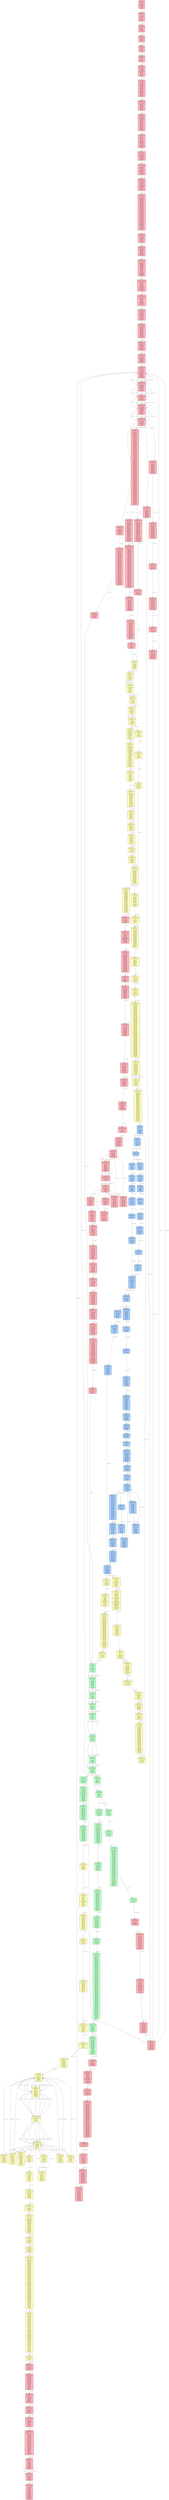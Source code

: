 digraph CFG {
    rankdir=TB;
    node [shape=box, style="filled, rounded", fontname="Arial", fontsize=8, margin=0.1];
    edge [fontname="Arial", fontsize=8, color="#555555"];

    "node_7a250d5630b4cf539739df2c5dacb4c659f2488d_0" [label="0x7a250d...
start: 0x0 | end: 0xc
terminator: JUMPI
---------
0x0: PUSH1
0x2: PUSH1
0x4: MSTORE
0x5: PUSH1
0x7: CALLDATASIZE
0x8: LT
0x9: PUSH2
0xc: JUMPI", fillcolor="#ffb3ba"];
    "node_7a250d5630b4cf539739df2c5dacb4c659f2488d_d" [label="0x7a250d...
start: 0xd | end: 0x1d
terminator: JUMPI
---------
0xd: PUSH1
0xf: CALLDATALOAD
0x10: PUSH1
0x12: SHR
0x13: DUP1
0x14: PUSH4
0x19: GT
0x1a: PUSH2
0x1d: JUMPI", fillcolor="#ffb3ba"];
    "node_7a250d5630b4cf539739df2c5dacb4c659f2488d_d6" [label="0x7a250d...
start: 0xd6 | end: 0xe1
terminator: JUMPI
---------
0xd6: JUMPDEST
0xd7: DUP1
0xd8: PUSH4
0xdd: GT
0xde: PUSH2
0xe1: JUMPI", fillcolor="#ffb3ba"];
    "node_7a250d5630b4cf539739df2c5dacb4c659f2488d_e2" [label="0x7a250d...
start: 0xe2 | end: 0xec
terminator: JUMPI
---------
0xe2: DUP1
0xe3: PUSH4
0xe8: GT
0xe9: PUSH2
0xec: JUMPI", fillcolor="#ffb3ba"];
    "node_7a250d5630b4cf539739df2c5dacb4c659f2488d_ed" [label="0x7a250d...
start: 0xed | end: 0xf7
terminator: JUMPI
---------
0xed: DUP1
0xee: PUSH4
0xf3: EQ
0xf4: PUSH2
0xf7: JUMPI", fillcolor="#ffb3ba"];
    "node_7a250d5630b4cf539739df2c5dacb4c659f2488d_f8" [label="0x7a250d...
start: 0xf8 | end: 0x102
terminator: JUMPI
---------
0xf8: DUP1
0xf9: PUSH4
0xfe: EQ
0xff: PUSH2
0x102: JUMPI", fillcolor="#ffb3ba"];
    "node_7a250d5630b4cf539739df2c5dacb4c659f2488d_7e6" [label="0x7a250d...
start: 0x7e6 | end: 0x7f7
terminator: JUMPI
---------
0x7e6: JUMPDEST
0x7e7: PUSH2
0x7ea: PUSH1
0x7ec: DUP1
0x7ed: CALLDATASIZE
0x7ee: SUB
0x7ef: PUSH1
0x7f1: DUP2
0x7f2: LT
0x7f3: ISZERO
0x7f4: PUSH2
0x7f7: JUMPI", fillcolor="#ffb3ba"];
    "node_7a250d5630b4cf539739df2c5dacb4c659f2488d_7fc" [label="0x7a250d...
start: 0x7fc | end: 0x819
terminator: JUMPI
---------
0x7fc: JUMPDEST
0x7fd: DUP2
0x7fe: CALLDATALOAD
0x7ff: SWAP2
0x800: SWAP1
0x801: DUP2
0x802: ADD
0x803: SWAP1
0x804: PUSH1
0x806: DUP2
0x807: ADD
0x808: PUSH1
0x80a: DUP3
0x80b: ADD
0x80c: CALLDATALOAD
0x80d: PUSH5
0x813: DUP2
0x814: GT
0x815: ISZERO
0x816: PUSH2
0x819: JUMPI", fillcolor="#ffb3ba"];
    "node_7a250d5630b4cf539739df2c5dacb4c659f2488d_81e" [label="0x7a250d...
start: 0x81e | end: 0x82b
terminator: JUMPI
---------
0x81e: JUMPDEST
0x81f: DUP3
0x820: ADD
0x821: DUP4
0x822: PUSH1
0x824: DUP3
0x825: ADD
0x826: GT
0x827: ISZERO
0x828: PUSH2
0x82b: JUMPI", fillcolor="#ffb3ba"];
    "node_7a250d5630b4cf539739df2c5dacb4c659f2488d_830" [label="0x7a250d...
start: 0x830 | end: 0x84d
terminator: JUMPI
---------
0x830: JUMPDEST
0x831: DUP1
0x832: CALLDATALOAD
0x833: SWAP1
0x834: PUSH1
0x836: ADD
0x837: SWAP2
0x838: DUP5
0x839: PUSH1
0x83b: DUP4
0x83c: MUL
0x83d: DUP5
0x83e: ADD
0x83f: GT
0x840: PUSH5
0x846: DUP4
0x847: GT
0x848: OR
0x849: ISZERO
0x84a: PUSH2
0x84d: JUMPI", fillcolor="#ffb3ba"];
    "node_7a250d5630b4cf539739df2c5dacb4c659f2488d_852" [label="0x7a250d...
start: 0x852 | end: 0x878
terminator: JUMP
---------
0x852: JUMPDEST
0x853: SWAP2
0x854: SWAP4
0x855: POP
0x856: SWAP2
0x857: POP
0x858: PUSH20
0x86d: DUP2
0x86e: CALLDATALOAD
0x86f: AND
0x870: SWAP1
0x871: PUSH1
0x873: ADD
0x874: CALLDATALOAD
0x875: PUSH2
0x878: JUMP", fillcolor="#ffb3ba"];
    "node_7a250d5630b4cf539739df2c5dacb4c659f2488d_2105" [label="0x7a250d...
start: 0x2105 | end: 0x2110
terminator: JUMPI
---------
0x2105: JUMPDEST
0x2106: PUSH1
0x2108: DUP2
0x2109: TIMESTAMP
0x210a: DUP2
0x210b: LT
0x210c: ISZERO
0x210d: PUSH2
0x2110: JUMPI", fillcolor="#ffb3ba"];
    "node_7a250d5630b4cf539739df2c5dacb4c659f2488d_2177" [label="0x7a250d...
start: 0x2177 | end: 0x21b9
terminator: JUMPI
---------
0x2177: JUMPDEST
0x2178: PUSH32
0x2199: PUSH20
0x21ae: AND
0x21af: DUP7
0x21b0: DUP7
0x21b1: PUSH1
0x21b3: DUP2
0x21b4: DUP2
0x21b5: LT
0x21b6: PUSH2
0x21b9: JUMPI", fillcolor="#ffb3ba"];
    "node_7a250d5630b4cf539739df2c5dacb4c659f2488d_21bb" [label="0x7a250d...
start: 0x21bb | end: 0x21f3
terminator: JUMPI
---------
0x21bb: JUMPDEST
0x21bc: SWAP1
0x21bd: POP
0x21be: PUSH1
0x21c0: MUL
0x21c1: ADD
0x21c2: CALLDATALOAD
0x21c3: PUSH20
0x21d8: AND
0x21d9: PUSH20
0x21ee: AND
0x21ef: EQ
0x21f0: PUSH2
0x21f3: JUMPI", fillcolor="#ffb3ba"];
    "node_7a250d5630b4cf539739df2c5dacb4c659f2488d_225a" [label="0x7a250d...
start: 0x225a | end: 0x22b7
terminator: JUMP
---------
0x225a: JUMPDEST
0x225b: PUSH2
0x225e: PUSH32
0x227f: CALLVALUE
0x2280: DUP9
0x2281: DUP9
0x2282: DUP1
0x2283: DUP1
0x2284: PUSH1
0x2286: MUL
0x2287: PUSH1
0x2289: ADD
0x228a: PUSH1
0x228c: MLOAD
0x228d: SWAP1
0x228e: DUP2
0x228f: ADD
0x2290: PUSH1
0x2292: MSTORE
0x2293: DUP1
0x2294: SWAP4
0x2295: SWAP3
0x2296: SWAP2
0x2297: SWAP1
0x2298: DUP2
0x2299: DUP2
0x229a: MSTORE
0x229b: PUSH1
0x229d: ADD
0x229e: DUP4
0x229f: DUP4
0x22a0: PUSH1
0x22a2: MUL
0x22a3: DUP1
0x22a4: DUP3
0x22a5: DUP5
0x22a6: CALLDATACOPY
0x22a7: PUSH1
0x22a9: SWAP3
0x22aa: ADD
0x22ab: SWAP2
0x22ac: SWAP1
0x22ad: SWAP2
0x22ae: MSTORE
0x22af: POP
0x22b0: PUSH2
0x22b3: SWAP3
0x22b4: POP
0x22b5: POP
0x22b6: POP
0x22b7: JUMP", fillcolor="#ffb3ba"];
    "node_7a250d5630b4cf539739df2c5dacb4c659f2488d_3f60" [label="0x7a250d...
start: 0x3f60 | end: 0x3f6c
terminator: JUMPI
---------
0x3f60: JUMPDEST
0x3f61: PUSH1
0x3f63: PUSH1
0x3f65: DUP3
0x3f66: MLOAD
0x3f67: LT
0x3f68: ISZERO
0x3f69: PUSH2
0x3f6c: JUMPI", fillcolor="#ffb3ba"];
    "node_7a250d5630b4cf539739df2c5dacb4c659f2488d_3fd3" [label="0x7a250d...
start: 0x3fd3 | end: 0x3fe6
terminator: JUMPI
---------
0x3fd3: JUMPDEST
0x3fd4: DUP2
0x3fd5: MLOAD
0x3fd6: PUSH8
0x3fdf: DUP2
0x3fe0: GT
0x3fe1: DUP1
0x3fe2: ISZERO
0x3fe3: PUSH2
0x3fe6: JUMPI", fillcolor="#ffb3ba"];
    "node_7a250d5630b4cf539739df2c5dacb4c659f2488d_3feb" [label="0x7a250d...
start: 0x3feb | end: 0x4005
terminator: JUMPI
---------
0x3feb: JUMPDEST
0x3fec: POP
0x3fed: PUSH1
0x3fef: MLOAD
0x3ff0: SWAP1
0x3ff1: DUP1
0x3ff2: DUP3
0x3ff3: MSTORE
0x3ff4: DUP1
0x3ff5: PUSH1
0x3ff7: MUL
0x3ff8: PUSH1
0x3ffa: ADD
0x3ffb: DUP3
0x3ffc: ADD
0x3ffd: PUSH1
0x3fff: MSTORE
0x4000: DUP1
0x4001: ISZERO
0x4002: PUSH2
0x4005: JUMPI", fillcolor="#ffb3ba"];
    "node_7a250d5630b4cf539739df2c5dacb4c659f2488d_4006" [label="0x7a250d...
start: 0x4006 | end: 0x4014
terminator: JUMPDEST_PREV
---------
0x4006: DUP2
0x4007: PUSH1
0x4009: ADD
0x400a: PUSH1
0x400c: DUP3
0x400d: MUL
0x400e: DUP1
0x400f: CALLDATASIZE
0x4010: DUP4
0x4011: CALLDATACOPY
0x4012: ADD
0x4013: SWAP1
0x4014: POP", fillcolor="#ffb3ba"];
    "node_7a250d5630b4cf539739df2c5dacb4c659f2488d_4026" [label="0x7a250d...
start: 0x4026 | end: 0x4033
terminator: JUMPDEST_PREV
---------
0x4026: JUMPDEST
0x4027: PUSH1
0x4029: MUL
0x402a: PUSH1
0x402c: ADD
0x402d: ADD
0x402e: DUP2
0x402f: DUP2
0x4030: MSTORE
0x4031: POP
0x4032: POP
0x4033: PUSH1", fillcolor="#ffb3ba"];
    "node_7a250d5630b4cf539739df2c5dacb4c659f2488d_4042" [label="0x7a250d...
start: 0x4042 | end: 0x4052
terminator: JUMPI
---------
0x4042: PUSH1
0x4044: DUP1
0x4045: PUSH2
0x4048: DUP8
0x4049: DUP7
0x404a: DUP6
0x404b: DUP2
0x404c: MLOAD
0x404d: DUP2
0x404e: LT
0x404f: PUSH2
0x4052: JUMPI", fillcolor="#ffb3ba"];
    "node_7a250d5630b4cf539739df2c5dacb4c659f2488d_4054" [label="0x7a250d...
start: 0x4054 | end: 0x4069
terminator: JUMPI
---------
0x4054: JUMPDEST
0x4055: PUSH1
0x4057: MUL
0x4058: PUSH1
0x405a: ADD
0x405b: ADD
0x405c: MLOAD
0x405d: DUP8
0x405e: DUP7
0x405f: PUSH1
0x4061: ADD
0x4062: DUP2
0x4063: MLOAD
0x4064: DUP2
0x4065: LT
0x4066: PUSH2
0x4069: JUMPI", fillcolor="#ffb3ba"];
    "node_7a250d5630b4cf539739df2c5dacb4c659f2488d_406b" [label="0x7a250d...
start: 0x406b | end: 0x4077
terminator: JUMP
---------
0x406b: JUMPDEST
0x406c: PUSH1
0x406e: MUL
0x406f: PUSH1
0x4071: ADD
0x4072: ADD
0x4073: MLOAD
0x4074: PUSH2
0x4077: JUMP", fillcolor="#ffb3ba"];
    "node_7a250d5630b4cf539739df2c5dacb4c659f2488d_52eb" [label="0x7a250d...
start: 0x52eb | end: 0x52f9
terminator: JUMP
---------
0x52eb: JUMPDEST
0x52ec: PUSH1
0x52ee: DUP1
0x52ef: PUSH1
0x52f1: PUSH2
0x52f4: DUP6
0x52f5: DUP6
0x52f6: PUSH2
0x52f9: JUMP", fillcolor="#ffb3ba"];
    "node_7a250d5630b4cf539739df2c5dacb4c659f2488d_4d9f" [label="0x7a250d...
start: 0x4d9f | end: 0x4dd6
terminator: JUMPI
---------
0x4d9f: JUMPDEST
0x4da0: PUSH1
0x4da2: DUP1
0x4da3: DUP3
0x4da4: PUSH20
0x4db9: AND
0x4dba: DUP5
0x4dbb: PUSH20
0x4dd0: AND
0x4dd1: EQ
0x4dd2: ISZERO
0x4dd3: PUSH2
0x4dd6: JUMPI", fillcolor="#ffb3ba"];
    "node_7a250d5630b4cf539739df2c5dacb4c659f2488d_4e27" [label="0x7a250d...
start: 0x4e27 | end: 0x4e5a
terminator: JUMPI
---------
0x4e27: JUMPDEST
0x4e28: DUP3
0x4e29: PUSH20
0x4e3e: AND
0x4e3f: DUP5
0x4e40: PUSH20
0x4e55: AND
0x4e56: LT
0x4e57: PUSH2
0x4e5a: JUMPI", fillcolor="#ffb3ba"];
    "node_7a250d5630b4cf539739df2c5dacb4c659f2488d_4e5b" [label="0x7a250d...
start: 0x4e5b | end: 0x4e60
terminator: JUMP
---------
0x4e5b: DUP3
0x4e5c: DUP5
0x4e5d: PUSH2
0x4e60: JUMP", fillcolor="#ffb3ba"];
    "node_7a250d5630b4cf539739df2c5dacb4c659f2488d_4e64" [label="0x7a250d...
start: 0x4e64 | end: 0x4e84
terminator: JUMPI
---------
0x4e64: JUMPDEST
0x4e65: SWAP1
0x4e66: SWAP3
0x4e67: POP
0x4e68: SWAP1
0x4e69: POP
0x4e6a: PUSH20
0x4e7f: DUP3
0x4e80: AND
0x4e81: PUSH2
0x4e84: JUMPI", fillcolor="#ffb3ba"];
    "node_7a250d5630b4cf539739df2c5dacb4c659f2488d_4eeb" [label="0x7a250d...
start: 0x4eeb | end: 0x4ef1
terminator: JUMP
---------
0x4eeb: JUMPDEST
0x4eec: SWAP3
0x4eed: POP
0x4eee: SWAP3
0x4eef: SWAP1
0x4ef0: POP
0x4ef1: JUMP", fillcolor="#ffb3ba"];
    "node_7a250d5630b4cf539739df2c5dacb4c659f2488d_52fa" [label="0x7a250d...
start: 0x52fa | end: 0x530a
terminator: JUMP
---------
0x52fa: JUMPDEST
0x52fb: POP
0x52fc: SWAP1
0x52fd: POP
0x52fe: PUSH1
0x5300: DUP1
0x5301: PUSH2
0x5304: DUP9
0x5305: DUP9
0x5306: DUP9
0x5307: PUSH2
0x530a: JUMP", fillcolor="#ffb3ba"];
    "node_7a250d5630b4cf539739df2c5dacb4c659f2488d_40c6" [label="0x7a250d...
start: 0x40c6 | end: 0x40d4
terminator: JUMP
---------
0x40c6: JUMPDEST
0x40c7: PUSH1
0x40c9: DUP1
0x40ca: PUSH1
0x40cc: PUSH2
0x40cf: DUP6
0x40d0: DUP6
0x40d1: PUSH2
0x40d4: JUMP", fillcolor="#ffb3ba"];
    "node_7a250d5630b4cf539739df2c5dacb4c659f2488d_40d5" [label="0x7a250d...
start: 0x40d5 | end: 0x41b0
terminator: JUMP
---------
0x40d5: JUMPDEST
0x40d6: PUSH1
0x40d8: DUP1
0x40d9: MLOAD
0x40da: PUSH32
0x40fb: PUSH1
0x40fd: SWAP5
0x40fe: DUP6
0x40ff: SHL
0x4100: DUP2
0x4101: AND
0x4102: PUSH1
0x4104: DUP1
0x4105: DUP5
0x4106: ADD
0x4107: SWAP2
0x4108: SWAP1
0x4109: SWAP2
0x410a: MSTORE
0x410b: SWAP4
0x410c: DUP6
0x410d: SHL
0x410e: DUP2
0x410f: AND
0x4110: PUSH1
0x4112: DUP4
0x4113: ADD
0x4114: MSTORE
0x4115: DUP3
0x4116: MLOAD
0x4117: PUSH1
0x4119: DUP2
0x411a: DUP5
0x411b: SUB
0x411c: ADD
0x411d: DUP2
0x411e: MSTORE
0x411f: PUSH1
0x4121: DUP4
0x4122: ADD
0x4123: DUP5
0x4124: MSTORE
0x4125: DUP1
0x4126: MLOAD
0x4127: SWAP1
0x4128: DUP6
0x4129: ADD
0x412a: SHA3
0x412b: PUSH32
0x414c: PUSH1
0x414e: DUP5
0x414f: ADD
0x4150: MSTORE
0x4151: SWAP11
0x4152: SWAP1
0x4153: SWAP5
0x4154: SHL
0x4155: SWAP1
0x4156: SWAP4
0x4157: AND
0x4158: PUSH1
0x415a: DUP5
0x415b: ADD
0x415c: MSTORE
0x415d: PUSH1
0x415f: DUP4
0x4160: ADD
0x4161: SWAP9
0x4162: SWAP1
0x4163: SWAP9
0x4164: MSTORE
0x4165: PUSH32
0x4186: PUSH1
0x4188: DUP1
0x4189: DUP5
0x418a: ADD
0x418b: SWAP2
0x418c: SWAP1
0x418d: SWAP2
0x418e: MSTORE
0x418f: DUP9
0x4190: MLOAD
0x4191: DUP1
0x4192: DUP5
0x4193: SUB
0x4194: SWAP1
0x4195: SWAP2
0x4196: ADD
0x4197: DUP2
0x4198: MSTORE
0x4199: PUSH1
0x419b: SWAP1
0x419c: SWAP3
0x419d: ADD
0x419e: SWAP1
0x419f: SWAP8
0x41a0: MSTORE
0x41a1: DUP1
0x41a2: MLOAD
0x41a3: SWAP7
0x41a4: ADD
0x41a5: SWAP6
0x41a6: SWAP1
0x41a7: SWAP6
0x41a8: SHA3
0x41a9: SWAP6
0x41aa: SWAP5
0x41ab: POP
0x41ac: POP
0x41ad: POP
0x41ae: POP
0x41af: POP
0x41b0: JUMP", fillcolor="#ffb3ba"];
    "node_7a250d5630b4cf539739df2c5dacb4c659f2488d_530b" [label="0x7a250d...
start: 0x530b | end: 0x534b
terminator: JUMPI
---------
0x530b: JUMPDEST
0x530c: PUSH20
0x5321: AND
0x5322: PUSH4
0x5327: PUSH1
0x5329: MLOAD
0x532a: DUP2
0x532b: PUSH4
0x5330: AND
0x5331: PUSH1
0x5333: SHL
0x5334: DUP2
0x5335: MSTORE
0x5336: PUSH1
0x5338: ADD
0x5339: PUSH1
0x533b: PUSH1
0x533d: MLOAD
0x533e: DUP1
0x533f: DUP4
0x5340: SUB
0x5341: DUP2
0x5342: DUP7
0x5343: DUP1
0x5344: EXTCODESIZE
0x5345: ISZERO
0x5346: DUP1
0x5347: ISZERO
0x5348: PUSH2
0x534b: JUMPI", fillcolor="#ffb3ba"];
    "node_7a250d5630b4cf539739df2c5dacb4c659f2488d_5350" [label="0x7a250d...
start: 0x5350 | end: 0x5353
terminator: STATICCALL
---------
0x5350: JUMPDEST
0x5351: POP
0x5352: GAS
0x5353: STATICCALL", fillcolor="#ffb3ba"];
    "node_c2dbca87ddecfead605a7aced451ad320ee86b1d_0" [label="0xc2dbca...
start: 0x0 | end: 0xb
terminator: JUMPI
---------
0x0: PUSH1
0x2: PUSH1
0x4: MSTORE
0x5: CALLVALUE
0x6: DUP1
0x7: ISZERO
0x8: PUSH2
0xb: JUMPI", fillcolor="#ffffba"];
    "node_c2dbca87ddecfead605a7aced451ad320ee86b1d_10" [label="0xc2dbca...
start: 0x10 | end: 0x19
terminator: JUMPI
---------
0x10: JUMPDEST
0x11: POP
0x12: PUSH1
0x14: CALLDATASIZE
0x15: LT
0x16: PUSH2
0x19: JUMPI", fillcolor="#ffffba"];
    "node_c2dbca87ddecfead605a7aced451ad320ee86b1d_1a" [label="0xc2dbca...
start: 0x1a | end: 0x2a
terminator: JUMPI
---------
0x1a: PUSH1
0x1c: CALLDATALOAD
0x1d: PUSH1
0x1f: SHR
0x20: DUP1
0x21: PUSH4
0x26: GT
0x27: PUSH2
0x2a: JUMPI", fillcolor="#ffffba"];
    "node_c2dbca87ddecfead605a7aced451ad320ee86b1d_f9" [label="0xc2dbca...
start: 0xf9 | end: 0x104
terminator: JUMPI
---------
0xf9: JUMPDEST
0xfa: DUP1
0xfb: PUSH4
0x100: GT
0x101: PUSH2
0x104: JUMPI", fillcolor="#ffffba"];
    "node_c2dbca87ddecfead605a7aced451ad320ee86b1d_166" [label="0xc2dbca...
start: 0x166 | end: 0x171
terminator: JUMPI
---------
0x166: JUMPDEST
0x167: DUP1
0x168: PUSH4
0x16d: GT
0x16e: PUSH2
0x171: JUMPI", fillcolor="#ffffba"];
    "node_c2dbca87ddecfead605a7aced451ad320ee86b1d_197" [label="0xc2dbca...
start: 0x197 | end: 0x1a2
terminator: JUMPI
---------
0x197: JUMPDEST
0x198: DUP1
0x199: PUSH4
0x19e: EQ
0x19f: PUSH2
0x1a2: JUMPI", fillcolor="#ffffba"];
    "node_c2dbca87ddecfead605a7aced451ad320ee86b1d_1a3" [label="0xc2dbca...
start: 0x1a3 | end: 0x1ad
terminator: JUMPI
---------
0x1a3: DUP1
0x1a4: PUSH4
0x1a9: EQ
0x1aa: PUSH2
0x1ad: JUMPI", fillcolor="#ffffba"];
    "node_c2dbca87ddecfead605a7aced451ad320ee86b1d_1ae" [label="0xc2dbca...
start: 0x1ae | end: 0x1b8
terminator: JUMPI
---------
0x1ae: DUP1
0x1af: PUSH4
0x1b4: EQ
0x1b5: PUSH2
0x1b8: JUMPI", fillcolor="#ffffba"];
    "node_c2dbca87ddecfead605a7aced451ad320ee86b1d_2d6" [label="0xc2dbca...
start: 0x2d6 | end: 0x2dd
terminator: JUMP
---------
0x2d6: JUMPDEST
0x2d7: PUSH2
0x2da: PUSH2
0x2dd: JUMP", fillcolor="#ffffba"];
    "node_c2dbca87ddecfead605a7aced451ad320ee86b1d_d90" [label="0xc2dbca...
start: 0xd90 | end: 0xde4
terminator: JUMP
---------
0xd90: JUMPDEST
0xd91: PUSH1
0xd93: SLOAD
0xd94: PUSH14
0xda3: DUP1
0xda4: DUP3
0xda5: AND
0xda6: SWAP3
0xda7: PUSH15
0xdb7: DUP4
0xdb8: DIV
0xdb9: SWAP1
0xdba: SWAP2
0xdbb: AND
0xdbc: SWAP2
0xdbd: PUSH29
0xddb: SWAP1
0xddc: DIV
0xddd: PUSH4
0xde2: AND
0xde3: SWAP1
0xde4: JUMP", fillcolor="#ffffba"];
    "node_c2dbca87ddecfead605a7aced451ad320ee86b1d_2de" [label="0xc2dbca...
start: 0x2de | end: 0x314
terminator: RETURN
---------
0x2de: JUMPDEST
0x2df: PUSH1
0x2e1: DUP1
0x2e2: MLOAD
0x2e3: PUSH14
0x2f2: SWAP5
0x2f3: DUP6
0x2f4: AND
0x2f5: DUP2
0x2f6: MSTORE
0x2f7: SWAP3
0x2f8: SWAP1
0x2f9: SWAP4
0x2fa: AND
0x2fb: PUSH1
0x2fd: DUP4
0x2fe: ADD
0x2ff: MSTORE
0x300: PUSH4
0x305: AND
0x306: DUP2
0x307: DUP4
0x308: ADD
0x309: MSTORE
0x30a: SWAP1
0x30b: MLOAD
0x30c: SWAP1
0x30d: DUP2
0x30e: SWAP1
0x30f: SUB
0x310: PUSH1
0x312: ADD
0x313: SWAP1
0x314: RETURN", fillcolor="#ffffba"];
    "node_7a250d5630b4cf539739df2c5dacb4c659f2488d_5354" [label="0x7a250d...
start: 0x5354 | end: 0x535a
terminator: JUMPI
---------
0x5354: ISZERO
0x5355: DUP1
0x5356: ISZERO
0x5357: PUSH2
0x535a: JUMPI", fillcolor="#ffb3ba"];
    "node_7a250d5630b4cf539739df2c5dacb4c659f2488d_5364" [label="0x7a250d...
start: 0x5364 | end: 0x5375
terminator: JUMPI
---------
0x5364: JUMPDEST
0x5365: POP
0x5366: POP
0x5367: POP
0x5368: POP
0x5369: PUSH1
0x536b: MLOAD
0x536c: RETURNDATASIZE
0x536d: PUSH1
0x536f: DUP2
0x5370: LT
0x5371: ISZERO
0x5372: PUSH2
0x5375: JUMPI", fillcolor="#ffb3ba"];
    "node_7a250d5630b4cf539739df2c5dacb4c659f2488d_537a" [label="0x7a250d...
start: 0x537a | end: 0x53ba
terminator: JUMPI
---------
0x537a: JUMPDEST
0x537b: POP
0x537c: DUP1
0x537d: MLOAD
0x537e: PUSH1
0x5380: SWAP1
0x5381: SWAP2
0x5382: ADD
0x5383: MLOAD
0x5384: PUSH14
0x5393: SWAP2
0x5394: DUP3
0x5395: AND
0x5396: SWAP4
0x5397: POP
0x5398: AND
0x5399: SWAP1
0x539a: POP
0x539b: PUSH20
0x53b0: DUP8
0x53b1: DUP2
0x53b2: AND
0x53b3: SWAP1
0x53b4: DUP5
0x53b5: AND
0x53b6: EQ
0x53b7: PUSH2
0x53ba: JUMPI", fillcolor="#ffb3ba"];
    "node_7a250d5630b4cf539739df2c5dacb4c659f2488d_53bb" [label="0x7a250d...
start: 0x53bb | end: 0x53c0
terminator: JUMP
---------
0x53bb: DUP1
0x53bc: DUP3
0x53bd: PUSH2
0x53c0: JUMP", fillcolor="#ffb3ba"];
    "node_7a250d5630b4cf539739df2c5dacb4c659f2488d_53c4" [label="0x7a250d...
start: 0x53c4 | end: 0x53d2
terminator: JUMP
---------
0x53c4: JUMPDEST
0x53c5: SWAP1
0x53c6: SWAP10
0x53c7: SWAP1
0x53c8: SWAP9
0x53c9: POP
0x53ca: SWAP7
0x53cb: POP
0x53cc: POP
0x53cd: POP
0x53ce: POP
0x53cf: POP
0x53d0: POP
0x53d1: POP
0x53d2: JUMP", fillcolor="#ffb3ba"];
    "node_7a250d5630b4cf539739df2c5dacb4c659f2488d_4078" [label="0x7a250d...
start: 0x4078 | end: 0x4089
terminator: JUMPI
---------
0x4078: JUMPDEST
0x4079: SWAP2
0x407a: POP
0x407b: SWAP2
0x407c: POP
0x407d: PUSH2
0x4080: DUP5
0x4081: DUP5
0x4082: DUP2
0x4083: MLOAD
0x4084: DUP2
0x4085: LT
0x4086: PUSH2
0x4089: JUMPI", fillcolor="#ffb3ba"];
    "node_7a250d5630b4cf539739df2c5dacb4c659f2488d_408b" [label="0x7a250d...
start: 0x408b | end: 0x4099
terminator: JUMP
---------
0x408b: JUMPDEST
0x408c: PUSH1
0x408e: MUL
0x408f: PUSH1
0x4091: ADD
0x4092: ADD
0x4093: MLOAD
0x4094: DUP4
0x4095: DUP4
0x4096: PUSH2
0x4099: JUMP", fillcolor="#ffb3ba"];
    "node_7a250d5630b4cf539739df2c5dacb4c659f2488d_3e3c" [label="0x7a250d...
start: 0x3e3c | end: 0x3e45
terminator: JUMPI
---------
0x3e3c: JUMPDEST
0x3e3d: PUSH1
0x3e3f: DUP1
0x3e40: DUP5
0x3e41: GT
0x3e42: PUSH2
0x3e45: JUMPI", fillcolor="#ffb3ba"];
    "node_7a250d5630b4cf539739df2c5dacb4c659f2488d_3e96" [label="0x7a250d...
start: 0x3e96 | end: 0x3ea0
terminator: JUMPI
---------
0x3e96: JUMPDEST
0x3e97: PUSH1
0x3e99: DUP4
0x3e9a: GT
0x3e9b: DUP1
0x3e9c: ISZERO
0x3e9d: PUSH2
0x3ea0: JUMPI", fillcolor="#ffb3ba"];
    "node_7a250d5630b4cf539739df2c5dacb4c659f2488d_3ea1" [label="0x7a250d...
start: 0x3ea1 | end: 0x3ea5
terminator: JUMPDEST_PREV
---------
0x3ea1: POP
0x3ea2: PUSH1
0x3ea4: DUP3
0x3ea5: GT", fillcolor="#ffb3ba"];
    "node_7a250d5630b4cf539739df2c5dacb4c659f2488d_3efb" [label="0x7a250d...
start: 0x3efb | end: 0x3f0e
terminator: JUMP
---------
0x3efb: JUMPDEST
0x3efc: PUSH1
0x3efe: PUSH2
0x3f01: DUP6
0x3f02: PUSH2
0x3f05: PUSH4
0x3f0a: PUSH2
0x3f0d: AND
0x3f0e: JUMP", fillcolor="#ffb3ba"];
    "node_7a250d5630b4cf539739df2c5dacb4c659f2488d_51f3" [label="0x7a250d...
start: 0x51f3 | end: 0x51fc
terminator: JUMPI
---------
0x51f3: JUMPDEST
0x51f4: PUSH1
0x51f6: DUP2
0x51f7: ISZERO
0x51f8: DUP1
0x51f9: PUSH2
0x51fc: JUMPI", fillcolor="#ffb3ba"];
    "node_7a250d5630b4cf539739df2c5dacb4c659f2488d_51fd" [label="0x7a250d...
start: 0x51fd | end: 0x5209
terminator: JUMPI
---------
0x51fd: POP
0x51fe: POP
0x51ff: DUP1
0x5200: DUP3
0x5201: MUL
0x5202: DUP3
0x5203: DUP3
0x5204: DUP3
0x5205: DUP2
0x5206: PUSH2
0x5209: JUMPI", fillcolor="#ffb3ba"];
    "node_7a250d5630b4cf539739df2c5dacb4c659f2488d_520b" [label="0x7a250d...
start: 0x520b | end: 0x520d
terminator: JUMPDEST_PREV
---------
0x520b: JUMPDEST
0x520c: DIV
0x520d: EQ", fillcolor="#ffb3ba"];
    "node_7a250d5630b4cf539739df2c5dacb4c659f2488d_1394" [label="0x7a250d...
start: 0x1394 | end: 0x1399
terminator: JUMP
---------
0x1394: JUMPDEST
0x1395: SWAP3
0x1396: SWAP2
0x1397: POP
0x1398: POP
0x1399: JUMP", fillcolor="#ffb3ba"];
    "node_7a250d5630b4cf539739df2c5dacb4c659f2488d_3f0f" [label="0x7a250d...
start: 0x3f0f | end: 0x3f22
terminator: JUMP
---------
0x3f0f: JUMPDEST
0x3f10: SWAP1
0x3f11: POP
0x3f12: PUSH1
0x3f14: PUSH2
0x3f17: DUP3
0x3f18: DUP6
0x3f19: PUSH4
0x3f1e: PUSH2
0x3f21: AND
0x3f22: JUMP", fillcolor="#ffb3ba"];
    "node_7a250d5630b4cf539739df2c5dacb4c659f2488d_3f23" [label="0x7a250d...
start: 0x3f23 | end: 0x3f3c
terminator: JUMP
---------
0x3f23: JUMPDEST
0x3f24: SWAP1
0x3f25: POP
0x3f26: PUSH1
0x3f28: PUSH2
0x3f2b: DUP4
0x3f2c: PUSH2
0x3f2f: DUP9
0x3f30: PUSH2
0x3f33: PUSH4
0x3f38: PUSH2
0x3f3b: AND
0x3f3c: JUMP", fillcolor="#ffb3ba"];
    "node_7a250d5630b4cf539739df2c5dacb4c659f2488d_3f3d" [label="0x7a250d...
start: 0x3f3d | end: 0x3f48
terminator: JUMP
---------
0x3f3d: JUMPDEST
0x3f3e: SWAP1
0x3f3f: PUSH4
0x3f44: PUSH2
0x3f47: AND
0x3f48: JUMP", fillcolor="#ffb3ba"];
    "node_7a250d5630b4cf539739df2c5dacb4c659f2488d_5279" [label="0x7a250d...
start: 0x5279 | end: 0x5284
terminator: JUMPI
---------
0x5279: JUMPDEST
0x527a: DUP1
0x527b: DUP3
0x527c: ADD
0x527d: DUP3
0x527e: DUP2
0x527f: LT
0x5280: ISZERO
0x5281: PUSH2
0x5284: JUMPI", fillcolor="#ffb3ba"];
    "node_7a250d5630b4cf539739df2c5dacb4c659f2488d_3f49" [label="0x7a250d...
start: 0x3f49 | end: 0x3f52
terminator: JUMPI
---------
0x3f49: JUMPDEST
0x3f4a: SWAP1
0x3f4b: POP
0x3f4c: DUP1
0x3f4d: DUP3
0x3f4e: DUP2
0x3f4f: PUSH2
0x3f52: JUMPI", fillcolor="#ffb3ba"];
    "node_7a250d5630b4cf539739df2c5dacb4c659f2488d_3f54" [label="0x7a250d...
start: 0x3f54 | end: 0x3f5f
terminator: JUMP
---------
0x3f54: JUMPDEST
0x3f55: DIV
0x3f56: SWAP8
0x3f57: SWAP7
0x3f58: POP
0x3f59: POP
0x3f5a: POP
0x3f5b: POP
0x3f5c: POP
0x3f5d: POP
0x3f5e: POP
0x3f5f: JUMP", fillcolor="#ffb3ba"];
    "node_7a250d5630b4cf539739df2c5dacb4c659f2488d_409a" [label="0x7a250d...
start: 0x409a | end: 0x40a7
terminator: JUMPI
---------
0x409a: JUMPDEST
0x409b: DUP5
0x409c: DUP5
0x409d: PUSH1
0x409f: ADD
0x40a0: DUP2
0x40a1: MLOAD
0x40a2: DUP2
0x40a3: LT
0x40a4: PUSH2
0x40a7: JUMPI", fillcolor="#ffb3ba"];
    "node_7a250d5630b4cf539739df2c5dacb4c659f2488d_40a9" [label="0x7a250d...
start: 0x40a9 | end: 0x40bd
terminator: JUMP
---------
0x40a9: JUMPDEST
0x40aa: PUSH1
0x40ac: SWAP1
0x40ad: DUP2
0x40ae: MUL
0x40af: SWAP2
0x40b0: SWAP1
0x40b1: SWAP2
0x40b2: ADD
0x40b3: ADD
0x40b4: MSTORE
0x40b5: POP
0x40b6: POP
0x40b7: PUSH1
0x40b9: ADD
0x40ba: PUSH2
0x40bd: JUMP", fillcolor="#ffb3ba"];
    "node_7a250d5630b4cf539739df2c5dacb4c659f2488d_4035" [label="0x7a250d...
start: 0x4035 | end: 0x4041
terminator: JUMPI
---------
0x4035: JUMPDEST
0x4036: PUSH1
0x4038: DUP4
0x4039: MLOAD
0x403a: SUB
0x403b: DUP2
0x403c: LT
0x403d: ISZERO
0x403e: PUSH2
0x4041: JUMPI", fillcolor="#ffb3ba"];
    "node_7a250d5630b4cf539739df2c5dacb4c659f2488d_40be" [label="0x7a250d...
start: 0x40be | end: 0x40c5
terminator: JUMP
---------
0x40be: JUMPDEST
0x40bf: POP
0x40c0: SWAP4
0x40c1: SWAP3
0x40c2: POP
0x40c3: POP
0x40c4: POP
0x40c5: JUMP", fillcolor="#ffb3ba"];
    "node_7a250d5630b4cf539739df2c5dacb4c659f2488d_22b8" [label="0x7a250d...
start: 0x22b8 | end: 0x22c9
terminator: JUMPI
---------
0x22b8: JUMPDEST
0x22b9: SWAP2
0x22ba: POP
0x22bb: DUP7
0x22bc: DUP3
0x22bd: PUSH1
0x22bf: DUP5
0x22c0: MLOAD
0x22c1: SUB
0x22c2: DUP2
0x22c3: MLOAD
0x22c4: DUP2
0x22c5: LT
0x22c6: PUSH2
0x22c9: JUMPI", fillcolor="#ffb3ba"];
    "node_7a250d5630b4cf539739df2c5dacb4c659f2488d_22cb" [label="0x7a250d...
start: 0x22cb | end: 0x22d9
terminator: JUMPI
---------
0x22cb: JUMPDEST
0x22cc: PUSH1
0x22ce: MUL
0x22cf: PUSH1
0x22d1: ADD
0x22d2: ADD
0x22d3: MLOAD
0x22d4: LT
0x22d5: ISZERO
0x22d6: PUSH2
0x22d9: JUMPI", fillcolor="#ffb3ba"];
    "node_7a250d5630b4cf539739df2c5dacb4c659f2488d_232a" [label="0x7a250d...
start: 0x232a | end: 0x2371
terminator: JUMPI
---------
0x232a: JUMPDEST
0x232b: PUSH32
0x234c: PUSH20
0x2361: AND
0x2362: PUSH4
0x2367: DUP4
0x2368: PUSH1
0x236a: DUP2
0x236b: MLOAD
0x236c: DUP2
0x236d: LT
0x236e: PUSH2
0x2371: JUMPI", fillcolor="#ffb3ba"];
    "node_7a250d5630b4cf539739df2c5dacb4c659f2488d_2373" [label="0x7a250d...
start: 0x2373 | end: 0x23a1
terminator: JUMPI
---------
0x2373: JUMPDEST
0x2374: PUSH1
0x2376: MUL
0x2377: PUSH1
0x2379: ADD
0x237a: ADD
0x237b: MLOAD
0x237c: PUSH1
0x237e: MLOAD
0x237f: DUP3
0x2380: PUSH4
0x2385: AND
0x2386: PUSH1
0x2388: SHL
0x2389: DUP2
0x238a: MSTORE
0x238b: PUSH1
0x238d: ADD
0x238e: PUSH1
0x2390: PUSH1
0x2392: MLOAD
0x2393: DUP1
0x2394: DUP4
0x2395: SUB
0x2396: DUP2
0x2397: DUP6
0x2398: DUP9
0x2399: DUP1
0x239a: EXTCODESIZE
0x239b: ISZERO
0x239c: DUP1
0x239d: ISZERO
0x239e: PUSH2
0x23a1: JUMPI", fillcolor="#ffb3ba"];
    "node_7a250d5630b4cf539739df2c5dacb4c659f2488d_23a6" [label="0x7a250d...
start: 0x23a6 | end: 0x23a9
terminator: CALL
---------
0x23a6: JUMPDEST
0x23a7: POP
0x23a8: GAS
0x23a9: CALL", fillcolor="#ffb3ba"];
    "node_c02aaa39b223fe8d0a0e5c4f27ead9083c756cc2_0" [label="0xc02aaa...
start: 0x0 | end: 0xc
terminator: JUMPI
---------
0x0: PUSH1
0x2: PUSH1
0x4: MSTORE
0x5: PUSH1
0x7: CALLDATASIZE
0x8: LT
0x9: PUSH2
0xc: JUMPI", fillcolor="#baffc9"];
    "node_c02aaa39b223fe8d0a0e5c4f27ead9083c756cc2_d" [label="0xc02aaa...
start: 0xd | end: 0x40
terminator: JUMPI
---------
0xd: PUSH1
0xf: CALLDATALOAD
0x10: PUSH29
0x2e: SWAP1
0x2f: DIV
0x30: PUSH4
0x35: AND
0x36: DUP1
0x37: PUSH4
0x3c: EQ
0x3d: PUSH2
0x40: JUMPI", fillcolor="#baffc9"];
    "node_c02aaa39b223fe8d0a0e5c4f27ead9083c756cc2_41" [label="0xc02aaa...
start: 0x41 | end: 0x4b
terminator: JUMPI
---------
0x41: DUP1
0x42: PUSH4
0x47: EQ
0x48: PUSH2
0x4b: JUMPI", fillcolor="#baffc9"];
    "node_c02aaa39b223fe8d0a0e5c4f27ead9083c756cc2_4c" [label="0xc02aaa...
start: 0x4c | end: 0x56
terminator: JUMPI
---------
0x4c: DUP1
0x4d: PUSH4
0x52: EQ
0x53: PUSH2
0x56: JUMPI", fillcolor="#baffc9"];
    "node_c02aaa39b223fe8d0a0e5c4f27ead9083c756cc2_57" [label="0xc02aaa...
start: 0x57 | end: 0x61
terminator: JUMPI
---------
0x57: DUP1
0x58: PUSH4
0x5d: EQ
0x5e: PUSH2
0x61: JUMPI", fillcolor="#baffc9"];
    "node_c02aaa39b223fe8d0a0e5c4f27ead9083c756cc2_62" [label="0xc02aaa...
start: 0x62 | end: 0x6c
terminator: JUMPI
---------
0x62: DUP1
0x63: PUSH4
0x68: EQ
0x69: PUSH2
0x6c: JUMPI", fillcolor="#baffc9"];
    "node_c02aaa39b223fe8d0a0e5c4f27ead9083c756cc2_6d" [label="0xc02aaa...
start: 0x6d | end: 0x77
terminator: JUMPI
---------
0x6d: DUP1
0x6e: PUSH4
0x73: EQ
0x74: PUSH2
0x77: JUMPI", fillcolor="#baffc9"];
    "node_c02aaa39b223fe8d0a0e5c4f27ead9083c756cc2_78" [label="0xc02aaa...
start: 0x78 | end: 0x82
terminator: JUMPI
---------
0x78: DUP1
0x79: PUSH4
0x7e: EQ
0x7f: PUSH2
0x82: JUMPI", fillcolor="#baffc9"];
    "node_c02aaa39b223fe8d0a0e5c4f27ead9083c756cc2_83" [label="0xc02aaa...
start: 0x83 | end: 0x8d
terminator: JUMPI
---------
0x83: DUP1
0x84: PUSH4
0x89: EQ
0x8a: PUSH2
0x8d: JUMPI", fillcolor="#baffc9"];
    "node_c02aaa39b223fe8d0a0e5c4f27ead9083c756cc2_8e" [label="0xc02aaa...
start: 0x8e | end: 0x98
terminator: JUMPI
---------
0x8e: DUP1
0x8f: PUSH4
0x94: EQ
0x95: PUSH2
0x98: JUMPI", fillcolor="#baffc9"];
    "node_c02aaa39b223fe8d0a0e5c4f27ead9083c756cc2_99" [label="0xc02aaa...
start: 0x99 | end: 0xa3
terminator: JUMPI
---------
0x99: DUP1
0x9a: PUSH4
0x9f: EQ
0xa0: PUSH2
0xa3: JUMPI", fillcolor="#baffc9"];
    "node_c02aaa39b223fe8d0a0e5c4f27ead9083c756cc2_3ca" [label="0xc02aaa...
start: 0x3ca | end: 0x3d1
terminator: JUMP
---------
0x3ca: JUMPDEST
0x3cb: PUSH2
0x3ce: PUSH2
0x3d1: JUMP", fillcolor="#baffc9"];
    "node_c02aaa39b223fe8d0a0e5c4f27ead9083c756cc2_440" [label="0xc02aaa...
start: 0x440 | end: 0x4dc
terminator: JUMP
---------
0x440: JUMPDEST
0x441: CALLVALUE
0x442: PUSH1
0x444: PUSH1
0x446: CALLER
0x447: PUSH20
0x45c: AND
0x45d: PUSH20
0x472: AND
0x473: DUP2
0x474: MSTORE
0x475: PUSH1
0x477: ADD
0x478: SWAP1
0x479: DUP2
0x47a: MSTORE
0x47b: PUSH1
0x47d: ADD
0x47e: PUSH1
0x480: SHA3
0x481: PUSH1
0x483: DUP3
0x484: DUP3
0x485: SLOAD
0x486: ADD
0x487: SWAP3
0x488: POP
0x489: POP
0x48a: DUP2
0x48b: SWAP1
0x48c: SSTORE
0x48d: POP
0x48e: CALLER
0x48f: PUSH20
0x4a4: AND
0x4a5: PUSH32
0x4c6: CALLVALUE
0x4c7: PUSH1
0x4c9: MLOAD
0x4ca: DUP1
0x4cb: DUP3
0x4cc: DUP2
0x4cd: MSTORE
0x4ce: PUSH1
0x4d0: ADD
0x4d1: SWAP2
0x4d2: POP
0x4d3: POP
0x4d4: PUSH1
0x4d6: MLOAD
0x4d7: DUP1
0x4d8: SWAP2
0x4d9: SUB
0x4da: SWAP1
0x4db: LOG2
0x4dc: JUMP", fillcolor="#baffc9"];
    "node_c02aaa39b223fe8d0a0e5c4f27ead9083c756cc2_3d2" [label="0xc02aaa...
start: 0x3d2 | end: 0x3d3
terminator: STOP
---------
0x3d2: JUMPDEST
0x3d3: STOP", fillcolor="#baffc9"];
    "node_7a250d5630b4cf539739df2c5dacb4c659f2488d_23aa" [label="0x7a250d...
start: 0x23aa | end: 0x23b0
terminator: JUMPI
---------
0x23aa: ISZERO
0x23ab: DUP1
0x23ac: ISZERO
0x23ad: PUSH2
0x23b0: JUMPI", fillcolor="#ffb3ba"];
    "node_7a250d5630b4cf539739df2c5dacb4c659f2488d_23ba" [label="0x7a250d...
start: 0x23ba | end: 0x242a
terminator: JUMPI
---------
0x23ba: JUMPDEST
0x23bb: POP
0x23bc: POP
0x23bd: POP
0x23be: POP
0x23bf: POP
0x23c0: PUSH32
0x23e1: PUSH20
0x23f6: AND
0x23f7: PUSH4
0x23fc: PUSH2
0x23ff: PUSH32
0x2420: DUP10
0x2421: DUP10
0x2422: PUSH1
0x2424: DUP2
0x2425: DUP2
0x2426: LT
0x2427: PUSH2
0x242a: JUMPI", fillcolor="#ffb3ba"];
    "node_7a250d5630b4cf539739df2c5dacb4c659f2488d_1acd" [label="0x7a250d...
start: 0x1acd | end: 0x1af5
terminator: JUMPI
---------
0x1acd: JUMPDEST
0x1ace: SWAP1
0x1acf: POP
0x1ad0: PUSH1
0x1ad2: MUL
0x1ad3: ADD
0x1ad4: CALLDATALOAD
0x1ad5: PUSH20
0x1aea: AND
0x1aeb: DUP11
0x1aec: DUP11
0x1aed: PUSH1
0x1aef: DUP2
0x1af0: DUP2
0x1af1: LT
0x1af2: PUSH2
0x1af5: JUMPI", fillcolor="#ffb3ba"];
    "node_7a250d5630b4cf539739df2c5dacb4c659f2488d_121b" [label="0x7a250d...
start: 0x121b | end: 0x123c
terminator: JUMP
---------
0x121b: JUMPDEST
0x121c: SWAP1
0x121d: POP
0x121e: PUSH1
0x1220: MUL
0x1221: ADD
0x1222: CALLDATALOAD
0x1223: PUSH20
0x1238: AND
0x1239: PUSH2
0x123c: JUMP", fillcolor="#ffb3ba"];
    "node_7a250d5630b4cf539739df2c5dacb4c659f2488d_242c" [label="0x7a250d...
start: 0x242c | end: 0x2437
terminator: JUMPI
---------
0x242c: JUMPDEST
0x242d: DUP5
0x242e: PUSH1
0x2430: DUP2
0x2431: MLOAD
0x2432: DUP2
0x2433: LT
0x2434: PUSH2
0x2437: JUMPI", fillcolor="#ffb3ba"];
    "node_7a250d5630b4cf539739df2c5dacb4c659f2488d_2439" [label="0x7a250d...
start: 0x2439 | end: 0x24a5
terminator: JUMPI
---------
0x2439: JUMPDEST
0x243a: PUSH1
0x243c: MUL
0x243d: PUSH1
0x243f: ADD
0x2440: ADD
0x2441: MLOAD
0x2442: PUSH1
0x2444: MLOAD
0x2445: DUP4
0x2446: PUSH4
0x244b: AND
0x244c: PUSH1
0x244e: SHL
0x244f: DUP2
0x2450: MSTORE
0x2451: PUSH1
0x2453: ADD
0x2454: DUP1
0x2455: DUP4
0x2456: PUSH20
0x246b: AND
0x246c: PUSH20
0x2481: AND
0x2482: DUP2
0x2483: MSTORE
0x2484: PUSH1
0x2486: ADD
0x2487: DUP3
0x2488: DUP2
0x2489: MSTORE
0x248a: PUSH1
0x248c: ADD
0x248d: SWAP3
0x248e: POP
0x248f: POP
0x2490: POP
0x2491: PUSH1
0x2493: PUSH1
0x2495: MLOAD
0x2496: DUP1
0x2497: DUP4
0x2498: SUB
0x2499: DUP2
0x249a: PUSH1
0x249c: DUP8
0x249d: DUP1
0x249e: EXTCODESIZE
0x249f: ISZERO
0x24a0: DUP1
0x24a1: ISZERO
0x24a2: PUSH2
0x24a5: JUMPI", fillcolor="#ffb3ba"];
    "node_7a250d5630b4cf539739df2c5dacb4c659f2488d_24aa" [label="0x7a250d...
start: 0x24aa | end: 0x24ad
terminator: CALL
---------
0x24aa: JUMPDEST
0x24ab: POP
0x24ac: GAS
0x24ad: CALL", fillcolor="#ffb3ba"];
    "node_c02aaa39b223fe8d0a0e5c4f27ead9083c756cc2_370" [label="0xc02aaa...
start: 0x370 | end: 0x376
terminator: JUMPI
---------
0x370: JUMPDEST
0x371: CALLVALUE
0x372: ISZERO
0x373: PUSH2
0x376: JUMPI", fillcolor="#baffc9"];
    "node_c02aaa39b223fe8d0a0e5c4f27ead9083c756cc2_37b" [label="0xc02aaa...
start: 0x37b | end: 0x3af
terminator: JUMP
---------
0x37b: JUMPDEST
0x37c: PUSH2
0x37f: PUSH1
0x381: DUP1
0x382: DUP1
0x383: CALLDATALOAD
0x384: PUSH20
0x399: AND
0x39a: SWAP1
0x39b: PUSH1
0x39d: ADD
0x39e: SWAP1
0x39f: SWAP2
0x3a0: SWAP1
0x3a1: DUP1
0x3a2: CALLDATALOAD
0x3a3: SWAP1
0x3a4: PUSH1
0x3a6: ADD
0x3a7: SWAP1
0x3a8: SWAP2
0x3a9: SWAP1
0x3aa: POP
0x3ab: POP
0x3ac: PUSH2
0x3af: JUMP", fillcolor="#baffc9"];
    "node_c02aaa39b223fe8d0a0e5c4f27ead9083c756cc2_bce" [label="0xc02aaa...
start: 0xbce | end: 0xbda
terminator: JUMP
---------
0xbce: JUMPDEST
0xbcf: PUSH1
0xbd1: PUSH2
0xbd4: CALLER
0xbd5: DUP5
0xbd6: DUP5
0xbd7: PUSH2
0xbda: JUMP", fillcolor="#baffc9"];
    "node_c02aaa39b223fe8d0a0e5c4f27ead9083c756cc2_68c" [label="0xc02aaa...
start: 0x68c | end: 0x6d7
terminator: JUMPI
---------
0x68c: JUMPDEST
0x68d: PUSH1
0x68f: DUP2
0x690: PUSH1
0x692: PUSH1
0x694: DUP7
0x695: PUSH20
0x6aa: AND
0x6ab: PUSH20
0x6c0: AND
0x6c1: DUP2
0x6c2: MSTORE
0x6c3: PUSH1
0x6c5: ADD
0x6c6: SWAP1
0x6c7: DUP2
0x6c8: MSTORE
0x6c9: PUSH1
0x6cb: ADD
0x6cc: PUSH1
0x6ce: SHA3
0x6cf: SLOAD
0x6d0: LT
0x6d1: ISZERO
0x6d2: ISZERO
0x6d3: ISZERO
0x6d4: PUSH2
0x6d7: JUMPI", fillcolor="#baffc9"];
    "node_c02aaa39b223fe8d0a0e5c4f27ead9083c756cc2_6dc" [label="0xc02aaa...
start: 0x6dc | end: 0x712
terminator: JUMPI
---------
0x6dc: JUMPDEST
0x6dd: CALLER
0x6de: PUSH20
0x6f3: AND
0x6f4: DUP5
0x6f5: PUSH20
0x70a: AND
0x70b: EQ
0x70c: ISZERO
0x70d: DUP1
0x70e: ISZERO
0x70f: PUSH2
0x712: JUMPI", fillcolor="#baffc9"];
    "node_c02aaa39b223fe8d0a0e5c4f27ead9083c756cc2_7b4" [label="0xc02aaa...
start: 0x7b4 | end: 0x7b9
terminator: JUMPI
---------
0x7b4: JUMPDEST
0x7b5: ISZERO
0x7b6: PUSH2
0x7b9: JUMPI", fillcolor="#baffc9"];
    "node_c02aaa39b223fe8d0a0e5c4f27ead9083c756cc2_8cf" [label="0xc02aaa...
start: 0x8cf | end: 0x9d8
terminator: JUMP
---------
0x8cf: JUMPDEST
0x8d0: DUP2
0x8d1: PUSH1
0x8d3: PUSH1
0x8d5: DUP7
0x8d6: PUSH20
0x8eb: AND
0x8ec: PUSH20
0x901: AND
0x902: DUP2
0x903: MSTORE
0x904: PUSH1
0x906: ADD
0x907: SWAP1
0x908: DUP2
0x909: MSTORE
0x90a: PUSH1
0x90c: ADD
0x90d: PUSH1
0x90f: SHA3
0x910: PUSH1
0x912: DUP3
0x913: DUP3
0x914: SLOAD
0x915: SUB
0x916: SWAP3
0x917: POP
0x918: POP
0x919: DUP2
0x91a: SWAP1
0x91b: SSTORE
0x91c: POP
0x91d: DUP2
0x91e: PUSH1
0x920: PUSH1
0x922: DUP6
0x923: PUSH20
0x938: AND
0x939: PUSH20
0x94e: AND
0x94f: DUP2
0x950: MSTORE
0x951: PUSH1
0x953: ADD
0x954: SWAP1
0x955: DUP2
0x956: MSTORE
0x957: PUSH1
0x959: ADD
0x95a: PUSH1
0x95c: SHA3
0x95d: PUSH1
0x95f: DUP3
0x960: DUP3
0x961: SLOAD
0x962: ADD
0x963: SWAP3
0x964: POP
0x965: POP
0x966: DUP2
0x967: SWAP1
0x968: SSTORE
0x969: POP
0x96a: DUP3
0x96b: PUSH20
0x980: AND
0x981: DUP5
0x982: PUSH20
0x997: AND
0x998: PUSH32
0x9b9: DUP5
0x9ba: PUSH1
0x9bc: MLOAD
0x9bd: DUP1
0x9be: DUP3
0x9bf: DUP2
0x9c0: MSTORE
0x9c1: PUSH1
0x9c3: ADD
0x9c4: SWAP2
0x9c5: POP
0x9c6: POP
0x9c7: PUSH1
0x9c9: MLOAD
0x9ca: DUP1
0x9cb: SWAP2
0x9cc: SUB
0x9cd: SWAP1
0x9ce: LOG3
0x9cf: PUSH1
0x9d1: SWAP1
0x9d2: POP
0x9d3: SWAP4
0x9d4: SWAP3
0x9d5: POP
0x9d6: POP
0x9d7: POP
0x9d8: JUMP", fillcolor="#baffc9"];
    "node_c02aaa39b223fe8d0a0e5c4f27ead9083c756cc2_bdb" [label="0xc02aaa...
start: 0xbdb | end: 0xbe2
terminator: JUMP
---------
0xbdb: JUMPDEST
0xbdc: SWAP1
0xbdd: POP
0xbde: SWAP3
0xbdf: SWAP2
0xbe0: POP
0xbe1: POP
0xbe2: JUMP", fillcolor="#baffc9"];
    "node_c02aaa39b223fe8d0a0e5c4f27ead9083c756cc2_3b0" [label="0xc02aaa...
start: 0x3b0 | end: 0x3c9
terminator: RETURN
---------
0x3b0: JUMPDEST
0x3b1: PUSH1
0x3b3: MLOAD
0x3b4: DUP1
0x3b5: DUP3
0x3b6: ISZERO
0x3b7: ISZERO
0x3b8: ISZERO
0x3b9: ISZERO
0x3ba: DUP2
0x3bb: MSTORE
0x3bc: PUSH1
0x3be: ADD
0x3bf: SWAP2
0x3c0: POP
0x3c1: POP
0x3c2: PUSH1
0x3c4: MLOAD
0x3c5: DUP1
0x3c6: SWAP2
0x3c7: SUB
0x3c8: SWAP1
0x3c9: RETURN", fillcolor="#baffc9"];
    "node_7a250d5630b4cf539739df2c5dacb4c659f2488d_24ae" [label="0x7a250d...
start: 0x24ae | end: 0x24b4
terminator: JUMPI
---------
0x24ae: ISZERO
0x24af: DUP1
0x24b0: ISZERO
0x24b1: PUSH2
0x24b4: JUMPI", fillcolor="#ffb3ba"];
    "node_7a250d5630b4cf539739df2c5dacb4c659f2488d_24be" [label="0x7a250d...
start: 0x24be | end: 0x24cf
terminator: JUMPI
---------
0x24be: JUMPDEST
0x24bf: POP
0x24c0: POP
0x24c1: POP
0x24c2: POP
0x24c3: PUSH1
0x24c5: MLOAD
0x24c6: RETURNDATASIZE
0x24c7: PUSH1
0x24c9: DUP2
0x24ca: LT
0x24cb: ISZERO
0x24cc: PUSH2
0x24cf: JUMPI", fillcolor="#ffb3ba"];
    "node_7a250d5630b4cf539739df2c5dacb4c659f2488d_24d4" [label="0x7a250d...
start: 0x24d4 | end: 0x24da
terminator: JUMPI
---------
0x24d4: JUMPDEST
0x24d5: POP
0x24d6: MLOAD
0x24d7: PUSH2
0x24da: JUMPI", fillcolor="#ffb3ba"];
    "node_7a250d5630b4cf539739df2c5dacb4c659f2488d_24dc" [label="0x7a250d...
start: 0x24dc | end: 0x251a
terminator: JUMP
---------
0x24dc: JUMPDEST
0x24dd: PUSH2
0x24e0: DUP3
0x24e1: DUP8
0x24e2: DUP8
0x24e3: DUP1
0x24e4: DUP1
0x24e5: PUSH1
0x24e7: MUL
0x24e8: PUSH1
0x24ea: ADD
0x24eb: PUSH1
0x24ed: MLOAD
0x24ee: SWAP1
0x24ef: DUP2
0x24f0: ADD
0x24f1: PUSH1
0x24f3: MSTORE
0x24f4: DUP1
0x24f5: SWAP4
0x24f6: SWAP3
0x24f7: SWAP2
0x24f8: SWAP1
0x24f9: DUP2
0x24fa: DUP2
0x24fb: MSTORE
0x24fc: PUSH1
0x24fe: ADD
0x24ff: DUP4
0x2500: DUP4
0x2501: PUSH1
0x2503: MUL
0x2504: DUP1
0x2505: DUP3
0x2506: DUP5
0x2507: CALLDATACOPY
0x2508: PUSH1
0x250a: SWAP3
0x250b: ADD
0x250c: SWAP2
0x250d: SWAP1
0x250e: SWAP2
0x250f: MSTORE
0x2510: POP
0x2511: DUP10
0x2512: SWAP3
0x2513: POP
0x2514: PUSH2
0x2517: SWAP2
0x2518: POP
0x2519: POP
0x251a: JUMP", fillcolor="#ffb3ba"];
    "node_7a250d5630b4cf539739df2c5dacb4c659f2488d_4381" [label="0x7a250d...
start: 0x4381 | end: 0x4382
terminator: JUMPDEST_PREV
---------
0x4381: JUMPDEST
0x4382: PUSH1", fillcolor="#ffb3ba"];
    "node_7a250d5630b4cf539739df2c5dacb4c659f2488d_4391" [label="0x7a250d...
start: 0x4391 | end: 0x439d
terminator: JUMPI
---------
0x4391: PUSH1
0x4393: DUP1
0x4394: DUP5
0x4395: DUP4
0x4396: DUP2
0x4397: MLOAD
0x4398: DUP2
0x4399: LT
0x439a: PUSH2
0x439d: JUMPI", fillcolor="#ffb3ba"];
    "node_7a250d5630b4cf539739df2c5dacb4c659f2488d_439f" [label="0x7a250d...
start: 0x439f | end: 0x43b4
terminator: JUMPI
---------
0x439f: JUMPDEST
0x43a0: PUSH1
0x43a2: MUL
0x43a3: PUSH1
0x43a5: ADD
0x43a6: ADD
0x43a7: MLOAD
0x43a8: DUP6
0x43a9: DUP5
0x43aa: PUSH1
0x43ac: ADD
0x43ad: DUP2
0x43ae: MLOAD
0x43af: DUP2
0x43b0: LT
0x43b1: PUSH2
0x43b4: JUMPI", fillcolor="#ffb3ba"];
    "node_7a250d5630b4cf539739df2c5dacb4c659f2488d_43b6" [label="0x7a250d...
start: 0x43b6 | end: 0x43cd
terminator: JUMP
---------
0x43b6: JUMPDEST
0x43b7: PUSH1
0x43b9: MUL
0x43ba: PUSH1
0x43bc: ADD
0x43bd: ADD
0x43be: MLOAD
0x43bf: SWAP2
0x43c0: POP
0x43c1: SWAP2
0x43c2: POP
0x43c3: PUSH1
0x43c5: PUSH2
0x43c8: DUP4
0x43c9: DUP4
0x43ca: PUSH2
0x43cd: JUMP", fillcolor="#ffb3ba"];
    "node_7a250d5630b4cf539739df2c5dacb4c659f2488d_43ce" [label="0x7a250d...
start: 0x43ce | end: 0x43e0
terminator: JUMPI
---------
0x43ce: JUMPDEST
0x43cf: POP
0x43d0: SWAP1
0x43d1: POP
0x43d2: PUSH1
0x43d4: DUP8
0x43d5: DUP6
0x43d6: PUSH1
0x43d8: ADD
0x43d9: DUP2
0x43da: MLOAD
0x43db: DUP2
0x43dc: LT
0x43dd: PUSH2
0x43e0: JUMPI", fillcolor="#ffb3ba"];
    "node_7a250d5630b4cf539739df2c5dacb4c659f2488d_43e2" [label="0x7a250d...
start: 0x43e2 | end: 0x4422
terminator: JUMPI
---------
0x43e2: JUMPDEST
0x43e3: PUSH1
0x43e5: MUL
0x43e6: PUSH1
0x43e8: ADD
0x43e9: ADD
0x43ea: MLOAD
0x43eb: SWAP1
0x43ec: POP
0x43ed: PUSH1
0x43ef: DUP1
0x43f0: DUP4
0x43f1: PUSH20
0x4406: AND
0x4407: DUP7
0x4408: PUSH20
0x441d: AND
0x441e: EQ
0x441f: PUSH2
0x4422: JUMPI", fillcolor="#ffb3ba"];
    "node_7a250d5630b4cf539739df2c5dacb4c659f2488d_4423" [label="0x7a250d...
start: 0x4423 | end: 0x4429
terminator: JUMP
---------
0x4423: DUP3
0x4424: PUSH1
0x4426: PUSH2
0x4429: JUMP", fillcolor="#ffb3ba"];
    "node_7a250d5630b4cf539739df2c5dacb4c659f2488d_442e" [label="0x7a250d...
start: 0x442e | end: 0x443f
terminator: JUMPI
---------
0x442e: JUMPDEST
0x442f: SWAP2
0x4430: POP
0x4431: SWAP2
0x4432: POP
0x4433: PUSH1
0x4435: PUSH1
0x4437: DUP11
0x4438: MLOAD
0x4439: SUB
0x443a: DUP9
0x443b: LT
0x443c: PUSH2
0x443f: JUMPI", fillcolor="#ffb3ba"];
    "node_7a250d5630b4cf539739df2c5dacb4c659f2488d_4440" [label="0x7a250d...
start: 0x4440 | end: 0x4444
terminator: JUMP
---------
0x4440: DUP9
0x4441: PUSH2
0x4444: JUMP", fillcolor="#ffb3ba"];
    "node_7a250d5630b4cf539739df2c5dacb4c659f2488d_4486" [label="0x7a250d...
start: 0x4486 | end: 0x44b2
terminator: JUMP
---------
0x4486: JUMPDEST
0x4487: SWAP1
0x4488: POP
0x4489: PUSH2
0x448c: PUSH32
0x44ad: DUP9
0x44ae: DUP9
0x44af: PUSH2
0x44b2: JUMP", fillcolor="#ffb3ba"];
    "node_7a250d5630b4cf539739df2c5dacb4c659f2488d_44b3" [label="0x7a250d...
start: 0x44b3 | end: 0x44f0
terminator: JUMPI
---------
0x44b3: JUMPDEST
0x44b4: PUSH20
0x44c9: AND
0x44ca: PUSH4
0x44cf: DUP5
0x44d0: DUP5
0x44d1: DUP5
0x44d2: PUSH1
0x44d4: PUSH1
0x44d6: MLOAD
0x44d7: SWAP1
0x44d8: DUP1
0x44d9: DUP3
0x44da: MSTORE
0x44db: DUP1
0x44dc: PUSH1
0x44de: ADD
0x44df: PUSH1
0x44e1: NOT
0x44e2: AND
0x44e3: PUSH1
0x44e5: ADD
0x44e6: DUP3
0x44e7: ADD
0x44e8: PUSH1
0x44ea: MSTORE
0x44eb: DUP1
0x44ec: ISZERO
0x44ed: PUSH2
0x44f0: JUMPI", fillcolor="#ffb3ba"];
    "node_7a250d5630b4cf539739df2c5dacb4c659f2488d_44fd" [label="0x7a250d...
start: 0x44fd | end: 0x456e
terminator: JUMPDEST_PREV
---------
0x44fd: JUMPDEST
0x44fe: POP
0x44ff: PUSH1
0x4501: MLOAD
0x4502: DUP6
0x4503: PUSH4
0x4508: AND
0x4509: PUSH1
0x450b: SHL
0x450c: DUP2
0x450d: MSTORE
0x450e: PUSH1
0x4510: ADD
0x4511: DUP1
0x4512: DUP6
0x4513: DUP2
0x4514: MSTORE
0x4515: PUSH1
0x4517: ADD
0x4518: DUP5
0x4519: DUP2
0x451a: MSTORE
0x451b: PUSH1
0x451d: ADD
0x451e: DUP4
0x451f: PUSH20
0x4534: AND
0x4535: PUSH20
0x454a: AND
0x454b: DUP2
0x454c: MSTORE
0x454d: PUSH1
0x454f: ADD
0x4550: DUP1
0x4551: PUSH1
0x4553: ADD
0x4554: DUP3
0x4555: DUP2
0x4556: SUB
0x4557: DUP3
0x4558: MSTORE
0x4559: DUP4
0x455a: DUP2
0x455b: DUP2
0x455c: MLOAD
0x455d: DUP2
0x455e: MSTORE
0x455f: PUSH1
0x4561: ADD
0x4562: SWAP2
0x4563: POP
0x4564: DUP1
0x4565: MLOAD
0x4566: SWAP1
0x4567: PUSH1
0x4569: ADD
0x456a: SWAP1
0x456b: DUP1
0x456c: DUP4
0x456d: DUP4
0x456e: PUSH1", fillcolor="#ffb3ba"];
    "node_7a250d5630b4cf539739df2c5dacb4c659f2488d_4588" [label="0x7a250d...
start: 0x4588 | end: 0x459b
terminator: JUMPI
---------
0x4588: JUMPDEST
0x4589: POP
0x458a: POP
0x458b: POP
0x458c: POP
0x458d: SWAP1
0x458e: POP
0x458f: SWAP1
0x4590: DUP2
0x4591: ADD
0x4592: SWAP1
0x4593: PUSH1
0x4595: AND
0x4596: DUP1
0x4597: ISZERO
0x4598: PUSH2
0x459b: JUMPI", fillcolor="#ffb3ba"];
    "node_7a250d5630b4cf539739df2c5dacb4c659f2488d_45b5" [label="0x7a250d...
start: 0x45b5 | end: 0x45d2
terminator: JUMPI
---------
0x45b5: JUMPDEST
0x45b6: POP
0x45b7: SWAP6
0x45b8: POP
0x45b9: POP
0x45ba: POP
0x45bb: POP
0x45bc: POP
0x45bd: POP
0x45be: PUSH1
0x45c0: PUSH1
0x45c2: MLOAD
0x45c3: DUP1
0x45c4: DUP4
0x45c5: SUB
0x45c6: DUP2
0x45c7: PUSH1
0x45c9: DUP8
0x45ca: DUP1
0x45cb: EXTCODESIZE
0x45cc: ISZERO
0x45cd: DUP1
0x45ce: ISZERO
0x45cf: PUSH2
0x45d2: JUMPI", fillcolor="#ffb3ba"];
    "node_7a250d5630b4cf539739df2c5dacb4c659f2488d_45d7" [label="0x7a250d...
start: 0x45d7 | end: 0x45da
terminator: CALL
---------
0x45d7: JUMPDEST
0x45d8: POP
0x45d9: GAS
0x45da: CALL", fillcolor="#ffb3ba"];
    "node_c2dbca87ddecfead605a7aced451ad320ee86b1d_1be" [label="0xc2dbca...
start: 0x1be | end: 0x1cf
terminator: JUMPI
---------
0x1be: JUMPDEST
0x1bf: PUSH2
0x1c2: PUSH1
0x1c4: DUP1
0x1c5: CALLDATASIZE
0x1c6: SUB
0x1c7: PUSH1
0x1c9: DUP2
0x1ca: LT
0x1cb: ISZERO
0x1cc: PUSH2
0x1cf: JUMPI", fillcolor="#ffffba"];
    "node_c2dbca87ddecfead605a7aced451ad320ee86b1d_1d4" [label="0xc2dbca...
start: 0x1d4 | end: 0x213
terminator: JUMPI
---------
0x1d4: JUMPDEST
0x1d5: DUP2
0x1d6: CALLDATALOAD
0x1d7: SWAP2
0x1d8: PUSH1
0x1da: DUP2
0x1db: ADD
0x1dc: CALLDATALOAD
0x1dd: SWAP2
0x1de: PUSH20
0x1f3: PUSH1
0x1f5: DUP4
0x1f6: ADD
0x1f7: CALLDATALOAD
0x1f8: AND
0x1f9: SWAP2
0x1fa: SWAP1
0x1fb: DUP2
0x1fc: ADD
0x1fd: SWAP1
0x1fe: PUSH1
0x200: DUP2
0x201: ADD
0x202: PUSH1
0x204: DUP3
0x205: ADD
0x206: CALLDATALOAD
0x207: PUSH5
0x20d: DUP2
0x20e: GT
0x20f: ISZERO
0x210: PUSH2
0x213: JUMPI", fillcolor="#ffffba"];
    "node_c2dbca87ddecfead605a7aced451ad320ee86b1d_218" [label="0xc2dbca...
start: 0x218 | end: 0x225
terminator: JUMPI
---------
0x218: JUMPDEST
0x219: DUP3
0x21a: ADD
0x21b: DUP4
0x21c: PUSH1
0x21e: DUP3
0x21f: ADD
0x220: GT
0x221: ISZERO
0x222: PUSH2
0x225: JUMPI", fillcolor="#ffffba"];
    "node_c2dbca87ddecfead605a7aced451ad320ee86b1d_22a" [label="0xc2dbca...
start: 0x22a | end: 0x247
terminator: JUMPI
---------
0x22a: JUMPDEST
0x22b: DUP1
0x22c: CALLDATALOAD
0x22d: SWAP1
0x22e: PUSH1
0x230: ADD
0x231: SWAP2
0x232: DUP5
0x233: PUSH1
0x235: DUP4
0x236: MUL
0x237: DUP5
0x238: ADD
0x239: GT
0x23a: PUSH5
0x240: DUP4
0x241: GT
0x242: OR
0x243: ISZERO
0x244: PUSH2
0x247: JUMPI", fillcolor="#ffffba"];
    "node_c2dbca87ddecfead605a7aced451ad320ee86b1d_24c" [label="0xc2dbca...
start: 0x24c | end: 0x256
terminator: JUMP
---------
0x24c: JUMPDEST
0x24d: POP
0x24e: SWAP1
0x24f: SWAP3
0x250: POP
0x251: SWAP1
0x252: POP
0x253: PUSH2
0x256: JUMP", fillcolor="#ffffba"];
    "node_c2dbca87ddecfead605a7aced451ad320ee86b1d_683" [label="0xc2dbca...
start: 0x683 | end: 0x68d
terminator: JUMPI
---------
0x683: JUMPDEST
0x684: PUSH1
0x686: SLOAD
0x687: PUSH1
0x689: EQ
0x68a: PUSH2
0x68d: JUMPI", fillcolor="#ffffba"];
    "node_c2dbca87ddecfead605a7aced451ad320ee86b1d_6f4" [label="0xc2dbca...
start: 0x6f4 | end: 0x701
terminator: JUMPI
---------
0x6f4: JUMPDEST
0x6f5: PUSH1
0x6f7: PUSH1
0x6f9: SSTORE
0x6fa: DUP5
0x6fb: ISZERO
0x6fc: ISZERO
0x6fd: DUP1
0x6fe: PUSH2
0x701: JUMPI", fillcolor="#ffffba"];
    "node_c2dbca87ddecfead605a7aced451ad320ee86b1d_707" [label="0xc2dbca...
start: 0x707 | end: 0x70b
terminator: JUMPI
---------
0x707: JUMPDEST
0x708: PUSH2
0x70b: JUMPI", fillcolor="#ffffba"];
    "node_c2dbca87ddecfead605a7aced451ad320ee86b1d_75c" [label="0xc2dbca...
start: 0x75c | end: 0x766
terminator: JUMP
---------
0x75c: JUMPDEST
0x75d: PUSH1
0x75f: DUP1
0x760: PUSH2
0x763: PUSH2
0x766: JUMP", fillcolor="#ffffba"];
    "node_c2dbca87ddecfead605a7aced451ad320ee86b1d_767" [label="0xc2dbca...
start: 0x767 | end: 0x785
terminator: JUMPI
---------
0x767: JUMPDEST
0x768: POP
0x769: SWAP2
0x76a: POP
0x76b: SWAP2
0x76c: POP
0x76d: DUP2
0x76e: PUSH14
0x77d: AND
0x77e: DUP8
0x77f: LT
0x780: DUP1
0x781: ISZERO
0x782: PUSH2
0x785: JUMPI", fillcolor="#ffffba"];
    "node_c2dbca87ddecfead605a7aced451ad320ee86b1d_786" [label="0xc2dbca...
start: 0x786 | end: 0x799
terminator: JUMPDEST_PREV
---------
0x786: POP
0x787: DUP1
0x788: PUSH14
0x797: AND
0x798: DUP7
0x799: LT", fillcolor="#ffffba"];
    "node_c2dbca87ddecfead605a7aced451ad320ee86b1d_7ef" [label="0xc2dbca...
start: 0x7ef | end: 0x822
terminator: JUMPI
---------
0x7ef: JUMPDEST
0x7f0: PUSH1
0x7f2: SLOAD
0x7f3: PUSH1
0x7f5: SLOAD
0x7f6: PUSH1
0x7f8: SWAP2
0x7f9: DUP3
0x7fa: SWAP2
0x7fb: PUSH20
0x810: SWAP2
0x811: DUP3
0x812: AND
0x813: SWAP2
0x814: SWAP1
0x815: DUP2
0x816: AND
0x817: SWAP1
0x818: DUP10
0x819: AND
0x81a: DUP3
0x81b: EQ
0x81c: DUP1
0x81d: ISZERO
0x81e: SWAP1
0x81f: PUSH2
0x822: JUMPI", fillcolor="#ffffba"];
    "node_c2dbca87ddecfead605a7aced451ad320ee86b1d_823" [label="0xc2dbca...
start: 0x823 | end: 0x853
terminator: JUMPDEST_PREV
---------
0x823: POP
0x824: DUP1
0x825: PUSH20
0x83a: AND
0x83b: DUP10
0x83c: PUSH20
0x851: AND
0x852: EQ
0x853: ISZERO", fillcolor="#ffffba"];
    "node_c2dbca87ddecfead605a7aced451ad320ee86b1d_8bf" [label="0xc2dbca...
start: 0x8bf | end: 0x8c5
terminator: JUMPI
---------
0x8bf: JUMPDEST
0x8c0: DUP11
0x8c1: ISZERO
0x8c2: PUSH2
0x8c5: JUMPI", fillcolor="#ffffba"];
    "node_c2dbca87ddecfead605a7aced451ad320ee86b1d_8c6" [label="0xc2dbca...
start: 0x8c6 | end: 0x8cf
terminator: JUMP
---------
0x8c6: PUSH2
0x8c9: DUP3
0x8ca: DUP11
0x8cb: DUP14
0x8cc: PUSH2
0x8cf: JUMP", fillcolor="#ffffba"];
    "node_c2dbca87ddecfead605a7aced451ad320ee86b1d_1fdb" [label="0xc2dbca...
start: 0x1fdb | end: 0x20a3
terminator: JUMPDEST_PREV
---------
0x1fdb: JUMPDEST
0x1fdc: PUSH1
0x1fde: DUP1
0x1fdf: MLOAD
0x1fe0: DUP1
0x1fe1: DUP3
0x1fe2: ADD
0x1fe3: DUP3
0x1fe4: MSTORE
0x1fe5: PUSH1
0x1fe7: DUP2
0x1fe8: MSTORE
0x1fe9: PUSH32
0x200a: PUSH1
0x200c: SWAP2
0x200d: DUP3
0x200e: ADD
0x200f: MSTORE
0x2010: DUP2
0x2011: MLOAD
0x2012: PUSH20
0x2027: DUP6
0x2028: DUP2
0x2029: AND
0x202a: PUSH1
0x202c: DUP4
0x202d: ADD
0x202e: MSTORE
0x202f: PUSH1
0x2031: DUP1
0x2032: DUP4
0x2033: ADD
0x2034: DUP7
0x2035: SWAP1
0x2036: MSTORE
0x2037: DUP5
0x2038: MLOAD
0x2039: DUP1
0x203a: DUP5
0x203b: SUB
0x203c: SWAP1
0x203d: SWAP2
0x203e: ADD
0x203f: DUP2
0x2040: MSTORE
0x2041: PUSH1
0x2043: SWAP1
0x2044: SWAP3
0x2045: ADD
0x2046: DUP5
0x2047: MSTORE
0x2048: SWAP2
0x2049: DUP2
0x204a: ADD
0x204b: DUP1
0x204c: MLOAD
0x204d: PUSH28
0x206a: AND
0x206b: PUSH32
0x208c: OR
0x208d: DUP2
0x208e: MSTORE
0x208f: SWAP3
0x2090: MLOAD
0x2091: DUP2
0x2092: MLOAD
0x2093: PUSH1
0x2095: SWAP5
0x2096: PUSH1
0x2098: SWAP5
0x2099: DUP10
0x209a: AND
0x209b: SWAP4
0x209c: SWAP3
0x209d: SWAP2
0x209e: DUP3
0x209f: SWAP2
0x20a0: SWAP1
0x20a1: DUP1
0x20a2: DUP4
0x20a3: DUP4", fillcolor="#ffffba"];
    "node_c2dbca87ddecfead605a7aced451ad320ee86b1d_20ad" [label="0xc2dbca...
start: 0x20ad | end: 0x20e0
terminator: JUMP
---------
0x20ad: DUP1
0x20ae: MLOAD
0x20af: DUP3
0x20b0: MSTORE
0x20b1: PUSH32
0x20d2: SWAP1
0x20d3: SWAP3
0x20d4: ADD
0x20d5: SWAP2
0x20d6: PUSH1
0x20d8: SWAP2
0x20d9: DUP3
0x20da: ADD
0x20db: SWAP2
0x20dc: ADD
0x20dd: PUSH2
0x20e0: JUMP", fillcolor="#ffffba"];
    "node_c2dbca87ddecfead605a7aced451ad320ee86b1d_20a4" [label="0xc2dbca...
start: 0x20a4 | end: 0x20ac
terminator: JUMPI
---------
0x20a4: JUMPDEST
0x20a5: PUSH1
0x20a7: DUP4
0x20a8: LT
0x20a9: PUSH2
0x20ac: JUMPI", fillcolor="#ffffba"];
    "node_c2dbca87ddecfead605a7aced451ad320ee86b1d_20e1" [label="0xc2dbca...
start: 0x20e1 | end: 0x2114
terminator: CALL
---------
0x20e1: JUMPDEST
0x20e2: PUSH1
0x20e4: DUP4
0x20e5: PUSH1
0x20e7: SUB
0x20e8: PUSH2
0x20eb: EXP
0x20ec: SUB
0x20ed: DUP1
0x20ee: NOT
0x20ef: DUP3
0x20f0: MLOAD
0x20f1: AND
0x20f2: DUP2
0x20f3: DUP5
0x20f4: MLOAD
0x20f5: AND
0x20f6: DUP1
0x20f7: DUP3
0x20f8: OR
0x20f9: DUP6
0x20fa: MSTORE
0x20fb: POP
0x20fc: POP
0x20fd: POP
0x20fe: POP
0x20ff: POP
0x2100: POP
0x2101: SWAP1
0x2102: POP
0x2103: ADD
0x2104: SWAP2
0x2105: POP
0x2106: POP
0x2107: PUSH1
0x2109: PUSH1
0x210b: MLOAD
0x210c: DUP1
0x210d: DUP4
0x210e: SUB
0x210f: DUP2
0x2110: PUSH1
0x2112: DUP7
0x2113: GAS
0x2114: CALL", fillcolor="#ffffba"];
    "node_8a92bcbc0f3f411bc6734058fe625e0352cb6746_0" [label="0x8a92bc...
start: 0x0 | end: 0xb
terminator: JUMPI
---------
0x0: PUSH1
0x2: PUSH1
0x4: MSTORE
0x5: CALLVALUE
0x6: DUP1
0x7: ISZERO
0x8: PUSH2
0xb: JUMPI", fillcolor="#a8d1ff"];
    "node_8a92bcbc0f3f411bc6734058fe625e0352cb6746_f" [label="0x8a92bc...
start: 0xf | end: 0x18
terminator: JUMPI
---------
0xf: JUMPDEST
0x10: POP
0x11: PUSH1
0x13: CALLDATASIZE
0x14: LT
0x15: PUSH2
0x18: JUMPI", fillcolor="#a8d1ff"];
    "node_8a92bcbc0f3f411bc6734058fe625e0352cb6746_19" [label="0x8a92bc...
start: 0x19 | end: 0x19
terminator: INVALID
---------
0x19: INVALID", fillcolor="#a8d1ff"];
    "node_8a92bcbc0f3f411bc6734058fe625e0352cb6746_29" [label="0x8a92bc...
start: 0x29 | end: 0x33
terminator: JUMPI
---------
0x29: DUP1
0x2a: PUSH4
0x2f: GT
0x30: PUSH2
0x33: JUMPI", fillcolor="#a8d1ff"];
    "node_8a92bcbc0f3f411bc6734058fe625e0352cb6746_34" [label="0x8a92bc...
start: 0x34 | end: 0x3e
terminator: JUMPI
---------
0x34: DUP1
0x35: PUSH4
0x3a: EQ
0x3b: PUSH2
0x3e: JUMPI", fillcolor="#a8d1ff"];
    "node_8a92bcbc0f3f411bc6734058fe625e0352cb6746_3f" [label="0x8a92bc...
start: 0x3f | end: 0x49
terminator: JUMPI
---------
0x3f: DUP1
0x40: PUSH4
0x45: EQ
0x46: PUSH2
0x49: JUMPI", fillcolor="#a8d1ff"];
    "node_8a92bcbc0f3f411bc6734058fe625e0352cb6746_214" [label="0x8a92bc...
start: 0x214 | end: 0x221
terminator: JUMP
---------
0x214: JUMPDEST
0x215: PUSH2
0x218: PUSH2
0x21b: CALLDATASIZE
0x21c: PUSH1
0x21e: PUSH2
0x221: JUMP", fillcolor="#a8d1ff"];
    "node_8a92bcbc0f3f411bc6734058fe625e0352cb6746_8d9" [label="0x8a92bc...
start: 0x8d9 | end: 0x8da
terminator: INVALID
---------
0x8d9: JUMPDEST
0x8da: INVALID", fillcolor="#a8d1ff"];
    "node_8a92bcbc0f3f411bc6734058fe625e0352cb6746_8ea" [label="0x8a92bc...
start: 0x8ea | end: 0x8f2
terminator: JUMP
---------
0x8ea: JUMPDEST
0x8eb: PUSH2
0x8ee: DUP4
0x8ef: PUSH2
0x8f2: JUMP", fillcolor="#a8d1ff"];
    "node_8a92bcbc0f3f411bc6734058fe625e0352cb6746_8be" [label="0x8a92bc...
start: 0x8be | end: 0x8d0
terminator: JUMPI
---------
0x8be: JUMPDEST
0x8bf: DUP1
0x8c0: CALLDATALOAD
0x8c1: PUSH1
0x8c3: PUSH1
0x8c5: PUSH1
0x8c7: SHL
0x8c8: SUB
0x8c9: DUP2
0x8ca: AND
0x8cb: DUP2
0x8cc: EQ
0x8cd: PUSH2
0x8d0: JUMPI", fillcolor="#a8d1ff"];
    "node_8a92bcbc0f3f411bc6734058fe625e0352cb6746_8d4" [label="0x8a92bc...
start: 0x8d4 | end: 0x8d8
terminator: JUMP
---------
0x8d4: JUMPDEST
0x8d5: SWAP2
0x8d6: SWAP1
0x8d7: POP
0x8d8: JUMP", fillcolor="#a8d1ff"];
    "node_8a92bcbc0f3f411bc6734058fe625e0352cb6746_8f3" [label="0x8a92bc...
start: 0x8f3 | end: 0x900
terminator: JUMP
---------
0x8f3: JUMPDEST
0x8f4: SWAP5
0x8f5: PUSH1
0x8f7: SWAP4
0x8f8: SWAP1
0x8f9: SWAP4
0x8fa: ADD
0x8fb: CALLDATALOAD
0x8fc: SWAP4
0x8fd: POP
0x8fe: POP
0x8ff: POP
0x900: JUMP", fillcolor="#a8d1ff"];
    "node_8a92bcbc0f3f411bc6734058fe625e0352cb6746_222" [label="0x8a92bc...
start: 0x222 | end: 0x226
terminator: JUMP
---------
0x222: JUMPDEST
0x223: PUSH2
0x226: JUMP", fillcolor="#a8d1ff"];
    "node_8a92bcbc0f3f411bc6734058fe625e0352cb6746_556" [label="0x8a92bc...
start: 0x556 | end: 0x557
terminator: INVALID
---------
0x556: JUMPDEST
0x557: INVALID", fillcolor="#a8d1ff"];
    "node_8a92bcbc0f3f411bc6734058fe625e0352cb6746_5d4" [label="0x8a92bc...
start: 0x5d4 | end: 0x5e2
terminator: JUMPI
---------
0x5d4: JUMPDEST
0x5d5: PUSH1
0x5d7: PUSH1
0x5d9: PUSH1
0x5db: SHL
0x5dc: SUB
0x5dd: DUP3
0x5de: AND
0x5df: PUSH2
0x5e2: JUMPI", fillcolor="#a8d1ff"];
    "node_8a92bcbc0f3f411bc6734058fe625e0352cb6746_623" [label="0x8a92bc...
start: 0x623 | end: 0x63c
terminator: JUMPI
---------
0x623: JUMPDEST
0x624: DUP2
0x625: PUSH1
0x627: PUSH1
0x629: PUSH1
0x62b: SHL
0x62c: SUB
0x62d: AND
0x62e: DUP4
0x62f: PUSH1
0x631: PUSH1
0x633: PUSH1
0x635: SHL
0x636: SUB
0x637: AND
0x638: SUB
0x639: PUSH2
0x63c: JUMPI", fillcolor="#a8d1ff"];
    "node_8a92bcbc0f3f411bc6734058fe625e0352cb6746_684" [label="0x8a92bc...
start: 0x684 | end: 0x68d
terminator: JUMP
---------
0x684: JUMPDEST
0x685: PUSH2
0x688: DUP4
0x689: DUP4
0x68a: PUSH2
0x68d: JUMP", fillcolor="#a8d1ff"];
    "node_8a92bcbc0f3f411bc6734058fe625e0352cb6746_7fb" [label="0x8a92bc...
start: 0x7fb | end: 0x7ff
terminator: INVALID
---------
0x7fb: JUMPDEST
0x7fc: PUSH1
0x7fe: SLOAD
0x7ff: INVALID", fillcolor="#a8d1ff"];
    "node_8a92bcbc0f3f411bc6734058fe625e0352cb6746_810" [label="0x8a92bc...
start: 0x810 | end: 0x811
terminator: INVALID
---------
0x810: JUMPDEST
0x811: INVALID", fillcolor="#a8d1ff"];
    "node_8a92bcbc0f3f411bc6734058fe625e0352cb6746_826" [label="0x8a92bc...
start: 0x826 | end: 0x827
terminator: INVALID
---------
0x826: POP
0x827: INVALID", fillcolor="#a8d1ff"];
    "node_8a92bcbc0f3f411bc6734058fe625e0352cb6746_844" [label="0x8a92bc...
start: 0x844 | end: 0x856
terminator: JUMPI
---------
0x844: JUMPDEST
0x845: PUSH1
0x847: PUSH1
0x849: PUSH1
0x84b: SHL
0x84c: SUB
0x84d: DUP4
0x84e: AND
0x84f: EXTCODESIZE
0x850: ISZERO
0x851: ISZERO
0x852: DUP1
0x853: PUSH2
0x856: JUMPI", fillcolor="#a8d1ff"];
    "node_8a92bcbc0f3f411bc6734058fe625e0352cb6746_865" [label="0x8a92bc...
start: 0x865 | end: 0x86a
terminator: JUMPI
---------
0x865: JUMPDEST
0x866: ISZERO
0x867: PUSH2
0x86a: JUMPI", fillcolor="#a8d1ff"];
    "node_8a92bcbc0f3f411bc6734058fe625e0352cb6746_86b" [label="0x8a92bc...
start: 0x86b | end: 0x871
terminator: JUMP
---------
0x86b: POP
0x86c: PUSH1
0x86e: PUSH2
0x871: JUMP", fillcolor="#a8d1ff"];
    "node_8a92bcbc0f3f411bc6734058fe625e0352cb6746_422" [label="0x8a92bc...
start: 0x422 | end: 0x427
terminator: JUMP
---------
0x422: JUMPDEST
0x423: SWAP3
0x424: SWAP2
0x425: POP
0x426: POP
0x427: JUMP", fillcolor="#a8d1ff"];
    "node_8a92bcbc0f3f411bc6734058fe625e0352cb6746_68e" [label="0x8a92bc...
start: 0x68e | end: 0x692
terminator: JUMPI
---------
0x68e: JUMPDEST
0x68f: PUSH2
0x692: JUMPI", fillcolor="#a8d1ff"];
    "node_8a92bcbc0f3f411bc6734058fe625e0352cb6746_700" [label="0x8a92bc...
start: 0x700 | end: 0x70b
terminator: INVALID
---------
0x700: JUMPDEST
0x701: PUSH1
0x703: PUSH1
0x705: PUSH1
0x707: SHL
0x708: SUB
0x709: DUP4
0x70a: AND
0x70b: INVALID", fillcolor="#a8d1ff"];
    "node_8a92bcbc0f3f411bc6734058fe625e0352cb6746_9d0" [label="0x8a92bc...
start: 0x9d0 | end: 0x9db
terminator: JUMPI
---------
0x9d0: JUMPDEST
0x9d1: DUP2
0x9d2: DUP2
0x9d3: SUB
0x9d4: DUP2
0x9d5: DUP2
0x9d6: GT
0x9d7: ISZERO
0x9d8: PUSH2
0x9db: JUMPI", fillcolor="#a8d1ff"];
    "node_8a92bcbc0f3f411bc6734058fe625e0352cb6746_727" [label="0x8a92bc...
start: 0x727 | end: 0x737
terminator: INVALID
---------
0x727: JUMPDEST
0x728: SWAP1
0x729: SWAP2
0x72a: SSTORE
0x72b: POP
0x72c: POP
0x72d: PUSH1
0x72f: PUSH1
0x731: PUSH1
0x733: SHL
0x734: SUB
0x735: DUP3
0x736: AND
0x737: INVALID", fillcolor="#a8d1ff"];
    "node_8a92bcbc0f3f411bc6734058fe625e0352cb6746_9e3" [label="0x8a92bc...
start: 0x9e3 | end: 0x9ee
terminator: JUMPI
---------
0x9e3: JUMPDEST
0x9e4: DUP1
0x9e5: DUP3
0x9e6: ADD
0x9e7: DUP1
0x9e8: DUP3
0x9e9: GT
0x9ea: ISZERO
0x9eb: PUSH2
0x9ee: JUMPI", fillcolor="#a8d1ff"];
    "node_8a92bcbc0f3f411bc6734058fe625e0352cb6746_753" [label="0x8a92bc...
start: 0x753 | end: 0x79e
terminator: JUMP
---------
0x753: JUMPDEST
0x754: SWAP3
0x755: POP
0x756: POP
0x757: DUP2
0x758: SWAP1
0x759: SSTORE
0x75a: POP
0x75b: DUP2
0x75c: PUSH1
0x75e: PUSH1
0x760: PUSH1
0x762: SHL
0x763: SUB
0x764: AND
0x765: DUP4
0x766: PUSH1
0x768: PUSH1
0x76a: PUSH1
0x76c: SHL
0x76d: SUB
0x76e: AND
0x76f: PUSH32
0x790: DUP4
0x791: PUSH1
0x793: MLOAD
0x794: PUSH2
0x797: SWAP2
0x798: DUP2
0x799: MSTORE
0x79a: PUSH1
0x79c: ADD
0x79d: SWAP1
0x79e: JUMP", fillcolor="#a8d1ff"];
    "node_8a92bcbc0f3f411bc6734058fe625e0352cb6746_79f" [label="0x8a92bc...
start: 0x79f | end: 0x7ab
terminator: JUMP
---------
0x79f: JUMPDEST
0x7a0: PUSH1
0x7a2: MLOAD
0x7a3: DUP1
0x7a4: SWAP2
0x7a5: SUB
0x7a6: SWAP1
0x7a7: LOG3
0x7a8: POP
0x7a9: POP
0x7aa: POP
0x7ab: JUMP", fillcolor="#a8d1ff"];
    "node_8a92bcbc0f3f411bc6734058fe625e0352cb6746_562" [label="0x8a92bc...
start: 0x562 | end: 0x56a
terminator: JUMP
---------
0x562: JUMPDEST
0x563: POP
0x564: PUSH1
0x566: SWAP3
0x567: SWAP2
0x568: POP
0x569: POP
0x56a: JUMP", fillcolor="#a8d1ff"];
    "node_8a92bcbc0f3f411bc6734058fe625e0352cb6746_124" [label="0x8a92bc...
start: 0x124 | end: 0x133
terminator: JUMP
---------
0x124: JUMPDEST
0x125: PUSH1
0x127: MLOAD
0x128: SWAP1
0x129: ISZERO
0x12a: ISZERO
0x12b: DUP2
0x12c: MSTORE
0x12d: PUSH1
0x12f: ADD
0x130: PUSH2
0x133: JUMP", fillcolor="#a8d1ff"];
    "node_8a92bcbc0f3f411bc6734058fe625e0352cb6746_108" [label="0x8a92bc...
start: 0x108 | end: 0x110
terminator: RETURN
---------
0x108: JUMPDEST
0x109: PUSH1
0x10b: MLOAD
0x10c: DUP1
0x10d: SWAP2
0x10e: SUB
0x10f: SWAP1
0x110: RETURN", fillcolor="#a8d1ff"];
    "node_c2dbca87ddecfead605a7aced451ad320ee86b1d_2115" [label="0xc2dbca...
start: 0x2115 | end: 0x2121
terminator: JUMPI
---------
0x2115: SWAP2
0x2116: POP
0x2117: POP
0x2118: RETURNDATASIZE
0x2119: DUP1
0x211a: PUSH1
0x211c: DUP2
0x211d: EQ
0x211e: PUSH2
0x2121: JUMPI", fillcolor="#ffffba"];
    "node_c2dbca87ddecfead605a7aced451ad320ee86b1d_2122" [label="0xc2dbca...
start: 0x2122 | end: 0x2142
terminator: JUMP
---------
0x2122: PUSH1
0x2124: MLOAD
0x2125: SWAP2
0x2126: POP
0x2127: PUSH1
0x2129: NOT
0x212a: PUSH1
0x212c: RETURNDATASIZE
0x212d: ADD
0x212e: AND
0x212f: DUP3
0x2130: ADD
0x2131: PUSH1
0x2133: MSTORE
0x2134: RETURNDATASIZE
0x2135: DUP3
0x2136: MSTORE
0x2137: RETURNDATASIZE
0x2138: PUSH1
0x213a: PUSH1
0x213c: DUP5
0x213d: ADD
0x213e: RETURNDATACOPY
0x213f: PUSH2
0x2142: JUMP", fillcolor="#ffffba"];
    "node_c2dbca87ddecfead605a7aced451ad320ee86b1d_2148" [label="0xc2dbca...
start: 0x2148 | end: 0x2154
terminator: JUMPI
---------
0x2148: JUMPDEST
0x2149: POP
0x214a: SWAP2
0x214b: POP
0x214c: SWAP2
0x214d: POP
0x214e: DUP2
0x214f: DUP1
0x2150: ISZERO
0x2151: PUSH2
0x2154: JUMPI", fillcolor="#ffffba"];
    "node_c2dbca87ddecfead605a7aced451ad320ee86b1d_2155" [label="0xc2dbca...
start: 0x2155 | end: 0x215d
terminator: JUMPI
---------
0x2155: POP
0x2156: DUP1
0x2157: MLOAD
0x2158: ISZERO
0x2159: DUP1
0x215a: PUSH2
0x215d: JUMPI", fillcolor="#ffffba"];
    "node_c2dbca87ddecfead605a7aced451ad320ee86b1d_215e" [label="0xc2dbca...
start: 0x215e | end: 0x216e
terminator: JUMPI
---------
0x215e: POP
0x215f: DUP1
0x2160: DUP1
0x2161: PUSH1
0x2163: ADD
0x2164: SWAP1
0x2165: MLOAD
0x2166: PUSH1
0x2168: DUP2
0x2169: LT
0x216a: ISZERO
0x216b: PUSH2
0x216e: JUMPI", fillcolor="#ffffba"];
    "node_c2dbca87ddecfead605a7aced451ad320ee86b1d_2173" [label="0xc2dbca...
start: 0x2173 | end: 0x2175
terminator: JUMPDEST_PREV
---------
0x2173: JUMPDEST
0x2174: POP
0x2175: MLOAD", fillcolor="#ffffba"];
    "node_c2dbca87ddecfead605a7aced451ad320ee86b1d_21e1" [label="0xc2dbca...
start: 0x21e1 | end: 0x21e7
terminator: JUMP
---------
0x21e1: JUMPDEST
0x21e2: POP
0x21e3: POP
0x21e4: POP
0x21e5: POP
0x21e6: POP
0x21e7: JUMP", fillcolor="#ffffba"];
    "node_c2dbca87ddecfead605a7aced451ad320ee86b1d_8d0" [label="0xc2dbca...
start: 0x8d0 | end: 0x8d6
terminator: JUMPI
---------
0x8d0: JUMPDEST
0x8d1: DUP10
0x8d2: ISZERO
0x8d3: PUSH2
0x8d6: JUMPI", fillcolor="#ffffba"];
    "node_c2dbca87ddecfead605a7aced451ad320ee86b1d_8e1" [label="0xc2dbca...
start: 0x8e1 | end: 0x8e7
terminator: JUMPI
---------
0x8e1: JUMPDEST
0x8e2: DUP7
0x8e3: ISZERO
0x8e4: PUSH2
0x8e7: JUMPI", fillcolor="#ffffba"];
    "node_c2dbca87ddecfead605a7aced451ad320ee86b1d_9c3" [label="0xc2dbca...
start: 0x9c3 | end: 0xa2a
terminator: JUMPI
---------
0x9c3: JUMPDEST
0x9c4: PUSH1
0x9c6: DUP1
0x9c7: MLOAD
0x9c8: PUSH32
0x9e9: DUP2
0x9ea: MSTORE
0x9eb: ADDRESS
0x9ec: PUSH1
0x9ee: DUP3
0x9ef: ADD
0x9f0: MSTORE
0x9f1: SWAP1
0x9f2: MLOAD
0x9f3: PUSH20
0xa08: DUP5
0xa09: AND
0xa0a: SWAP2
0xa0b: PUSH4
0xa10: SWAP2
0xa11: PUSH1
0xa13: DUP1
0xa14: DUP4
0xa15: ADD
0xa16: SWAP3
0xa17: PUSH1
0xa19: SWAP3
0xa1a: SWAP2
0xa1b: SWAP1
0xa1c: DUP3
0xa1d: SWAP1
0xa1e: SUB
0xa1f: ADD
0xa20: DUP2
0xa21: DUP7
0xa22: DUP1
0xa23: EXTCODESIZE
0xa24: ISZERO
0xa25: DUP1
0xa26: ISZERO
0xa27: PUSH2
0xa2a: JUMPI", fillcolor="#ffffba"];
    "node_c2dbca87ddecfead605a7aced451ad320ee86b1d_a2f" [label="0xc2dbca...
start: 0xa2f | end: 0xa32
terminator: STATICCALL
---------
0xa2f: JUMPDEST
0xa30: POP
0xa31: GAS
0xa32: STATICCALL", fillcolor="#ffffba"];
    "node_8a92bcbc0f3f411bc6734058fe625e0352cb6746_88" [label="0x8a92bc...
start: 0x88 | end: 0x93
terminator: JUMPI
---------
0x88: JUMPDEST
0x89: DUP1
0x8a: PUSH4
0x8f: GT
0x90: PUSH2
0x93: JUMPI", fillcolor="#a8d1ff"];
    "node_8a92bcbc0f3f411bc6734058fe625e0352cb6746_94" [label="0x8a92bc...
start: 0x94 | end: 0x9e
terminator: JUMPI
---------
0x94: DUP1
0x95: PUSH4
0x9a: EQ
0x9b: PUSH2
0x9e: JUMPI", fillcolor="#a8d1ff"];
    "node_8a92bcbc0f3f411bc6734058fe625e0352cb6746_9f" [label="0x8a92bc...
start: 0x9f | end: 0xa9
terminator: JUMPI
---------
0x9f: DUP1
0xa0: PUSH4
0xa5: EQ
0xa6: PUSH2
0xa9: JUMPI", fillcolor="#a8d1ff"];
    "node_8a92bcbc0f3f411bc6734058fe625e0352cb6746_aa" [label="0x8a92bc...
start: 0xaa | end: 0xb4
terminator: JUMPI
---------
0xaa: DUP1
0xab: PUSH4
0xb0: EQ
0xb1: PUSH2
0xb4: JUMPI", fillcolor="#a8d1ff"];
    "node_8a92bcbc0f3f411bc6734058fe625e0352cb6746_b5" [label="0x8a92bc...
start: 0xb5 | end: 0xbf
terminator: JUMPI
---------
0xb5: DUP1
0xb6: PUSH4
0xbb: EQ
0xbc: PUSH2
0xbf: JUMPI", fillcolor="#a8d1ff"];
    "node_8a92bcbc0f3f411bc6734058fe625e0352cb6746_1b5" [label="0x8a92bc...
start: 0x1b5 | end: 0x1c2
terminator: JUMP
---------
0x1b5: JUMPDEST
0x1b6: PUSH2
0x1b9: PUSH2
0x1bc: CALLDATASIZE
0x1bd: PUSH1
0x1bf: PUSH2
0x1c2: JUMP", fillcolor="#a8d1ff"];
    "node_8a92bcbc0f3f411bc6734058fe625e0352cb6746_93a" [label="0x8a92bc...
start: 0x93a | end: 0x93b
terminator: INVALID
---------
0x93a: JUMPDEST
0x93b: INVALID", fillcolor="#a8d1ff"];
    "node_8a92bcbc0f3f411bc6734058fe625e0352cb6746_94a" [label="0x8a92bc...
start: 0x94a | end: 0x952
terminator: JUMP
---------
0x94a: JUMPDEST
0x94b: PUSH2
0x94e: DUP3
0x94f: PUSH2
0x952: JUMP", fillcolor="#a8d1ff"];
    "node_8a92bcbc0f3f411bc6734058fe625e0352cb6746_52f" [label="0x8a92bc...
start: 0x52f | end: 0x535
terminator: JUMP
---------
0x52f: JUMPDEST
0x530: SWAP4
0x531: SWAP3
0x532: POP
0x533: POP
0x534: POP
0x535: JUMP", fillcolor="#a8d1ff"];
    "node_8a92bcbc0f3f411bc6734058fe625e0352cb6746_1c3" [label="0x8a92bc...
start: 0x1c3 | end: 0x1cd
terminator: INVALID
---------
0x1c3: JUMPDEST
0x1c4: PUSH1
0x1c6: PUSH1
0x1c8: PUSH1
0x1ca: SHL
0x1cb: SUB
0x1cc: AND
0x1cd: INVALID", fillcolor="#a8d1ff"];
    "node_8a92bcbc0f3f411bc6734058fe625e0352cb6746_15b" [label="0x8a92bc...
start: 0x15b | end: 0x168
terminator: JUMP
---------
0x15b: JUMPDEST
0x15c: PUSH1
0x15e: MLOAD
0x15f: SWAP1
0x160: DUP2
0x161: MSTORE
0x162: PUSH1
0x164: ADD
0x165: PUSH2
0x168: JUMP", fillcolor="#a8d1ff"];
    "node_c2dbca87ddecfead605a7aced451ad320ee86b1d_a33" [label="0xc2dbca...
start: 0xa33 | end: 0xa39
terminator: JUMPI
---------
0xa33: ISZERO
0xa34: DUP1
0xa35: ISZERO
0xa36: PUSH2
0xa39: JUMPI", fillcolor="#ffffba"];
    "node_c2dbca87ddecfead605a7aced451ad320ee86b1d_a43" [label="0xc2dbca...
start: 0xa43 | end: 0xa54
terminator: JUMPI
---------
0xa43: JUMPDEST
0xa44: POP
0xa45: POP
0xa46: POP
0xa47: POP
0xa48: PUSH1
0xa4a: MLOAD
0xa4b: RETURNDATASIZE
0xa4c: PUSH1
0xa4e: DUP2
0xa4f: LT
0xa50: ISZERO
0xa51: PUSH2
0xa54: JUMPI", fillcolor="#ffffba"];
    "node_c2dbca87ddecfead605a7aced451ad320ee86b1d_a59" [label="0xc2dbca...
start: 0xa59 | end: 0xac6
terminator: JUMPI
---------
0xa59: JUMPDEST
0xa5a: POP
0xa5b: MLOAD
0xa5c: PUSH1
0xa5e: DUP1
0xa5f: MLOAD
0xa60: PUSH32
0xa81: DUP2
0xa82: MSTORE
0xa83: ADDRESS
0xa84: PUSH1
0xa86: DUP3
0xa87: ADD
0xa88: MSTORE
0xa89: SWAP1
0xa8a: MLOAD
0xa8b: SWAP2
0xa8c: SWAP6
0xa8d: POP
0xa8e: PUSH20
0xaa3: DUP4
0xaa4: AND
0xaa5: SWAP2
0xaa6: PUSH4
0xaab: SWAP2
0xaac: PUSH1
0xaae: DUP1
0xaaf: DUP3
0xab0: ADD
0xab1: SWAP3
0xab2: PUSH1
0xab4: SWAP3
0xab5: SWAP1
0xab6: SWAP2
0xab7: SWAP1
0xab8: DUP3
0xab9: SWAP1
0xaba: SUB
0xabb: ADD
0xabc: DUP2
0xabd: DUP7
0xabe: DUP1
0xabf: EXTCODESIZE
0xac0: ISZERO
0xac1: DUP1
0xac2: ISZERO
0xac3: PUSH2
0xac6: JUMPI", fillcolor="#ffffba"];
    "node_c2dbca87ddecfead605a7aced451ad320ee86b1d_acb" [label="0xc2dbca...
start: 0xacb | end: 0xace
terminator: STATICCALL
---------
0xacb: JUMPDEST
0xacc: POP
0xacd: GAS
0xace: STATICCALL", fillcolor="#ffffba"];
    "node_c02aaa39b223fe8d0a0e5c4f27ead9083c756cc2_295" [label="0xc02aaa...
start: 0x295 | end: 0x29b
terminator: JUMPI
---------
0x295: JUMPDEST
0x296: CALLVALUE
0x297: ISZERO
0x298: PUSH2
0x29b: JUMPI", fillcolor="#baffc9"];
    "node_c02aaa39b223fe8d0a0e5c4f27ead9083c756cc2_2a0" [label="0xc02aaa...
start: 0x2a0 | end: 0x2cb
terminator: JUMP
---------
0x2a0: JUMPDEST
0x2a1: PUSH2
0x2a4: PUSH1
0x2a6: DUP1
0x2a7: DUP1
0x2a8: CALLDATALOAD
0x2a9: PUSH20
0x2be: AND
0x2bf: SWAP1
0x2c0: PUSH1
0x2c2: ADD
0x2c3: SWAP1
0x2c4: SWAP2
0x2c5: SWAP1
0x2c6: POP
0x2c7: POP
0x2c8: PUSH2
0x2cb: JUMP", fillcolor="#baffc9"];
    "node_c02aaa39b223fe8d0a0e5c4f27ead9083c756cc2_b18" [label="0xc02aaa...
start: 0xb18 | end: 0xb2f
terminator: JUMP
---------
0xb18: JUMPDEST
0xb19: PUSH1
0xb1b: PUSH1
0xb1d: MSTORE
0xb1e: DUP1
0xb1f: PUSH1
0xb21: MSTORE
0xb22: PUSH1
0xb24: PUSH1
0xb26: SHA3
0xb27: PUSH1
0xb29: SWAP2
0xb2a: POP
0xb2b: SWAP1
0xb2c: POP
0xb2d: SLOAD
0xb2e: DUP2
0xb2f: JUMP", fillcolor="#baffc9"];
    "node_c02aaa39b223fe8d0a0e5c4f27ead9083c756cc2_2cc" [label="0xc02aaa...
start: 0x2cc | end: 0x2e1
terminator: RETURN
---------
0x2cc: JUMPDEST
0x2cd: PUSH1
0x2cf: MLOAD
0x2d0: DUP1
0x2d1: DUP3
0x2d2: DUP2
0x2d3: MSTORE
0x2d4: PUSH1
0x2d6: ADD
0x2d7: SWAP2
0x2d8: POP
0x2d9: POP
0x2da: PUSH1
0x2dc: MLOAD
0x2dd: DUP1
0x2de: SWAP2
0x2df: SUB
0x2e0: SWAP1
0x2e1: RETURN", fillcolor="#baffc9"];
    "node_c2dbca87ddecfead605a7aced451ad320ee86b1d_acf" [label="0xc2dbca...
start: 0xacf | end: 0xad5
terminator: JUMPI
---------
0xacf: ISZERO
0xad0: DUP1
0xad1: ISZERO
0xad2: PUSH2
0xad5: JUMPI", fillcolor="#ffffba"];
    "node_c2dbca87ddecfead605a7aced451ad320ee86b1d_adf" [label="0xc2dbca...
start: 0xadf | end: 0xaf0
terminator: JUMPI
---------
0xadf: JUMPDEST
0xae0: POP
0xae1: POP
0xae2: POP
0xae3: POP
0xae4: PUSH1
0xae6: MLOAD
0xae7: RETURNDATASIZE
0xae8: PUSH1
0xaea: DUP2
0xaeb: LT
0xaec: ISZERO
0xaed: PUSH2
0xaf0: JUMPI", fillcolor="#ffffba"];
    "node_c2dbca87ddecfead605a7aced451ad320ee86b1d_af5" [label="0xc2dbca...
start: 0xaf5 | end: 0xb18
terminator: JUMPI
---------
0xaf5: JUMPDEST
0xaf6: POP
0xaf7: MLOAD
0xaf8: SWAP3
0xaf9: POP
0xafa: PUSH1
0xafc: SWAP2
0xafd: POP
0xafe: POP
0xaff: PUSH14
0xb0e: DUP6
0xb0f: AND
0xb10: DUP11
0xb11: SWAP1
0xb12: SUB
0xb13: DUP4
0xb14: GT
0xb15: PUSH2
0xb18: JUMPI", fillcolor="#ffffba"];
    "node_c2dbca87ddecfead605a7aced451ad320ee86b1d_b19" [label="0xc2dbca...
start: 0xb19 | end: 0xb1e
terminator: JUMP
---------
0xb19: PUSH1
0xb1b: PUSH2
0xb1e: JUMP", fillcolor="#ffffba"];
    "node_c2dbca87ddecfead605a7aced451ad320ee86b1d_b35" [label="0xc2dbca...
start: 0xb35 | end: 0xb52
terminator: JUMPI
---------
0xb35: JUMPDEST
0xb36: SWAP1
0xb37: POP
0xb38: PUSH1
0xb3a: DUP10
0xb3b: DUP6
0xb3c: PUSH14
0xb4b: AND
0xb4c: SUB
0xb4d: DUP4
0xb4e: GT
0xb4f: PUSH2
0xb52: JUMPI", fillcolor="#ffffba"];
    "node_c2dbca87ddecfead605a7aced451ad320ee86b1d_b59" [label="0xc2dbca...
start: 0xb59 | end: 0xb6e
terminator: JUMPDEST_PREV
---------
0xb59: JUMPDEST
0xb5a: DUP10
0xb5b: DUP6
0xb5c: PUSH14
0xb6b: AND
0xb6c: SUB
0xb6d: DUP4
0xb6e: SUB", fillcolor="#ffffba"];
    "node_c2dbca87ddecfead605a7aced451ad320ee86b1d_b7b" [label="0xc2dbca...
start: 0xb7b | end: 0xb7f
terminator: JUMPDEST_PREV
---------
0xb7b: POP
0xb7c: PUSH1
0xb7e: DUP2
0xb7f: GT", fillcolor="#ffffba"];
    "node_c2dbca87ddecfead605a7aced451ad320ee86b1d_bd5" [label="0xc2dbca...
start: 0xbd5 | end: 0xbea
terminator: JUMP
---------
0xbd5: JUMPDEST
0xbd6: PUSH1
0xbd8: PUSH2
0xbdb: PUSH2
0xbde: DUP5
0xbdf: PUSH1
0xbe1: PUSH4
0xbe6: PUSH2
0xbe9: AND
0xbea: JUMP", fillcolor="#ffffba"];
    "node_c2dbca87ddecfead605a7aced451ad320ee86b1d_21e8" [label="0xc2dbca...
start: 0x21e8 | end: 0x21f1
terminator: JUMPI
---------
0x21e8: JUMPDEST
0x21e9: PUSH1
0x21eb: DUP2
0x21ec: ISZERO
0x21ed: DUP1
0x21ee: PUSH2
0x21f1: JUMPI", fillcolor="#ffffba"];
    "node_c2dbca87ddecfead605a7aced451ad320ee86b1d_21f2" [label="0xc2dbca...
start: 0x21f2 | end: 0x21fe
terminator: JUMPI
---------
0x21f2: POP
0x21f3: POP
0x21f4: DUP1
0x21f5: DUP3
0x21f6: MUL
0x21f7: DUP3
0x21f8: DUP3
0x21f9: DUP3
0x21fa: DUP2
0x21fb: PUSH2
0x21fe: JUMPI", fillcolor="#ffffba"];
    "node_c2dbca87ddecfead605a7aced451ad320ee86b1d_2200" [label="0xc2dbca...
start: 0x2200 | end: 0x2202
terminator: JUMPDEST_PREV
---------
0x2200: JUMPDEST
0x2201: DIV
0x2202: EQ", fillcolor="#ffffba"];
    "node_c2dbca87ddecfead605a7aced451ad320ee86b1d_df6" [label="0xc2dbca...
start: 0xdf6 | end: 0xdfb
terminator: JUMP
---------
0xdf6: JUMPDEST
0xdf7: SWAP3
0xdf8: SWAP2
0xdf9: POP
0xdfa: POP
0xdfb: JUMP", fillcolor="#ffffba"];
    "node_c2dbca87ddecfead605a7aced451ad320ee86b1d_beb" [label="0xc2dbca...
start: 0xbeb | end: 0xbfc
terminator: JUMP
---------
0xbeb: JUMPDEST
0xbec: PUSH2
0xbef: DUP8
0xbf0: PUSH2
0xbf3: PUSH4
0xbf8: PUSH2
0xbfb: AND
0xbfc: JUMP", fillcolor="#ffffba"];
    "node_c2dbca87ddecfead605a7aced451ad320ee86b1d_bfd" [label="0xc2dbca...
start: 0xbfd | end: 0xc08
terminator: JUMP
---------
0xbfd: JUMPDEST
0xbfe: SWAP1
0xbff: PUSH4
0xc04: PUSH2
0xc07: AND
0xc08: JUMP", fillcolor="#ffffba"];
    "node_c2dbca87ddecfead605a7aced451ad320ee86b1d_226e" [label="0xc2dbca...
start: 0x226e | end: 0x2279
terminator: JUMPI
---------
0x226e: JUMPDEST
0x226f: DUP1
0x2270: DUP3
0x2271: SUB
0x2272: DUP3
0x2273: DUP2
0x2274: GT
0x2275: ISZERO
0x2276: PUSH2
0x2279: JUMPI", fillcolor="#ffffba"];
    "node_c2dbca87ddecfead605a7aced451ad320ee86b1d_c09" [label="0xc2dbca...
start: 0xc09 | end: 0xc20
terminator: JUMP
---------
0xc09: JUMPDEST
0xc0a: SWAP1
0xc0b: POP
0xc0c: PUSH1
0xc0e: PUSH2
0xc11: PUSH2
0xc14: DUP5
0xc15: PUSH1
0xc17: PUSH4
0xc1c: PUSH2
0xc1f: AND
0xc20: JUMP", fillcolor="#ffffba"];
    "node_c2dbca87ddecfead605a7aced451ad320ee86b1d_c21" [label="0xc2dbca...
start: 0xc21 | end: 0xc4c
terminator: JUMP
---------
0xc21: JUMPDEST
0xc22: SWAP1
0xc23: POP
0xc24: PUSH2
0xc27: PUSH3
0xc2b: PUSH2
0xc2e: PUSH14
0xc3d: DUP12
0xc3e: DUP2
0xc3f: AND
0xc40: SWAP1
0xc41: DUP12
0xc42: AND
0xc43: PUSH4
0xc48: PUSH2
0xc4b: AND
0xc4c: JUMP", fillcolor="#ffffba"];
    "node_c2dbca87ddecfead605a7aced451ad320ee86b1d_c4d" [label="0xc2dbca...
start: 0xc4d | end: 0xc58
terminator: JUMP
---------
0xc4d: JUMPDEST
0xc4e: SWAP1
0xc4f: PUSH4
0xc54: PUSH2
0xc57: AND
0xc58: JUMP", fillcolor="#ffffba"];
    "node_c2dbca87ddecfead605a7aced451ad320ee86b1d_c59" [label="0xc2dbca...
start: 0xc59 | end: 0xc68
terminator: JUMP
---------
0xc59: JUMPDEST
0xc5a: PUSH2
0xc5d: DUP4
0xc5e: DUP4
0xc5f: PUSH4
0xc64: PUSH2
0xc67: AND
0xc68: JUMP", fillcolor="#ffffba"];
    "node_c2dbca87ddecfead605a7aced451ad320ee86b1d_c69" [label="0xc2dbca...
start: 0xc69 | end: 0xc6f
terminator: JUMPI
---------
0xc69: JUMPDEST
0xc6a: LT
0xc6b: ISZERO
0xc6c: PUSH2
0xc6f: JUMPI", fillcolor="#ffffba"];
    "node_c2dbca87ddecfead605a7aced451ad320ee86b1d_cd6" [label="0xc2dbca...
start: 0xcd6 | end: 0xce3
terminator: JUMP
---------
0xcd6: JUMPDEST
0xcd7: POP
0xcd8: POP
0xcd9: PUSH2
0xcdc: DUP5
0xcdd: DUP5
0xcde: DUP9
0xcdf: DUP9
0xce0: PUSH2
0xce3: JUMP", fillcolor="#ffffba"];
    "node_c2dbca87ddecfead605a7aced451ad320ee86b1d_22e0" [label="0xc2dbca...
start: 0x22e0 | end: 0x22f8
terminator: JUMPI
---------
0x22e0: JUMPDEST
0x22e1: PUSH14
0x22f0: DUP5
0x22f1: GT
0x22f2: DUP1
0x22f3: ISZERO
0x22f4: SWAP1
0x22f5: PUSH2
0x22f8: JUMPI", fillcolor="#ffffba"];
    "node_c2dbca87ddecfead605a7aced451ad320ee86b1d_22f9" [label="0xc2dbca...
start: 0x22f9 | end: 0x230b
terminator: JUMPDEST_PREV
---------
0x22f9: POP
0x22fa: PUSH14
0x2309: DUP4
0x230a: GT
0x230b: ISZERO", fillcolor="#ffffba"];
    "node_c2dbca87ddecfead605a7aced451ad320ee86b1d_2377" [label="0xc2dbca...
start: 0x2377 | end: 0x23b2
terminator: JUMPI
---------
0x2377: JUMPDEST
0x2378: PUSH1
0x237a: SLOAD
0x237b: PUSH4
0x2380: TIMESTAMP
0x2381: DUP2
0x2382: AND
0x2383: SWAP2
0x2384: PUSH29
0x23a2: SWAP1
0x23a3: DIV
0x23a4: DUP2
0x23a5: AND
0x23a6: DUP3
0x23a7: SUB
0x23a8: SWAP1
0x23a9: DUP2
0x23aa: AND
0x23ab: ISZERO
0x23ac: DUP1
0x23ad: ISZERO
0x23ae: SWAP1
0x23af: PUSH2
0x23b2: JUMPI", fillcolor="#ffffba"];
    "node_c2dbca87ddecfead605a7aced451ad320ee86b1d_23c7" [label="0xc2dbca...
start: 0x23c7 | end: 0x23cd
terminator: JUMPI
---------
0x23c7: JUMPDEST
0x23c8: DUP1
0x23c9: ISZERO
0x23ca: PUSH2
0x23cd: JUMPI", fillcolor="#ffffba"];
    "node_c2dbca87ddecfead605a7aced451ad320ee86b1d_23e2" [label="0xc2dbca...
start: 0x23e2 | end: 0x23e7
terminator: JUMPI
---------
0x23e2: JUMPDEST
0x23e3: ISZERO
0x23e4: PUSH2
0x23e7: JUMPI", fillcolor="#ffffba"];
    "node_c2dbca87ddecfead605a7aced451ad320ee86b1d_2492" [label="0xc2dbca...
start: 0x2492 | end: 0x259b
terminator: JUMP
---------
0x2492: JUMPDEST
0x2493: PUSH1
0x2495: DUP1
0x2496: SLOAD
0x2497: PUSH32
0x24b8: AND
0x24b9: PUSH14
0x24c8: DUP9
0x24c9: DUP2
0x24ca: AND
0x24cb: SWAP2
0x24cc: SWAP1
0x24cd: SWAP2
0x24ce: OR
0x24cf: PUSH32
0x24f0: AND
0x24f1: PUSH15
0x2501: DUP9
0x2502: DUP4
0x2503: AND
0x2504: DUP2
0x2505: MUL
0x2506: SWAP2
0x2507: SWAP1
0x2508: SWAP2
0x2509: OR
0x250a: PUSH28
0x2527: AND
0x2528: PUSH29
0x2546: PUSH4
0x254b: DUP8
0x254c: AND
0x254d: MUL
0x254e: OR
0x254f: SWAP3
0x2550: DUP4
0x2551: SWAP1
0x2552: SSTORE
0x2553: PUSH1
0x2555: DUP1
0x2556: MLOAD
0x2557: DUP5
0x2558: DUP5
0x2559: AND
0x255a: DUP2
0x255b: MSTORE
0x255c: SWAP2
0x255d: SWAP1
0x255e: SWAP4
0x255f: DIV
0x2560: SWAP1
0x2561: SWAP2
0x2562: AND
0x2563: PUSH1
0x2565: DUP3
0x2566: ADD
0x2567: MSTORE
0x2568: DUP2
0x2569: MLOAD
0x256a: PUSH32
0x258b: SWAP3
0x258c: SWAP2
0x258d: DUP2
0x258e: SWAP1
0x258f: SUB
0x2590: SWAP1
0x2591: SWAP2
0x2592: ADD
0x2593: SWAP1
0x2594: LOG1
0x2595: POP
0x2596: POP
0x2597: POP
0x2598: POP
0x2599: POP
0x259a: POP
0x259b: JUMP", fillcolor="#ffffba"];
    "node_c2dbca87ddecfead605a7aced451ad320ee86b1d_ce4" [label="0xc2dbca...
start: 0xce4 | end: 0xd56
terminator: JUMP
---------
0xce4: JUMPDEST
0xce5: PUSH1
0xce7: DUP1
0xce8: MLOAD
0xce9: DUP4
0xcea: DUP2
0xceb: MSTORE
0xcec: PUSH1
0xcee: DUP2
0xcef: ADD
0xcf0: DUP4
0xcf1: SWAP1
0xcf2: MSTORE
0xcf3: DUP1
0xcf4: DUP3
0xcf5: ADD
0xcf6: DUP14
0xcf7: SWAP1
0xcf8: MSTORE
0xcf9: PUSH1
0xcfb: DUP2
0xcfc: ADD
0xcfd: DUP13
0xcfe: SWAP1
0xcff: MSTORE
0xd00: SWAP1
0xd01: MLOAD
0xd02: PUSH20
0xd17: DUP12
0xd18: AND
0xd19: SWAP2
0xd1a: CALLER
0xd1b: SWAP2
0xd1c: PUSH32
0xd3d: SWAP2
0xd3e: DUP2
0xd3f: SWAP1
0xd40: SUB
0xd41: PUSH1
0xd43: ADD
0xd44: SWAP1
0xd45: LOG3
0xd46: POP
0xd47: POP
0xd48: PUSH1
0xd4a: PUSH1
0xd4c: SSTORE
0xd4d: POP
0xd4e: POP
0xd4f: POP
0xd50: POP
0xd51: POP
0xd52: POP
0xd53: POP
0xd54: POP
0xd55: POP
0xd56: JUMP", fillcolor="#ffffba"];
    "node_c2dbca87ddecfead605a7aced451ad320ee86b1d_257" [label="0xc2dbca...
start: 0x257 | end: 0x258
terminator: STOP
---------
0x257: JUMPDEST
0x258: STOP", fillcolor="#ffffba"];
    "node_7a250d5630b4cf539739df2c5dacb4c659f2488d_45db" [label="0x7a250d...
start: 0x45db | end: 0x45e1
terminator: JUMPI
---------
0x45db: ISZERO
0x45dc: DUP1
0x45dd: ISZERO
0x45de: PUSH2
0x45e1: JUMPI", fillcolor="#ffb3ba"];
    "node_7a250d5630b4cf539739df2c5dacb4c659f2488d_45eb" [label="0x7a250d...
start: 0x45eb | end: 0x4601
terminator: JUMP
---------
0x45eb: JUMPDEST
0x45ec: POP
0x45ed: POP
0x45ee: PUSH1
0x45f0: SWAP1
0x45f1: SWAP10
0x45f2: ADD
0x45f3: SWAP9
0x45f4: POP
0x45f5: PUSH2
0x45f8: SWAP8
0x45f9: POP
0x45fa: POP
0x45fb: POP
0x45fc: POP
0x45fd: POP
0x45fe: POP
0x45ff: POP
0x4600: POP
0x4601: JUMP", fillcolor="#ffb3ba"];
    "node_7a250d5630b4cf539739df2c5dacb4c659f2488d_4384" [label="0x7a250d...
start: 0x4384 | end: 0x4390
terminator: JUMPI
---------
0x4384: JUMPDEST
0x4385: PUSH1
0x4387: DUP4
0x4388: MLOAD
0x4389: SUB
0x438a: DUP2
0x438b: LT
0x438c: ISZERO
0x438d: PUSH2
0x4390: JUMPI", fillcolor="#ffb3ba"];
    "node_7a250d5630b4cf539739df2c5dacb4c659f2488d_4602" [label="0x7a250d...
start: 0x4602 | end: 0x4607
terminator: JUMP
---------
0x4602: JUMPDEST
0x4603: POP
0x4604: POP
0x4605: POP
0x4606: POP
0x4607: JUMP", fillcolor="#ffb3ba"];
    "node_7a250d5630b4cf539739df2c5dacb4c659f2488d_251b" [label="0x7a250d...
start: 0x251b | end: 0x2524
terminator: JUMP
---------
0x251b: JUMPDEST
0x251c: POP
0x251d: SWAP6
0x251e: SWAP5
0x251f: POP
0x2520: POP
0x2521: POP
0x2522: POP
0x2523: POP
0x2524: JUMP", fillcolor="#ffb3ba"];
    "node_7a250d5630b4cf539739df2c5dacb4c659f2488d_340" [label="0x7a250d...
start: 0x340 | end: 0x362
terminator: JUMPDEST_PREV
---------
0x340: JUMPDEST
0x341: PUSH1
0x343: DUP1
0x344: MLOAD
0x345: PUSH1
0x347: DUP1
0x348: DUP3
0x349: MSTORE
0x34a: DUP4
0x34b: MLOAD
0x34c: DUP2
0x34d: DUP4
0x34e: ADD
0x34f: MSTORE
0x350: DUP4
0x351: MLOAD
0x352: SWAP2
0x353: SWAP3
0x354: DUP4
0x355: SWAP3
0x356: SWAP1
0x357: DUP4
0x358: ADD
0x359: SWAP2
0x35a: DUP6
0x35b: DUP2
0x35c: ADD
0x35d: SWAP2
0x35e: MUL
0x35f: DUP1
0x360: DUP4
0x361: DUP4
0x362: PUSH1", fillcolor="#ffb3ba"];
    "node_7a250d5630b4cf539739df2c5dacb4c659f2488d_36d" [label="0x7a250d...
start: 0x36d | end: 0x37b
terminator: JUMP
---------
0x36d: DUP2
0x36e: DUP2
0x36f: ADD
0x370: MLOAD
0x371: DUP4
0x372: DUP3
0x373: ADD
0x374: MSTORE
0x375: PUSH1
0x377: ADD
0x378: PUSH2
0x37b: JUMP", fillcolor="#ffb3ba"];
    "node_7a250d5630b4cf539739df2c5dacb4c659f2488d_364" [label="0x7a250d...
start: 0x364 | end: 0x36c
terminator: JUMPI
---------
0x364: JUMPDEST
0x365: DUP4
0x366: DUP2
0x367: LT
0x368: ISZERO
0x369: PUSH2
0x36c: JUMPI", fillcolor="#ffb3ba"];
    "node_7a250d5630b4cf539739df2c5dacb4c659f2488d_37c" [label="0x7a250d...
start: 0x37c | end: 0x38f
terminator: RETURN
---------
0x37c: JUMPDEST
0x37d: POP
0x37e: POP
0x37f: POP
0x380: POP
0x381: SWAP1
0x382: POP
0x383: ADD
0x384: SWAP3
0x385: POP
0x386: POP
0x387: POP
0x388: PUSH1
0x38a: MLOAD
0x38b: DUP1
0x38c: SWAP2
0x38d: SUB
0x38e: SWAP1
0x38f: RETURN", fillcolor="#ffb3ba"];

    "node_7a250d5630b4cf539739df2c5dacb4c659f2488d_0" -> "node_7a250d5630b4cf539739df2c5dacb4c659f2488d_d" [label="id: 1 (JUMP)"];
    "node_7a250d5630b4cf539739df2c5dacb4c659f2488d_d" -> "node_7a250d5630b4cf539739df2c5dacb4c659f2488d_d6" [label="id: 2 (JUMP)"];
    "node_7a250d5630b4cf539739df2c5dacb4c659f2488d_d6" -> "node_7a250d5630b4cf539739df2c5dacb4c659f2488d_e2" [label="id: 3 (JUMP)"];
    "node_7a250d5630b4cf539739df2c5dacb4c659f2488d_e2" -> "node_7a250d5630b4cf539739df2c5dacb4c659f2488d_ed" [label="id: 4 (JUMP)"];
    "node_7a250d5630b4cf539739df2c5dacb4c659f2488d_ed" -> "node_7a250d5630b4cf539739df2c5dacb4c659f2488d_f8" [label="id: 5 (JUMP)"];
    "node_7a250d5630b4cf539739df2c5dacb4c659f2488d_f8" -> "node_7a250d5630b4cf539739df2c5dacb4c659f2488d_7e6" [label="id: 6 (JUMP)"];
    "node_7a250d5630b4cf539739df2c5dacb4c659f2488d_7e6" -> "node_7a250d5630b4cf539739df2c5dacb4c659f2488d_7fc" [label="id: 7 (JUMP)"];
    "node_7a250d5630b4cf539739df2c5dacb4c659f2488d_7fc" -> "node_7a250d5630b4cf539739df2c5dacb4c659f2488d_81e" [label="id: 8 (JUMP)"];
    "node_7a250d5630b4cf539739df2c5dacb4c659f2488d_81e" -> "node_7a250d5630b4cf539739df2c5dacb4c659f2488d_830" [label="id: 9 (JUMP)"];
    "node_7a250d5630b4cf539739df2c5dacb4c659f2488d_830" -> "node_7a250d5630b4cf539739df2c5dacb4c659f2488d_852" [label="id: 10 (JUMP)"];
    "node_7a250d5630b4cf539739df2c5dacb4c659f2488d_852" -> "node_7a250d5630b4cf539739df2c5dacb4c659f2488d_2105" [label="id: 11 (JUMP)"];
    "node_7a250d5630b4cf539739df2c5dacb4c659f2488d_2105" -> "node_7a250d5630b4cf539739df2c5dacb4c659f2488d_2177" [label="id: 12 (JUMP)"];
    "node_7a250d5630b4cf539739df2c5dacb4c659f2488d_2177" -> "node_7a250d5630b4cf539739df2c5dacb4c659f2488d_21bb" [label="id: 13 (JUMP)"];
    "node_7a250d5630b4cf539739df2c5dacb4c659f2488d_21bb" -> "node_7a250d5630b4cf539739df2c5dacb4c659f2488d_225a" [label="id: 14 (JUMP)"];
    "node_7a250d5630b4cf539739df2c5dacb4c659f2488d_225a" -> "node_7a250d5630b4cf539739df2c5dacb4c659f2488d_3f60" [label="id: 15 (JUMP)"];
    "node_7a250d5630b4cf539739df2c5dacb4c659f2488d_3f60" -> "node_7a250d5630b4cf539739df2c5dacb4c659f2488d_3fd3" [label="id: 16 (JUMP)"];
    "node_7a250d5630b4cf539739df2c5dacb4c659f2488d_3fd3" -> "node_7a250d5630b4cf539739df2c5dacb4c659f2488d_3feb" [label="id: 17 (JUMP)"];
    "node_7a250d5630b4cf539739df2c5dacb4c659f2488d_3feb" -> "node_7a250d5630b4cf539739df2c5dacb4c659f2488d_4006" [label="id: 18 (JUMP)"];
    "node_7a250d5630b4cf539739df2c5dacb4c659f2488d_4006" -> "node_7a250d5630b4cf539739df2c5dacb4c659f2488d_4026" [label="id: 19 (JUMP)"];
    "node_7a250d5630b4cf539739df2c5dacb4c659f2488d_4026" -> "node_7a250d5630b4cf539739df2c5dacb4c659f2488d_4042" [label="id: 20 (JUMP)"];
    "node_7a250d5630b4cf539739df2c5dacb4c659f2488d_4042" -> "node_7a250d5630b4cf539739df2c5dacb4c659f2488d_4054" [label="id: 21 (JUMP)"];
    "node_7a250d5630b4cf539739df2c5dacb4c659f2488d_4054" -> "node_7a250d5630b4cf539739df2c5dacb4c659f2488d_406b" [label="id: 22 (JUMP)"];
    "node_7a250d5630b4cf539739df2c5dacb4c659f2488d_406b" -> "node_7a250d5630b4cf539739df2c5dacb4c659f2488d_52eb" [label="id: 23 (JUMP)"];
    "node_7a250d5630b4cf539739df2c5dacb4c659f2488d_52eb" -> "node_7a250d5630b4cf539739df2c5dacb4c659f2488d_4d9f" [label="id: 24 (JUMP)"];
    "node_7a250d5630b4cf539739df2c5dacb4c659f2488d_4d9f" -> "node_7a250d5630b4cf539739df2c5dacb4c659f2488d_4e27" [label="id: 25 (JUMP)"];
    "node_7a250d5630b4cf539739df2c5dacb4c659f2488d_4e27" -> "node_7a250d5630b4cf539739df2c5dacb4c659f2488d_4e5b" [label="id: 26 (JUMP)"];
    "node_7a250d5630b4cf539739df2c5dacb4c659f2488d_4e5b" -> "node_7a250d5630b4cf539739df2c5dacb4c659f2488d_4e64" [label="id: 27 (JUMP)"];
    "node_7a250d5630b4cf539739df2c5dacb4c659f2488d_4e64" -> "node_7a250d5630b4cf539739df2c5dacb4c659f2488d_4eeb" [label="id: 28 (JUMP)"];
    "node_7a250d5630b4cf539739df2c5dacb4c659f2488d_4eeb" -> "node_7a250d5630b4cf539739df2c5dacb4c659f2488d_52fa" [label="id: 29 (JUMP)"];
    "node_7a250d5630b4cf539739df2c5dacb4c659f2488d_52fa" -> "node_7a250d5630b4cf539739df2c5dacb4c659f2488d_40c6" [label="id: 30 (JUMP)"];
    "node_7a250d5630b4cf539739df2c5dacb4c659f2488d_40c6" -> "node_7a250d5630b4cf539739df2c5dacb4c659f2488d_4d9f" [label="id: 31 (JUMP)"];
    "node_7a250d5630b4cf539739df2c5dacb4c659f2488d_4d9f" -> "node_7a250d5630b4cf539739df2c5dacb4c659f2488d_4e27" [label="id: 32 (JUMP)"];
    "node_7a250d5630b4cf539739df2c5dacb4c659f2488d_4e27" -> "node_7a250d5630b4cf539739df2c5dacb4c659f2488d_4e5b" [label="id: 33 (JUMP)"];
    "node_7a250d5630b4cf539739df2c5dacb4c659f2488d_4e5b" -> "node_7a250d5630b4cf539739df2c5dacb4c659f2488d_4e64" [label="id: 34 (JUMP)"];
    "node_7a250d5630b4cf539739df2c5dacb4c659f2488d_4e64" -> "node_7a250d5630b4cf539739df2c5dacb4c659f2488d_4eeb" [label="id: 35 (JUMP)"];
    "node_7a250d5630b4cf539739df2c5dacb4c659f2488d_4eeb" -> "node_7a250d5630b4cf539739df2c5dacb4c659f2488d_40d5" [label="id: 36 (JUMP)"];
    "node_7a250d5630b4cf539739df2c5dacb4c659f2488d_40d5" -> "node_7a250d5630b4cf539739df2c5dacb4c659f2488d_530b" [label="id: 37 (JUMP)"];
    "node_7a250d5630b4cf539739df2c5dacb4c659f2488d_530b" -> "node_7a250d5630b4cf539739df2c5dacb4c659f2488d_5350" [label="id: 38 (JUMP)"];
    "node_7a250d5630b4cf539739df2c5dacb4c659f2488d_5350" -> "node_c2dbca87ddecfead605a7aced451ad320ee86b1d_0" [label="id: 39 (CALL)"];
    "node_c2dbca87ddecfead605a7aced451ad320ee86b1d_0" -> "node_c2dbca87ddecfead605a7aced451ad320ee86b1d_10" [label="id: 40 (JUMP)"];
    "node_c2dbca87ddecfead605a7aced451ad320ee86b1d_10" -> "node_c2dbca87ddecfead605a7aced451ad320ee86b1d_1a" [label="id: 41 (JUMP)"];
    "node_c2dbca87ddecfead605a7aced451ad320ee86b1d_1a" -> "node_c2dbca87ddecfead605a7aced451ad320ee86b1d_f9" [label="id: 42 (JUMP)"];
    "node_c2dbca87ddecfead605a7aced451ad320ee86b1d_f9" -> "node_c2dbca87ddecfead605a7aced451ad320ee86b1d_166" [label="id: 43 (JUMP)"];
    "node_c2dbca87ddecfead605a7aced451ad320ee86b1d_166" -> "node_c2dbca87ddecfead605a7aced451ad320ee86b1d_197" [label="id: 44 (JUMP)"];
    "node_c2dbca87ddecfead605a7aced451ad320ee86b1d_197" -> "node_c2dbca87ddecfead605a7aced451ad320ee86b1d_1a3" [label="id: 45 (JUMP)"];
    "node_c2dbca87ddecfead605a7aced451ad320ee86b1d_1a3" -> "node_c2dbca87ddecfead605a7aced451ad320ee86b1d_1ae" [label="id: 46 (JUMP)"];
    "node_c2dbca87ddecfead605a7aced451ad320ee86b1d_1ae" -> "node_c2dbca87ddecfead605a7aced451ad320ee86b1d_2d6" [label="id: 47 (JUMP)"];
    "node_c2dbca87ddecfead605a7aced451ad320ee86b1d_2d6" -> "node_c2dbca87ddecfead605a7aced451ad320ee86b1d_d90" [label="id: 48 (JUMP)"];
    "node_c2dbca87ddecfead605a7aced451ad320ee86b1d_d90" -> "node_c2dbca87ddecfead605a7aced451ad320ee86b1d_2de" [label="id: 49 (JUMP)"];
    "node_c2dbca87ddecfead605a7aced451ad320ee86b1d_2de" -> "node_7a250d5630b4cf539739df2c5dacb4c659f2488d_5354" [label="id: 50 (RETURN)"];
    "node_7a250d5630b4cf539739df2c5dacb4c659f2488d_5354" -> "node_7a250d5630b4cf539739df2c5dacb4c659f2488d_5364" [label="id: 51 (JUMP)"];
    "node_7a250d5630b4cf539739df2c5dacb4c659f2488d_5364" -> "node_7a250d5630b4cf539739df2c5dacb4c659f2488d_537a" [label="id: 52 (JUMP)"];
    "node_7a250d5630b4cf539739df2c5dacb4c659f2488d_537a" -> "node_7a250d5630b4cf539739df2c5dacb4c659f2488d_53bb" [label="id: 53 (JUMP)"];
    "node_7a250d5630b4cf539739df2c5dacb4c659f2488d_53bb" -> "node_7a250d5630b4cf539739df2c5dacb4c659f2488d_53c4" [label="id: 54 (JUMP)"];
    "node_7a250d5630b4cf539739df2c5dacb4c659f2488d_53c4" -> "node_7a250d5630b4cf539739df2c5dacb4c659f2488d_4078" [label="id: 55 (JUMP)"];
    "node_7a250d5630b4cf539739df2c5dacb4c659f2488d_4078" -> "node_7a250d5630b4cf539739df2c5dacb4c659f2488d_408b" [label="id: 56 (JUMP)"];
    "node_7a250d5630b4cf539739df2c5dacb4c659f2488d_408b" -> "node_7a250d5630b4cf539739df2c5dacb4c659f2488d_3e3c" [label="id: 57 (JUMP)"];
    "node_7a250d5630b4cf539739df2c5dacb4c659f2488d_3e3c" -> "node_7a250d5630b4cf539739df2c5dacb4c659f2488d_3e96" [label="id: 58 (JUMP)"];
    "node_7a250d5630b4cf539739df2c5dacb4c659f2488d_3e96" -> "node_7a250d5630b4cf539739df2c5dacb4c659f2488d_3ea1" [label="id: 59 (JUMP)"];
    "node_7a250d5630b4cf539739df2c5dacb4c659f2488d_3ea1" -> "node_7a250d5630b4cf539739df2c5dacb4c659f2488d_3efb" [label="id: 60 (JUMP)"];
    "node_7a250d5630b4cf539739df2c5dacb4c659f2488d_3efb" -> "node_7a250d5630b4cf539739df2c5dacb4c659f2488d_51f3" [label="id: 61 (JUMP)"];
    "node_7a250d5630b4cf539739df2c5dacb4c659f2488d_51f3" -> "node_7a250d5630b4cf539739df2c5dacb4c659f2488d_51fd" [label="id: 62 (JUMP)"];
    "node_7a250d5630b4cf539739df2c5dacb4c659f2488d_51fd" -> "node_7a250d5630b4cf539739df2c5dacb4c659f2488d_520b" [label="id: 63 (JUMP)"];
    "node_7a250d5630b4cf539739df2c5dacb4c659f2488d_520b" -> "node_7a250d5630b4cf539739df2c5dacb4c659f2488d_1394" [label="id: 64 (JUMP)"];
    "node_7a250d5630b4cf539739df2c5dacb4c659f2488d_1394" -> "node_7a250d5630b4cf539739df2c5dacb4c659f2488d_3f0f" [label="id: 65 (JUMP)"];
    "node_7a250d5630b4cf539739df2c5dacb4c659f2488d_3f0f" -> "node_7a250d5630b4cf539739df2c5dacb4c659f2488d_51f3" [label="id: 66 (JUMP)"];
    "node_7a250d5630b4cf539739df2c5dacb4c659f2488d_51f3" -> "node_7a250d5630b4cf539739df2c5dacb4c659f2488d_51fd" [label="id: 67 (JUMP)"];
    "node_7a250d5630b4cf539739df2c5dacb4c659f2488d_51fd" -> "node_7a250d5630b4cf539739df2c5dacb4c659f2488d_520b" [label="id: 68 (JUMP)"];
    "node_7a250d5630b4cf539739df2c5dacb4c659f2488d_520b" -> "node_7a250d5630b4cf539739df2c5dacb4c659f2488d_1394" [label="id: 69 (JUMP)"];
    "node_7a250d5630b4cf539739df2c5dacb4c659f2488d_1394" -> "node_7a250d5630b4cf539739df2c5dacb4c659f2488d_3f23" [label="id: 70 (JUMP)"];
    "node_7a250d5630b4cf539739df2c5dacb4c659f2488d_3f23" -> "node_7a250d5630b4cf539739df2c5dacb4c659f2488d_51f3" [label="id: 71 (JUMP)"];
    "node_7a250d5630b4cf539739df2c5dacb4c659f2488d_51f3" -> "node_7a250d5630b4cf539739df2c5dacb4c659f2488d_51fd" [label="id: 72 (JUMP)"];
    "node_7a250d5630b4cf539739df2c5dacb4c659f2488d_51fd" -> "node_7a250d5630b4cf539739df2c5dacb4c659f2488d_520b" [label="id: 73 (JUMP)"];
    "node_7a250d5630b4cf539739df2c5dacb4c659f2488d_520b" -> "node_7a250d5630b4cf539739df2c5dacb4c659f2488d_1394" [label="id: 74 (JUMP)"];
    "node_7a250d5630b4cf539739df2c5dacb4c659f2488d_1394" -> "node_7a250d5630b4cf539739df2c5dacb4c659f2488d_3f3d" [label="id: 75 (JUMP)"];
    "node_7a250d5630b4cf539739df2c5dacb4c659f2488d_3f3d" -> "node_7a250d5630b4cf539739df2c5dacb4c659f2488d_5279" [label="id: 76 (JUMP)"];
    "node_7a250d5630b4cf539739df2c5dacb4c659f2488d_5279" -> "node_7a250d5630b4cf539739df2c5dacb4c659f2488d_1394" [label="id: 77 (JUMP)"];
    "node_7a250d5630b4cf539739df2c5dacb4c659f2488d_1394" -> "node_7a250d5630b4cf539739df2c5dacb4c659f2488d_3f49" [label="id: 78 (JUMP)"];
    "node_7a250d5630b4cf539739df2c5dacb4c659f2488d_3f49" -> "node_7a250d5630b4cf539739df2c5dacb4c659f2488d_3f54" [label="id: 79 (JUMP)"];
    "node_7a250d5630b4cf539739df2c5dacb4c659f2488d_3f54" -> "node_7a250d5630b4cf539739df2c5dacb4c659f2488d_409a" [label="id: 80 (JUMP)"];
    "node_7a250d5630b4cf539739df2c5dacb4c659f2488d_409a" -> "node_7a250d5630b4cf539739df2c5dacb4c659f2488d_40a9" [label="id: 81 (JUMP)"];
    "node_7a250d5630b4cf539739df2c5dacb4c659f2488d_40a9" -> "node_7a250d5630b4cf539739df2c5dacb4c659f2488d_4035" [label="id: 82 (JUMP)"];
    "node_7a250d5630b4cf539739df2c5dacb4c659f2488d_4035" -> "node_7a250d5630b4cf539739df2c5dacb4c659f2488d_40be" [label="id: 83 (JUMP)"];
    "node_7a250d5630b4cf539739df2c5dacb4c659f2488d_40be" -> "node_7a250d5630b4cf539739df2c5dacb4c659f2488d_22b8" [label="id: 84 (JUMP)"];
    "node_7a250d5630b4cf539739df2c5dacb4c659f2488d_22b8" -> "node_7a250d5630b4cf539739df2c5dacb4c659f2488d_22cb" [label="id: 85 (JUMP)"];
    "node_7a250d5630b4cf539739df2c5dacb4c659f2488d_22cb" -> "node_7a250d5630b4cf539739df2c5dacb4c659f2488d_232a" [label="id: 86 (JUMP)"];
    "node_7a250d5630b4cf539739df2c5dacb4c659f2488d_232a" -> "node_7a250d5630b4cf539739df2c5dacb4c659f2488d_2373" [label="id: 87 (JUMP)"];
    "node_7a250d5630b4cf539739df2c5dacb4c659f2488d_2373" -> "node_7a250d5630b4cf539739df2c5dacb4c659f2488d_23a6" [label="id: 88 (JUMP)"];
    "node_7a250d5630b4cf539739df2c5dacb4c659f2488d_23a6" -> "node_c02aaa39b223fe8d0a0e5c4f27ead9083c756cc2_0" [label="id: 89 (CALL)"];
    "node_c02aaa39b223fe8d0a0e5c4f27ead9083c756cc2_0" -> "node_c02aaa39b223fe8d0a0e5c4f27ead9083c756cc2_d" [label="id: 90 (JUMP)"];
    "node_c02aaa39b223fe8d0a0e5c4f27ead9083c756cc2_d" -> "node_c02aaa39b223fe8d0a0e5c4f27ead9083c756cc2_41" [label="id: 91 (JUMP)"];
    "node_c02aaa39b223fe8d0a0e5c4f27ead9083c756cc2_41" -> "node_c02aaa39b223fe8d0a0e5c4f27ead9083c756cc2_4c" [label="id: 92 (JUMP)"];
    "node_c02aaa39b223fe8d0a0e5c4f27ead9083c756cc2_4c" -> "node_c02aaa39b223fe8d0a0e5c4f27ead9083c756cc2_57" [label="id: 93 (JUMP)"];
    "node_c02aaa39b223fe8d0a0e5c4f27ead9083c756cc2_57" -> "node_c02aaa39b223fe8d0a0e5c4f27ead9083c756cc2_62" [label="id: 94 (JUMP)"];
    "node_c02aaa39b223fe8d0a0e5c4f27ead9083c756cc2_62" -> "node_c02aaa39b223fe8d0a0e5c4f27ead9083c756cc2_6d" [label="id: 95 (JUMP)"];
    "node_c02aaa39b223fe8d0a0e5c4f27ead9083c756cc2_6d" -> "node_c02aaa39b223fe8d0a0e5c4f27ead9083c756cc2_78" [label="id: 96 (JUMP)"];
    "node_c02aaa39b223fe8d0a0e5c4f27ead9083c756cc2_78" -> "node_c02aaa39b223fe8d0a0e5c4f27ead9083c756cc2_83" [label="id: 97 (JUMP)"];
    "node_c02aaa39b223fe8d0a0e5c4f27ead9083c756cc2_83" -> "node_c02aaa39b223fe8d0a0e5c4f27ead9083c756cc2_8e" [label="id: 98 (JUMP)"];
    "node_c02aaa39b223fe8d0a0e5c4f27ead9083c756cc2_8e" -> "node_c02aaa39b223fe8d0a0e5c4f27ead9083c756cc2_99" [label="id: 99 (JUMP)"];
    "node_c02aaa39b223fe8d0a0e5c4f27ead9083c756cc2_99" -> "node_c02aaa39b223fe8d0a0e5c4f27ead9083c756cc2_3ca" [label="id: 100 (JUMP)"];
    "node_c02aaa39b223fe8d0a0e5c4f27ead9083c756cc2_3ca" -> "node_c02aaa39b223fe8d0a0e5c4f27ead9083c756cc2_440" [label="id: 101 (JUMP)"];
    "node_c02aaa39b223fe8d0a0e5c4f27ead9083c756cc2_440" -> "node_c02aaa39b223fe8d0a0e5c4f27ead9083c756cc2_3d2" [label="id: 102 (JUMP)"];
    "node_c02aaa39b223fe8d0a0e5c4f27ead9083c756cc2_3d2" -> "node_7a250d5630b4cf539739df2c5dacb4c659f2488d_23aa" [label="id: 103 (TERMINATE)"];
    "node_7a250d5630b4cf539739df2c5dacb4c659f2488d_23aa" -> "node_7a250d5630b4cf539739df2c5dacb4c659f2488d_23ba" [label="id: 104 (JUMP)"];
    "node_7a250d5630b4cf539739df2c5dacb4c659f2488d_23ba" -> "node_7a250d5630b4cf539739df2c5dacb4c659f2488d_1acd" [label="id: 105 (JUMP)"];
    "node_7a250d5630b4cf539739df2c5dacb4c659f2488d_1acd" -> "node_7a250d5630b4cf539739df2c5dacb4c659f2488d_121b" [label="id: 106 (JUMP)"];
    "node_7a250d5630b4cf539739df2c5dacb4c659f2488d_121b" -> "node_7a250d5630b4cf539739df2c5dacb4c659f2488d_40c6" [label="id: 107 (JUMP)"];
    "node_7a250d5630b4cf539739df2c5dacb4c659f2488d_40c6" -> "node_7a250d5630b4cf539739df2c5dacb4c659f2488d_4d9f" [label="id: 108 (JUMP)"];
    "node_7a250d5630b4cf539739df2c5dacb4c659f2488d_4d9f" -> "node_7a250d5630b4cf539739df2c5dacb4c659f2488d_4e27" [label="id: 109 (JUMP)"];
    "node_7a250d5630b4cf539739df2c5dacb4c659f2488d_4e27" -> "node_7a250d5630b4cf539739df2c5dacb4c659f2488d_4e5b" [label="id: 110 (JUMP)"];
    "node_7a250d5630b4cf539739df2c5dacb4c659f2488d_4e5b" -> "node_7a250d5630b4cf539739df2c5dacb4c659f2488d_4e64" [label="id: 111 (JUMP)"];
    "node_7a250d5630b4cf539739df2c5dacb4c659f2488d_4e64" -> "node_7a250d5630b4cf539739df2c5dacb4c659f2488d_4eeb" [label="id: 112 (JUMP)"];
    "node_7a250d5630b4cf539739df2c5dacb4c659f2488d_4eeb" -> "node_7a250d5630b4cf539739df2c5dacb4c659f2488d_40d5" [label="id: 113 (JUMP)"];
    "node_7a250d5630b4cf539739df2c5dacb4c659f2488d_40d5" -> "node_7a250d5630b4cf539739df2c5dacb4c659f2488d_242c" [label="id: 114 (JUMP)"];
    "node_7a250d5630b4cf539739df2c5dacb4c659f2488d_242c" -> "node_7a250d5630b4cf539739df2c5dacb4c659f2488d_2439" [label="id: 115 (JUMP)"];
    "node_7a250d5630b4cf539739df2c5dacb4c659f2488d_2439" -> "node_7a250d5630b4cf539739df2c5dacb4c659f2488d_24aa" [label="id: 116 (JUMP)"];
    "node_7a250d5630b4cf539739df2c5dacb4c659f2488d_24aa" -> "node_c02aaa39b223fe8d0a0e5c4f27ead9083c756cc2_0" [label="id: 117 (CALL)"];
    "node_c02aaa39b223fe8d0a0e5c4f27ead9083c756cc2_0" -> "node_c02aaa39b223fe8d0a0e5c4f27ead9083c756cc2_d" [label="id: 118 (JUMP)"];
    "node_c02aaa39b223fe8d0a0e5c4f27ead9083c756cc2_d" -> "node_c02aaa39b223fe8d0a0e5c4f27ead9083c756cc2_41" [label="id: 119 (JUMP)"];
    "node_c02aaa39b223fe8d0a0e5c4f27ead9083c756cc2_41" -> "node_c02aaa39b223fe8d0a0e5c4f27ead9083c756cc2_4c" [label="id: 120 (JUMP)"];
    "node_c02aaa39b223fe8d0a0e5c4f27ead9083c756cc2_4c" -> "node_c02aaa39b223fe8d0a0e5c4f27ead9083c756cc2_57" [label="id: 121 (JUMP)"];
    "node_c02aaa39b223fe8d0a0e5c4f27ead9083c756cc2_57" -> "node_c02aaa39b223fe8d0a0e5c4f27ead9083c756cc2_62" [label="id: 122 (JUMP)"];
    "node_c02aaa39b223fe8d0a0e5c4f27ead9083c756cc2_62" -> "node_c02aaa39b223fe8d0a0e5c4f27ead9083c756cc2_6d" [label="id: 123 (JUMP)"];
    "node_c02aaa39b223fe8d0a0e5c4f27ead9083c756cc2_6d" -> "node_c02aaa39b223fe8d0a0e5c4f27ead9083c756cc2_78" [label="id: 124 (JUMP)"];
    "node_c02aaa39b223fe8d0a0e5c4f27ead9083c756cc2_78" -> "node_c02aaa39b223fe8d0a0e5c4f27ead9083c756cc2_83" [label="id: 125 (JUMP)"];
    "node_c02aaa39b223fe8d0a0e5c4f27ead9083c756cc2_83" -> "node_c02aaa39b223fe8d0a0e5c4f27ead9083c756cc2_8e" [label="id: 126 (JUMP)"];
    "node_c02aaa39b223fe8d0a0e5c4f27ead9083c756cc2_8e" -> "node_c02aaa39b223fe8d0a0e5c4f27ead9083c756cc2_370" [label="id: 127 (JUMP)"];
    "node_c02aaa39b223fe8d0a0e5c4f27ead9083c756cc2_370" -> "node_c02aaa39b223fe8d0a0e5c4f27ead9083c756cc2_37b" [label="id: 128 (JUMP)"];
    "node_c02aaa39b223fe8d0a0e5c4f27ead9083c756cc2_37b" -> "node_c02aaa39b223fe8d0a0e5c4f27ead9083c756cc2_bce" [label="id: 129 (JUMP)"];
    "node_c02aaa39b223fe8d0a0e5c4f27ead9083c756cc2_bce" -> "node_c02aaa39b223fe8d0a0e5c4f27ead9083c756cc2_68c" [label="id: 130 (JUMP)"];
    "node_c02aaa39b223fe8d0a0e5c4f27ead9083c756cc2_68c" -> "node_c02aaa39b223fe8d0a0e5c4f27ead9083c756cc2_6dc" [label="id: 131 (JUMP)"];
    "node_c02aaa39b223fe8d0a0e5c4f27ead9083c756cc2_6dc" -> "node_c02aaa39b223fe8d0a0e5c4f27ead9083c756cc2_7b4" [label="id: 132 (JUMP)"];
    "node_c02aaa39b223fe8d0a0e5c4f27ead9083c756cc2_7b4" -> "node_c02aaa39b223fe8d0a0e5c4f27ead9083c756cc2_8cf" [label="id: 133 (JUMP)"];
    "node_c02aaa39b223fe8d0a0e5c4f27ead9083c756cc2_8cf" -> "node_c02aaa39b223fe8d0a0e5c4f27ead9083c756cc2_bdb" [label="id: 134 (JUMP)"];
    "node_c02aaa39b223fe8d0a0e5c4f27ead9083c756cc2_bdb" -> "node_c02aaa39b223fe8d0a0e5c4f27ead9083c756cc2_3b0" [label="id: 135 (JUMP)"];
    "node_c02aaa39b223fe8d0a0e5c4f27ead9083c756cc2_3b0" -> "node_7a250d5630b4cf539739df2c5dacb4c659f2488d_24ae" [label="id: 136 (RETURN)"];
    "node_7a250d5630b4cf539739df2c5dacb4c659f2488d_24ae" -> "node_7a250d5630b4cf539739df2c5dacb4c659f2488d_24be" [label="id: 137 (JUMP)"];
    "node_7a250d5630b4cf539739df2c5dacb4c659f2488d_24be" -> "node_7a250d5630b4cf539739df2c5dacb4c659f2488d_24d4" [label="id: 138 (JUMP)"];
    "node_7a250d5630b4cf539739df2c5dacb4c659f2488d_24d4" -> "node_7a250d5630b4cf539739df2c5dacb4c659f2488d_24dc" [label="id: 139 (JUMP)"];
    "node_7a250d5630b4cf539739df2c5dacb4c659f2488d_24dc" -> "node_7a250d5630b4cf539739df2c5dacb4c659f2488d_4381" [label="id: 140 (JUMP)"];
    "node_7a250d5630b4cf539739df2c5dacb4c659f2488d_4381" -> "node_7a250d5630b4cf539739df2c5dacb4c659f2488d_4391" [label="id: 141 (JUMP)"];
    "node_7a250d5630b4cf539739df2c5dacb4c659f2488d_4391" -> "node_7a250d5630b4cf539739df2c5dacb4c659f2488d_439f" [label="id: 142 (JUMP)"];
    "node_7a250d5630b4cf539739df2c5dacb4c659f2488d_439f" -> "node_7a250d5630b4cf539739df2c5dacb4c659f2488d_43b6" [label="id: 143 (JUMP)"];
    "node_7a250d5630b4cf539739df2c5dacb4c659f2488d_43b6" -> "node_7a250d5630b4cf539739df2c5dacb4c659f2488d_4d9f" [label="id: 144 (JUMP)"];
    "node_7a250d5630b4cf539739df2c5dacb4c659f2488d_4d9f" -> "node_7a250d5630b4cf539739df2c5dacb4c659f2488d_4e27" [label="id: 145 (JUMP)"];
    "node_7a250d5630b4cf539739df2c5dacb4c659f2488d_4e27" -> "node_7a250d5630b4cf539739df2c5dacb4c659f2488d_4e5b" [label="id: 146 (JUMP)"];
    "node_7a250d5630b4cf539739df2c5dacb4c659f2488d_4e5b" -> "node_7a250d5630b4cf539739df2c5dacb4c659f2488d_4e64" [label="id: 147 (JUMP)"];
    "node_7a250d5630b4cf539739df2c5dacb4c659f2488d_4e64" -> "node_7a250d5630b4cf539739df2c5dacb4c659f2488d_4eeb" [label="id: 148 (JUMP)"];
    "node_7a250d5630b4cf539739df2c5dacb4c659f2488d_4eeb" -> "node_7a250d5630b4cf539739df2c5dacb4c659f2488d_43ce" [label="id: 149 (JUMP)"];
    "node_7a250d5630b4cf539739df2c5dacb4c659f2488d_43ce" -> "node_7a250d5630b4cf539739df2c5dacb4c659f2488d_43e2" [label="id: 150 (JUMP)"];
    "node_7a250d5630b4cf539739df2c5dacb4c659f2488d_43e2" -> "node_7a250d5630b4cf539739df2c5dacb4c659f2488d_4423" [label="id: 151 (JUMP)"];
    "node_7a250d5630b4cf539739df2c5dacb4c659f2488d_4423" -> "node_7a250d5630b4cf539739df2c5dacb4c659f2488d_442e" [label="id: 152 (JUMP)"];
    "node_7a250d5630b4cf539739df2c5dacb4c659f2488d_442e" -> "node_7a250d5630b4cf539739df2c5dacb4c659f2488d_4440" [label="id: 153 (JUMP)"];
    "node_7a250d5630b4cf539739df2c5dacb4c659f2488d_4440" -> "node_7a250d5630b4cf539739df2c5dacb4c659f2488d_4486" [label="id: 154 (JUMP)"];
    "node_7a250d5630b4cf539739df2c5dacb4c659f2488d_4486" -> "node_7a250d5630b4cf539739df2c5dacb4c659f2488d_40c6" [label="id: 155 (JUMP)"];
    "node_7a250d5630b4cf539739df2c5dacb4c659f2488d_40c6" -> "node_7a250d5630b4cf539739df2c5dacb4c659f2488d_4d9f" [label="id: 156 (JUMP)"];
    "node_7a250d5630b4cf539739df2c5dacb4c659f2488d_4d9f" -> "node_7a250d5630b4cf539739df2c5dacb4c659f2488d_4e27" [label="id: 157 (JUMP)"];
    "node_7a250d5630b4cf539739df2c5dacb4c659f2488d_4e27" -> "node_7a250d5630b4cf539739df2c5dacb4c659f2488d_4e5b" [label="id: 158 (JUMP)"];
    "node_7a250d5630b4cf539739df2c5dacb4c659f2488d_4e5b" -> "node_7a250d5630b4cf539739df2c5dacb4c659f2488d_4e64" [label="id: 159 (JUMP)"];
    "node_7a250d5630b4cf539739df2c5dacb4c659f2488d_4e64" -> "node_7a250d5630b4cf539739df2c5dacb4c659f2488d_4eeb" [label="id: 160 (JUMP)"];
    "node_7a250d5630b4cf539739df2c5dacb4c659f2488d_4eeb" -> "node_7a250d5630b4cf539739df2c5dacb4c659f2488d_40d5" [label="id: 161 (JUMP)"];
    "node_7a250d5630b4cf539739df2c5dacb4c659f2488d_40d5" -> "node_7a250d5630b4cf539739df2c5dacb4c659f2488d_44b3" [label="id: 162 (JUMP)"];
    "node_7a250d5630b4cf539739df2c5dacb4c659f2488d_44b3" -> "node_7a250d5630b4cf539739df2c5dacb4c659f2488d_44fd" [label="id: 163 (JUMP)"];
    "node_7a250d5630b4cf539739df2c5dacb4c659f2488d_44fd" -> "node_7a250d5630b4cf539739df2c5dacb4c659f2488d_4588" [label="id: 164 (JUMP)"];
    "node_7a250d5630b4cf539739df2c5dacb4c659f2488d_4588" -> "node_7a250d5630b4cf539739df2c5dacb4c659f2488d_45b5" [label="id: 165 (JUMP)"];
    "node_7a250d5630b4cf539739df2c5dacb4c659f2488d_45b5" -> "node_7a250d5630b4cf539739df2c5dacb4c659f2488d_45d7" [label="id: 166 (JUMP)"];
    "node_7a250d5630b4cf539739df2c5dacb4c659f2488d_45d7" -> "node_c2dbca87ddecfead605a7aced451ad320ee86b1d_0" [label="id: 167 (CALL)"];
    "node_c2dbca87ddecfead605a7aced451ad320ee86b1d_0" -> "node_c2dbca87ddecfead605a7aced451ad320ee86b1d_10" [label="id: 168 (JUMP)"];
    "node_c2dbca87ddecfead605a7aced451ad320ee86b1d_10" -> "node_c2dbca87ddecfead605a7aced451ad320ee86b1d_1a" [label="id: 169 (JUMP)"];
    "node_c2dbca87ddecfead605a7aced451ad320ee86b1d_1a" -> "node_c2dbca87ddecfead605a7aced451ad320ee86b1d_f9" [label="id: 170 (JUMP)"];
    "node_c2dbca87ddecfead605a7aced451ad320ee86b1d_f9" -> "node_c2dbca87ddecfead605a7aced451ad320ee86b1d_166" [label="id: 171 (JUMP)"];
    "node_c2dbca87ddecfead605a7aced451ad320ee86b1d_166" -> "node_c2dbca87ddecfead605a7aced451ad320ee86b1d_197" [label="id: 172 (JUMP)"];
    "node_c2dbca87ddecfead605a7aced451ad320ee86b1d_197" -> "node_c2dbca87ddecfead605a7aced451ad320ee86b1d_1be" [label="id: 173 (JUMP)"];
    "node_c2dbca87ddecfead605a7aced451ad320ee86b1d_1be" -> "node_c2dbca87ddecfead605a7aced451ad320ee86b1d_1d4" [label="id: 174 (JUMP)"];
    "node_c2dbca87ddecfead605a7aced451ad320ee86b1d_1d4" -> "node_c2dbca87ddecfead605a7aced451ad320ee86b1d_218" [label="id: 175 (JUMP)"];
    "node_c2dbca87ddecfead605a7aced451ad320ee86b1d_218" -> "node_c2dbca87ddecfead605a7aced451ad320ee86b1d_22a" [label="id: 176 (JUMP)"];
    "node_c2dbca87ddecfead605a7aced451ad320ee86b1d_22a" -> "node_c2dbca87ddecfead605a7aced451ad320ee86b1d_24c" [label="id: 177 (JUMP)"];
    "node_c2dbca87ddecfead605a7aced451ad320ee86b1d_24c" -> "node_c2dbca87ddecfead605a7aced451ad320ee86b1d_683" [label="id: 178 (JUMP)"];
    "node_c2dbca87ddecfead605a7aced451ad320ee86b1d_683" -> "node_c2dbca87ddecfead605a7aced451ad320ee86b1d_6f4" [label="id: 179 (JUMP)"];
    "node_c2dbca87ddecfead605a7aced451ad320ee86b1d_6f4" -> "node_c2dbca87ddecfead605a7aced451ad320ee86b1d_707" [label="id: 180 (JUMP)"];
    "node_c2dbca87ddecfead605a7aced451ad320ee86b1d_707" -> "node_c2dbca87ddecfead605a7aced451ad320ee86b1d_75c" [label="id: 181 (JUMP)"];
    "node_c2dbca87ddecfead605a7aced451ad320ee86b1d_75c" -> "node_c2dbca87ddecfead605a7aced451ad320ee86b1d_d90" [label="id: 182 (JUMP)"];
    "node_c2dbca87ddecfead605a7aced451ad320ee86b1d_d90" -> "node_c2dbca87ddecfead605a7aced451ad320ee86b1d_767" [label="id: 183 (JUMP)"];
    "node_c2dbca87ddecfead605a7aced451ad320ee86b1d_767" -> "node_c2dbca87ddecfead605a7aced451ad320ee86b1d_786" [label="id: 184 (JUMP)"];
    "node_c2dbca87ddecfead605a7aced451ad320ee86b1d_786" -> "node_c2dbca87ddecfead605a7aced451ad320ee86b1d_7ef" [label="id: 185 (JUMP)"];
    "node_c2dbca87ddecfead605a7aced451ad320ee86b1d_7ef" -> "node_c2dbca87ddecfead605a7aced451ad320ee86b1d_823" [label="id: 186 (JUMP)"];
    "node_c2dbca87ddecfead605a7aced451ad320ee86b1d_823" -> "node_c2dbca87ddecfead605a7aced451ad320ee86b1d_8bf" [label="id: 187 (JUMP)"];
    "node_c2dbca87ddecfead605a7aced451ad320ee86b1d_8bf" -> "node_c2dbca87ddecfead605a7aced451ad320ee86b1d_8c6" [label="id: 188 (JUMP)"];
    "node_c2dbca87ddecfead605a7aced451ad320ee86b1d_8c6" -> "node_c2dbca87ddecfead605a7aced451ad320ee86b1d_1fdb" [label="id: 189 (JUMP)"];
    "node_c2dbca87ddecfead605a7aced451ad320ee86b1d_1fdb" -> "node_c2dbca87ddecfead605a7aced451ad320ee86b1d_20ad" [label="id: 190 (JUMP)"];
    "node_c2dbca87ddecfead605a7aced451ad320ee86b1d_20ad" -> "node_c2dbca87ddecfead605a7aced451ad320ee86b1d_20a4" [label="id: 191 (JUMP)"];
    "node_c2dbca87ddecfead605a7aced451ad320ee86b1d_20a4" -> "node_c2dbca87ddecfead605a7aced451ad320ee86b1d_20ad" [label="id: 192 (JUMP)"];
    "node_c2dbca87ddecfead605a7aced451ad320ee86b1d_20ad" -> "node_c2dbca87ddecfead605a7aced451ad320ee86b1d_20a4" [label="id: 193 (JUMP)"];
    "node_c2dbca87ddecfead605a7aced451ad320ee86b1d_20a4" -> "node_c2dbca87ddecfead605a7aced451ad320ee86b1d_20e1" [label="id: 194 (JUMP)"];
    "node_c2dbca87ddecfead605a7aced451ad320ee86b1d_20e1" -> "node_8a92bcbc0f3f411bc6734058fe625e0352cb6746_0" [label="id: 195 (CALL)"];
    "node_8a92bcbc0f3f411bc6734058fe625e0352cb6746_0" -> "node_8a92bcbc0f3f411bc6734058fe625e0352cb6746_f" [label="id: 196 (JUMP)"];
    "node_8a92bcbc0f3f411bc6734058fe625e0352cb6746_f" -> "node_8a92bcbc0f3f411bc6734058fe625e0352cb6746_19" [label="id: 197 (JUMP)"];
    "node_8a92bcbc0f3f411bc6734058fe625e0352cb6746_19" -> "node_8a92bcbc0f3f411bc6734058fe625e0352cb6746_29" [label="id: 198 (JUMP)"];
    "node_8a92bcbc0f3f411bc6734058fe625e0352cb6746_29" -> "node_8a92bcbc0f3f411bc6734058fe625e0352cb6746_34" [label="id: 199 (JUMP)"];
    "node_8a92bcbc0f3f411bc6734058fe625e0352cb6746_34" -> "node_8a92bcbc0f3f411bc6734058fe625e0352cb6746_3f" [label="id: 200 (JUMP)"];
    "node_8a92bcbc0f3f411bc6734058fe625e0352cb6746_3f" -> "node_8a92bcbc0f3f411bc6734058fe625e0352cb6746_214" [label="id: 201 (JUMP)"];
    "node_8a92bcbc0f3f411bc6734058fe625e0352cb6746_214" -> "node_8a92bcbc0f3f411bc6734058fe625e0352cb6746_8d9" [label="id: 202 (JUMP)"];
    "node_8a92bcbc0f3f411bc6734058fe625e0352cb6746_8d9" -> "node_8a92bcbc0f3f411bc6734058fe625e0352cb6746_8ea" [label="id: 203 (JUMP)"];
    "node_8a92bcbc0f3f411bc6734058fe625e0352cb6746_8ea" -> "node_8a92bcbc0f3f411bc6734058fe625e0352cb6746_8be" [label="id: 204 (JUMP)"];
    "node_8a92bcbc0f3f411bc6734058fe625e0352cb6746_8be" -> "node_8a92bcbc0f3f411bc6734058fe625e0352cb6746_8d4" [label="id: 205 (JUMP)"];
    "node_8a92bcbc0f3f411bc6734058fe625e0352cb6746_8d4" -> "node_8a92bcbc0f3f411bc6734058fe625e0352cb6746_8f3" [label="id: 206 (JUMP)"];
    "node_8a92bcbc0f3f411bc6734058fe625e0352cb6746_8f3" -> "node_8a92bcbc0f3f411bc6734058fe625e0352cb6746_222" [label="id: 207 (JUMP)"];
    "node_8a92bcbc0f3f411bc6734058fe625e0352cb6746_222" -> "node_8a92bcbc0f3f411bc6734058fe625e0352cb6746_556" [label="id: 208 (JUMP)"];
    "node_8a92bcbc0f3f411bc6734058fe625e0352cb6746_556" -> "node_8a92bcbc0f3f411bc6734058fe625e0352cb6746_5d4" [label="id: 209 (JUMP)"];
    "node_8a92bcbc0f3f411bc6734058fe625e0352cb6746_5d4" -> "node_8a92bcbc0f3f411bc6734058fe625e0352cb6746_623" [label="id: 210 (JUMP)"];
    "node_8a92bcbc0f3f411bc6734058fe625e0352cb6746_623" -> "node_8a92bcbc0f3f411bc6734058fe625e0352cb6746_684" [label="id: 211 (JUMP)"];
    "node_8a92bcbc0f3f411bc6734058fe625e0352cb6746_684" -> "node_8a92bcbc0f3f411bc6734058fe625e0352cb6746_7fb" [label="id: 212 (JUMP)"];
    "node_8a92bcbc0f3f411bc6734058fe625e0352cb6746_7fb" -> "node_8a92bcbc0f3f411bc6734058fe625e0352cb6746_810" [label="id: 213 (JUMP)"];
    "node_8a92bcbc0f3f411bc6734058fe625e0352cb6746_810" -> "node_8a92bcbc0f3f411bc6734058fe625e0352cb6746_826" [label="id: 214 (JUMP)"];
    "node_8a92bcbc0f3f411bc6734058fe625e0352cb6746_826" -> "node_8a92bcbc0f3f411bc6734058fe625e0352cb6746_844" [label="id: 215 (JUMP)"];
    "node_8a92bcbc0f3f411bc6734058fe625e0352cb6746_844" -> "node_8a92bcbc0f3f411bc6734058fe625e0352cb6746_865" [label="id: 216 (JUMP)"];
    "node_8a92bcbc0f3f411bc6734058fe625e0352cb6746_865" -> "node_8a92bcbc0f3f411bc6734058fe625e0352cb6746_86b" [label="id: 217 (JUMP)"];
    "node_8a92bcbc0f3f411bc6734058fe625e0352cb6746_86b" -> "node_8a92bcbc0f3f411bc6734058fe625e0352cb6746_422" [label="id: 218 (JUMP)"];
    "node_8a92bcbc0f3f411bc6734058fe625e0352cb6746_422" -> "node_8a92bcbc0f3f411bc6734058fe625e0352cb6746_68e" [label="id: 219 (JUMP)"];
    "node_8a92bcbc0f3f411bc6734058fe625e0352cb6746_68e" -> "node_8a92bcbc0f3f411bc6734058fe625e0352cb6746_700" [label="id: 220 (JUMP)"];
    "node_8a92bcbc0f3f411bc6734058fe625e0352cb6746_700" -> "node_8a92bcbc0f3f411bc6734058fe625e0352cb6746_9d0" [label="id: 221 (JUMP)"];
    "node_8a92bcbc0f3f411bc6734058fe625e0352cb6746_9d0" -> "node_8a92bcbc0f3f411bc6734058fe625e0352cb6746_422" [label="id: 222 (JUMP)"];
    "node_8a92bcbc0f3f411bc6734058fe625e0352cb6746_422" -> "node_8a92bcbc0f3f411bc6734058fe625e0352cb6746_727" [label="id: 223 (JUMP)"];
    "node_8a92bcbc0f3f411bc6734058fe625e0352cb6746_727" -> "node_8a92bcbc0f3f411bc6734058fe625e0352cb6746_9e3" [label="id: 224 (JUMP)"];
    "node_8a92bcbc0f3f411bc6734058fe625e0352cb6746_9e3" -> "node_8a92bcbc0f3f411bc6734058fe625e0352cb6746_422" [label="id: 225 (JUMP)"];
    "node_8a92bcbc0f3f411bc6734058fe625e0352cb6746_422" -> "node_8a92bcbc0f3f411bc6734058fe625e0352cb6746_753" [label="id: 226 (JUMP)"];
    "node_8a92bcbc0f3f411bc6734058fe625e0352cb6746_753" -> "node_8a92bcbc0f3f411bc6734058fe625e0352cb6746_79f" [label="id: 227 (JUMP)"];
    "node_8a92bcbc0f3f411bc6734058fe625e0352cb6746_79f" -> "node_8a92bcbc0f3f411bc6734058fe625e0352cb6746_562" [label="id: 228 (JUMP)"];
    "node_8a92bcbc0f3f411bc6734058fe625e0352cb6746_562" -> "node_8a92bcbc0f3f411bc6734058fe625e0352cb6746_124" [label="id: 229 (JUMP)"];
    "node_8a92bcbc0f3f411bc6734058fe625e0352cb6746_124" -> "node_8a92bcbc0f3f411bc6734058fe625e0352cb6746_108" [label="id: 230 (JUMP)"];
    "node_8a92bcbc0f3f411bc6734058fe625e0352cb6746_108" -> "node_c2dbca87ddecfead605a7aced451ad320ee86b1d_2115" [label="id: 231 (RETURN)"];
    "node_c2dbca87ddecfead605a7aced451ad320ee86b1d_2115" -> "node_c2dbca87ddecfead605a7aced451ad320ee86b1d_2122" [label="id: 232 (JUMP)"];
    "node_c2dbca87ddecfead605a7aced451ad320ee86b1d_2122" -> "node_c2dbca87ddecfead605a7aced451ad320ee86b1d_2148" [label="id: 233 (JUMP)"];
    "node_c2dbca87ddecfead605a7aced451ad320ee86b1d_2148" -> "node_c2dbca87ddecfead605a7aced451ad320ee86b1d_2155" [label="id: 234 (JUMP)"];
    "node_c2dbca87ddecfead605a7aced451ad320ee86b1d_2155" -> "node_c2dbca87ddecfead605a7aced451ad320ee86b1d_215e" [label="id: 235 (JUMP)"];
    "node_c2dbca87ddecfead605a7aced451ad320ee86b1d_215e" -> "node_c2dbca87ddecfead605a7aced451ad320ee86b1d_2173" [label="id: 236 (JUMP)"];
    "node_c2dbca87ddecfead605a7aced451ad320ee86b1d_2173" -> "node_c2dbca87ddecfead605a7aced451ad320ee86b1d_21e1" [label="id: 237 (JUMP)"];
    "node_c2dbca87ddecfead605a7aced451ad320ee86b1d_21e1" -> "node_c2dbca87ddecfead605a7aced451ad320ee86b1d_8d0" [label="id: 238 (JUMP)"];
    "node_c2dbca87ddecfead605a7aced451ad320ee86b1d_8d0" -> "node_c2dbca87ddecfead605a7aced451ad320ee86b1d_8e1" [label="id: 239 (JUMP)"];
    "node_c2dbca87ddecfead605a7aced451ad320ee86b1d_8e1" -> "node_c2dbca87ddecfead605a7aced451ad320ee86b1d_9c3" [label="id: 240 (JUMP)"];
    "node_c2dbca87ddecfead605a7aced451ad320ee86b1d_9c3" -> "node_c2dbca87ddecfead605a7aced451ad320ee86b1d_a2f" [label="id: 241 (JUMP)"];
    "node_c2dbca87ddecfead605a7aced451ad320ee86b1d_a2f" -> "node_8a92bcbc0f3f411bc6734058fe625e0352cb6746_0" [label="id: 242 (CALL)"];
    "node_8a92bcbc0f3f411bc6734058fe625e0352cb6746_0" -> "node_8a92bcbc0f3f411bc6734058fe625e0352cb6746_f" [label="id: 243 (JUMP)"];
    "node_8a92bcbc0f3f411bc6734058fe625e0352cb6746_f" -> "node_8a92bcbc0f3f411bc6734058fe625e0352cb6746_19" [label="id: 244 (JUMP)"];
    "node_8a92bcbc0f3f411bc6734058fe625e0352cb6746_19" -> "node_8a92bcbc0f3f411bc6734058fe625e0352cb6746_88" [label="id: 245 (JUMP)"];
    "node_8a92bcbc0f3f411bc6734058fe625e0352cb6746_88" -> "node_8a92bcbc0f3f411bc6734058fe625e0352cb6746_94" [label="id: 246 (JUMP)"];
    "node_8a92bcbc0f3f411bc6734058fe625e0352cb6746_94" -> "node_8a92bcbc0f3f411bc6734058fe625e0352cb6746_9f" [label="id: 247 (JUMP)"];
    "node_8a92bcbc0f3f411bc6734058fe625e0352cb6746_9f" -> "node_8a92bcbc0f3f411bc6734058fe625e0352cb6746_aa" [label="id: 248 (JUMP)"];
    "node_8a92bcbc0f3f411bc6734058fe625e0352cb6746_aa" -> "node_8a92bcbc0f3f411bc6734058fe625e0352cb6746_b5" [label="id: 249 (JUMP)"];
    "node_8a92bcbc0f3f411bc6734058fe625e0352cb6746_b5" -> "node_8a92bcbc0f3f411bc6734058fe625e0352cb6746_1b5" [label="id: 250 (JUMP)"];
    "node_8a92bcbc0f3f411bc6734058fe625e0352cb6746_1b5" -> "node_8a92bcbc0f3f411bc6734058fe625e0352cb6746_93a" [label="id: 251 (JUMP)"];
    "node_8a92bcbc0f3f411bc6734058fe625e0352cb6746_93a" -> "node_8a92bcbc0f3f411bc6734058fe625e0352cb6746_94a" [label="id: 252 (JUMP)"];
    "node_8a92bcbc0f3f411bc6734058fe625e0352cb6746_94a" -> "node_8a92bcbc0f3f411bc6734058fe625e0352cb6746_8be" [label="id: 253 (JUMP)"];
    "node_8a92bcbc0f3f411bc6734058fe625e0352cb6746_8be" -> "node_8a92bcbc0f3f411bc6734058fe625e0352cb6746_8d4" [label="id: 254 (JUMP)"];
    "node_8a92bcbc0f3f411bc6734058fe625e0352cb6746_8d4" -> "node_8a92bcbc0f3f411bc6734058fe625e0352cb6746_52f" [label="id: 255 (JUMP)"];
    "node_8a92bcbc0f3f411bc6734058fe625e0352cb6746_52f" -> "node_8a92bcbc0f3f411bc6734058fe625e0352cb6746_1c3" [label="id: 256 (JUMP)"];
    "node_8a92bcbc0f3f411bc6734058fe625e0352cb6746_1c3" -> "node_8a92bcbc0f3f411bc6734058fe625e0352cb6746_15b" [label="id: 257 (JUMP)"];
    "node_8a92bcbc0f3f411bc6734058fe625e0352cb6746_15b" -> "node_8a92bcbc0f3f411bc6734058fe625e0352cb6746_108" [label="id: 258 (JUMP)"];
    "node_8a92bcbc0f3f411bc6734058fe625e0352cb6746_108" -> "node_c2dbca87ddecfead605a7aced451ad320ee86b1d_a33" [label="id: 259 (RETURN)"];
    "node_c2dbca87ddecfead605a7aced451ad320ee86b1d_a33" -> "node_c2dbca87ddecfead605a7aced451ad320ee86b1d_a43" [label="id: 260 (JUMP)"];
    "node_c2dbca87ddecfead605a7aced451ad320ee86b1d_a43" -> "node_c2dbca87ddecfead605a7aced451ad320ee86b1d_a59" [label="id: 261 (JUMP)"];
    "node_c2dbca87ddecfead605a7aced451ad320ee86b1d_a59" -> "node_c2dbca87ddecfead605a7aced451ad320ee86b1d_acb" [label="id: 262 (JUMP)"];
    "node_c2dbca87ddecfead605a7aced451ad320ee86b1d_acb" -> "node_c02aaa39b223fe8d0a0e5c4f27ead9083c756cc2_0" [label="id: 263 (CALL)"];
    "node_c02aaa39b223fe8d0a0e5c4f27ead9083c756cc2_0" -> "node_c02aaa39b223fe8d0a0e5c4f27ead9083c756cc2_d" [label="id: 264 (JUMP)"];
    "node_c02aaa39b223fe8d0a0e5c4f27ead9083c756cc2_d" -> "node_c02aaa39b223fe8d0a0e5c4f27ead9083c756cc2_41" [label="id: 265 (JUMP)"];
    "node_c02aaa39b223fe8d0a0e5c4f27ead9083c756cc2_41" -> "node_c02aaa39b223fe8d0a0e5c4f27ead9083c756cc2_4c" [label="id: 266 (JUMP)"];
    "node_c02aaa39b223fe8d0a0e5c4f27ead9083c756cc2_4c" -> "node_c02aaa39b223fe8d0a0e5c4f27ead9083c756cc2_57" [label="id: 267 (JUMP)"];
    "node_c02aaa39b223fe8d0a0e5c4f27ead9083c756cc2_57" -> "node_c02aaa39b223fe8d0a0e5c4f27ead9083c756cc2_62" [label="id: 268 (JUMP)"];
    "node_c02aaa39b223fe8d0a0e5c4f27ead9083c756cc2_62" -> "node_c02aaa39b223fe8d0a0e5c4f27ead9083c756cc2_6d" [label="id: 269 (JUMP)"];
    "node_c02aaa39b223fe8d0a0e5c4f27ead9083c756cc2_6d" -> "node_c02aaa39b223fe8d0a0e5c4f27ead9083c756cc2_78" [label="id: 270 (JUMP)"];
    "node_c02aaa39b223fe8d0a0e5c4f27ead9083c756cc2_78" -> "node_c02aaa39b223fe8d0a0e5c4f27ead9083c756cc2_295" [label="id: 271 (JUMP)"];
    "node_c02aaa39b223fe8d0a0e5c4f27ead9083c756cc2_295" -> "node_c02aaa39b223fe8d0a0e5c4f27ead9083c756cc2_2a0" [label="id: 272 (JUMP)"];
    "node_c02aaa39b223fe8d0a0e5c4f27ead9083c756cc2_2a0" -> "node_c02aaa39b223fe8d0a0e5c4f27ead9083c756cc2_b18" [label="id: 273 (JUMP)"];
    "node_c02aaa39b223fe8d0a0e5c4f27ead9083c756cc2_b18" -> "node_c02aaa39b223fe8d0a0e5c4f27ead9083c756cc2_2cc" [label="id: 274 (JUMP)"];
    "node_c02aaa39b223fe8d0a0e5c4f27ead9083c756cc2_2cc" -> "node_c2dbca87ddecfead605a7aced451ad320ee86b1d_acf" [label="id: 275 (RETURN)"];
    "node_c2dbca87ddecfead605a7aced451ad320ee86b1d_acf" -> "node_c2dbca87ddecfead605a7aced451ad320ee86b1d_adf" [label="id: 276 (JUMP)"];
    "node_c2dbca87ddecfead605a7aced451ad320ee86b1d_adf" -> "node_c2dbca87ddecfead605a7aced451ad320ee86b1d_af5" [label="id: 277 (JUMP)"];
    "node_c2dbca87ddecfead605a7aced451ad320ee86b1d_af5" -> "node_c2dbca87ddecfead605a7aced451ad320ee86b1d_b19" [label="id: 278 (JUMP)"];
    "node_c2dbca87ddecfead605a7aced451ad320ee86b1d_b19" -> "node_c2dbca87ddecfead605a7aced451ad320ee86b1d_b35" [label="id: 279 (JUMP)"];
    "node_c2dbca87ddecfead605a7aced451ad320ee86b1d_b35" -> "node_c2dbca87ddecfead605a7aced451ad320ee86b1d_b59" [label="id: 280 (JUMP)"];
    "node_c2dbca87ddecfead605a7aced451ad320ee86b1d_b59" -> "node_c2dbca87ddecfead605a7aced451ad320ee86b1d_b7b" [label="id: 281 (JUMP)"];
    "node_c2dbca87ddecfead605a7aced451ad320ee86b1d_b7b" -> "node_c2dbca87ddecfead605a7aced451ad320ee86b1d_bd5" [label="id: 282 (JUMP)"];
    "node_c2dbca87ddecfead605a7aced451ad320ee86b1d_bd5" -> "node_c2dbca87ddecfead605a7aced451ad320ee86b1d_21e8" [label="id: 283 (JUMP)"];
    "node_c2dbca87ddecfead605a7aced451ad320ee86b1d_21e8" -> "node_c2dbca87ddecfead605a7aced451ad320ee86b1d_21f2" [label="id: 284 (JUMP)"];
    "node_c2dbca87ddecfead605a7aced451ad320ee86b1d_21f2" -> "node_c2dbca87ddecfead605a7aced451ad320ee86b1d_2200" [label="id: 285 (JUMP)"];
    "node_c2dbca87ddecfead605a7aced451ad320ee86b1d_2200" -> "node_c2dbca87ddecfead605a7aced451ad320ee86b1d_df6" [label="id: 286 (JUMP)"];
    "node_c2dbca87ddecfead605a7aced451ad320ee86b1d_df6" -> "node_c2dbca87ddecfead605a7aced451ad320ee86b1d_beb" [label="id: 287 (JUMP)"];
    "node_c2dbca87ddecfead605a7aced451ad320ee86b1d_beb" -> "node_c2dbca87ddecfead605a7aced451ad320ee86b1d_21e8" [label="id: 288 (JUMP)"];
    "node_c2dbca87ddecfead605a7aced451ad320ee86b1d_21e8" -> "node_c2dbca87ddecfead605a7aced451ad320ee86b1d_21f2" [label="id: 289 (JUMP)"];
    "node_c2dbca87ddecfead605a7aced451ad320ee86b1d_21f2" -> "node_c2dbca87ddecfead605a7aced451ad320ee86b1d_2200" [label="id: 290 (JUMP)"];
    "node_c2dbca87ddecfead605a7aced451ad320ee86b1d_2200" -> "node_c2dbca87ddecfead605a7aced451ad320ee86b1d_df6" [label="id: 291 (JUMP)"];
    "node_c2dbca87ddecfead605a7aced451ad320ee86b1d_df6" -> "node_c2dbca87ddecfead605a7aced451ad320ee86b1d_bfd" [label="id: 292 (JUMP)"];
    "node_c2dbca87ddecfead605a7aced451ad320ee86b1d_bfd" -> "node_c2dbca87ddecfead605a7aced451ad320ee86b1d_226e" [label="id: 293 (JUMP)"];
    "node_c2dbca87ddecfead605a7aced451ad320ee86b1d_226e" -> "node_c2dbca87ddecfead605a7aced451ad320ee86b1d_df6" [label="id: 294 (JUMP)"];
    "node_c2dbca87ddecfead605a7aced451ad320ee86b1d_df6" -> "node_c2dbca87ddecfead605a7aced451ad320ee86b1d_c09" [label="id: 295 (JUMP)"];
    "node_c2dbca87ddecfead605a7aced451ad320ee86b1d_c09" -> "node_c2dbca87ddecfead605a7aced451ad320ee86b1d_21e8" [label="id: 296 (JUMP)"];
    "node_c2dbca87ddecfead605a7aced451ad320ee86b1d_21e8" -> "node_c2dbca87ddecfead605a7aced451ad320ee86b1d_21f2" [label="id: 297 (JUMP)"];
    "node_c2dbca87ddecfead605a7aced451ad320ee86b1d_21f2" -> "node_c2dbca87ddecfead605a7aced451ad320ee86b1d_2200" [label="id: 298 (JUMP)"];
    "node_c2dbca87ddecfead605a7aced451ad320ee86b1d_2200" -> "node_c2dbca87ddecfead605a7aced451ad320ee86b1d_df6" [label="id: 299 (JUMP)"];
    "node_c2dbca87ddecfead605a7aced451ad320ee86b1d_df6" -> "node_c2dbca87ddecfead605a7aced451ad320ee86b1d_beb" [label="id: 300 (JUMP)"];
    "node_c2dbca87ddecfead605a7aced451ad320ee86b1d_beb" -> "node_c2dbca87ddecfead605a7aced451ad320ee86b1d_21e8" [label="id: 301 (JUMP)"];
    "node_c2dbca87ddecfead605a7aced451ad320ee86b1d_21e8" -> "node_c2dbca87ddecfead605a7aced451ad320ee86b1d_21f2" [label="id: 302 (JUMP)"];
    "node_c2dbca87ddecfead605a7aced451ad320ee86b1d_21f2" -> "node_c2dbca87ddecfead605a7aced451ad320ee86b1d_2200" [label="id: 303 (JUMP)"];
    "node_c2dbca87ddecfead605a7aced451ad320ee86b1d_2200" -> "node_c2dbca87ddecfead605a7aced451ad320ee86b1d_df6" [label="id: 304 (JUMP)"];
    "node_c2dbca87ddecfead605a7aced451ad320ee86b1d_df6" -> "node_c2dbca87ddecfead605a7aced451ad320ee86b1d_bfd" [label="id: 305 (JUMP)"];
    "node_c2dbca87ddecfead605a7aced451ad320ee86b1d_bfd" -> "node_c2dbca87ddecfead605a7aced451ad320ee86b1d_226e" [label="id: 306 (JUMP)"];
    "node_c2dbca87ddecfead605a7aced451ad320ee86b1d_226e" -> "node_c2dbca87ddecfead605a7aced451ad320ee86b1d_df6" [label="id: 307 (JUMP)"];
    "node_c2dbca87ddecfead605a7aced451ad320ee86b1d_df6" -> "node_c2dbca87ddecfead605a7aced451ad320ee86b1d_c21" [label="id: 308 (JUMP)"];
    "node_c2dbca87ddecfead605a7aced451ad320ee86b1d_c21" -> "node_c2dbca87ddecfead605a7aced451ad320ee86b1d_21e8" [label="id: 309 (JUMP)"];
    "node_c2dbca87ddecfead605a7aced451ad320ee86b1d_21e8" -> "node_c2dbca87ddecfead605a7aced451ad320ee86b1d_21f2" [label="id: 310 (JUMP)"];
    "node_c2dbca87ddecfead605a7aced451ad320ee86b1d_21f2" -> "node_c2dbca87ddecfead605a7aced451ad320ee86b1d_2200" [label="id: 311 (JUMP)"];
    "node_c2dbca87ddecfead605a7aced451ad320ee86b1d_2200" -> "node_c2dbca87ddecfead605a7aced451ad320ee86b1d_df6" [label="id: 312 (JUMP)"];
    "node_c2dbca87ddecfead605a7aced451ad320ee86b1d_df6" -> "node_c2dbca87ddecfead605a7aced451ad320ee86b1d_c4d" [label="id: 313 (JUMP)"];
    "node_c2dbca87ddecfead605a7aced451ad320ee86b1d_c4d" -> "node_c2dbca87ddecfead605a7aced451ad320ee86b1d_21e8" [label="id: 314 (JUMP)"];
    "node_c2dbca87ddecfead605a7aced451ad320ee86b1d_21e8" -> "node_c2dbca87ddecfead605a7aced451ad320ee86b1d_21f2" [label="id: 315 (JUMP)"];
    "node_c2dbca87ddecfead605a7aced451ad320ee86b1d_21f2" -> "node_c2dbca87ddecfead605a7aced451ad320ee86b1d_2200" [label="id: 316 (JUMP)"];
    "node_c2dbca87ddecfead605a7aced451ad320ee86b1d_2200" -> "node_c2dbca87ddecfead605a7aced451ad320ee86b1d_df6" [label="id: 317 (JUMP)"];
    "node_c2dbca87ddecfead605a7aced451ad320ee86b1d_df6" -> "node_c2dbca87ddecfead605a7aced451ad320ee86b1d_c59" [label="id: 318 (JUMP)"];
    "node_c2dbca87ddecfead605a7aced451ad320ee86b1d_c59" -> "node_c2dbca87ddecfead605a7aced451ad320ee86b1d_21e8" [label="id: 319 (JUMP)"];
    "node_c2dbca87ddecfead605a7aced451ad320ee86b1d_21e8" -> "node_c2dbca87ddecfead605a7aced451ad320ee86b1d_21f2" [label="id: 320 (JUMP)"];
    "node_c2dbca87ddecfead605a7aced451ad320ee86b1d_21f2" -> "node_c2dbca87ddecfead605a7aced451ad320ee86b1d_2200" [label="id: 321 (JUMP)"];
    "node_c2dbca87ddecfead605a7aced451ad320ee86b1d_2200" -> "node_c2dbca87ddecfead605a7aced451ad320ee86b1d_df6" [label="id: 322 (JUMP)"];
    "node_c2dbca87ddecfead605a7aced451ad320ee86b1d_df6" -> "node_c2dbca87ddecfead605a7aced451ad320ee86b1d_c69" [label="id: 323 (JUMP)"];
    "node_c2dbca87ddecfead605a7aced451ad320ee86b1d_c69" -> "node_c2dbca87ddecfead605a7aced451ad320ee86b1d_cd6" [label="id: 324 (JUMP)"];
    "node_c2dbca87ddecfead605a7aced451ad320ee86b1d_cd6" -> "node_c2dbca87ddecfead605a7aced451ad320ee86b1d_22e0" [label="id: 325 (JUMP)"];
    "node_c2dbca87ddecfead605a7aced451ad320ee86b1d_22e0" -> "node_c2dbca87ddecfead605a7aced451ad320ee86b1d_22f9" [label="id: 326 (JUMP)"];
    "node_c2dbca87ddecfead605a7aced451ad320ee86b1d_22f9" -> "node_c2dbca87ddecfead605a7aced451ad320ee86b1d_2377" [label="id: 327 (JUMP)"];
    "node_c2dbca87ddecfead605a7aced451ad320ee86b1d_2377" -> "node_c2dbca87ddecfead605a7aced451ad320ee86b1d_23c7" [label="id: 328 (JUMP)"];
    "node_c2dbca87ddecfead605a7aced451ad320ee86b1d_23c7" -> "node_c2dbca87ddecfead605a7aced451ad320ee86b1d_23e2" [label="id: 329 (JUMP)"];
    "node_c2dbca87ddecfead605a7aced451ad320ee86b1d_23e2" -> "node_c2dbca87ddecfead605a7aced451ad320ee86b1d_2492" [label="id: 330 (JUMP)"];
    "node_c2dbca87ddecfead605a7aced451ad320ee86b1d_2492" -> "node_c2dbca87ddecfead605a7aced451ad320ee86b1d_ce4" [label="id: 331 (JUMP)"];
    "node_c2dbca87ddecfead605a7aced451ad320ee86b1d_ce4" -> "node_c2dbca87ddecfead605a7aced451ad320ee86b1d_257" [label="id: 332 (JUMP)"];
    "node_c2dbca87ddecfead605a7aced451ad320ee86b1d_257" -> "node_7a250d5630b4cf539739df2c5dacb4c659f2488d_45db" [label="id: 333 (TERMINATE)"];
    "node_7a250d5630b4cf539739df2c5dacb4c659f2488d_45db" -> "node_7a250d5630b4cf539739df2c5dacb4c659f2488d_45eb" [label="id: 334 (JUMP)"];
    "node_7a250d5630b4cf539739df2c5dacb4c659f2488d_45eb" -> "node_7a250d5630b4cf539739df2c5dacb4c659f2488d_4384" [label="id: 335 (JUMP)"];
    "node_7a250d5630b4cf539739df2c5dacb4c659f2488d_4384" -> "node_7a250d5630b4cf539739df2c5dacb4c659f2488d_4602" [label="id: 336 (JUMP)"];
    "node_7a250d5630b4cf539739df2c5dacb4c659f2488d_4602" -> "node_7a250d5630b4cf539739df2c5dacb4c659f2488d_251b" [label="id: 337 (JUMP)"];
    "node_7a250d5630b4cf539739df2c5dacb4c659f2488d_251b" -> "node_7a250d5630b4cf539739df2c5dacb4c659f2488d_340" [label="id: 338 (JUMP)"];
    "node_7a250d5630b4cf539739df2c5dacb4c659f2488d_340" -> "node_7a250d5630b4cf539739df2c5dacb4c659f2488d_36d" [label="id: 339 (JUMP)"];
    "node_7a250d5630b4cf539739df2c5dacb4c659f2488d_36d" -> "node_7a250d5630b4cf539739df2c5dacb4c659f2488d_364" [label="id: 340 (JUMP)"];
    "node_7a250d5630b4cf539739df2c5dacb4c659f2488d_364" -> "node_7a250d5630b4cf539739df2c5dacb4c659f2488d_36d" [label="id: 341 (JUMP)"];
    "node_7a250d5630b4cf539739df2c5dacb4c659f2488d_36d" -> "node_7a250d5630b4cf539739df2c5dacb4c659f2488d_364" [label="id: 342 (JUMP)"];
    "node_7a250d5630b4cf539739df2c5dacb4c659f2488d_364" -> "node_7a250d5630b4cf539739df2c5dacb4c659f2488d_37c" [label="id: 343 (JUMP)"];
}